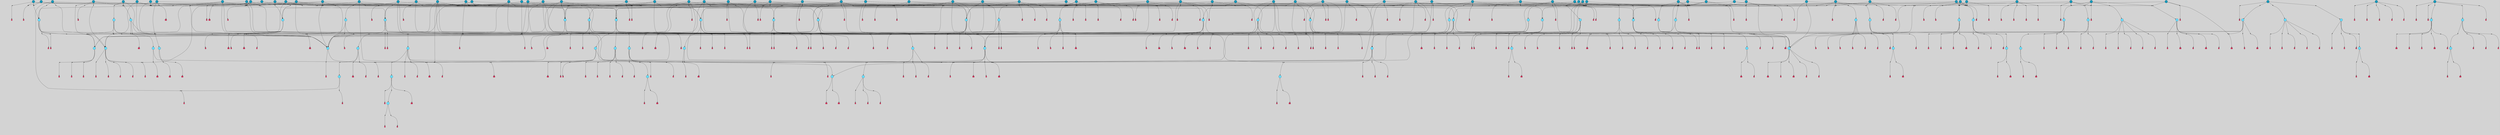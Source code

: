// File exported with GEGELATI v1.3.1
// On the 2024-04-08 17:24:50
// With the File::TPGGraphDotExporter
digraph{
	graph[pad = "0.212, 0.055" bgcolor = lightgray]
	node[shape=circle style = filled label = ""]
		T7 [fillcolor="#66ddff"]
		T11 [fillcolor="#66ddff"]
		T27 [fillcolor="#1199bb"]
		T54 [fillcolor="#66ddff"]
		T95 [fillcolor="#66ddff"]
		T129 [fillcolor="#66ddff"]
		T212 [fillcolor="#1199bb"]
		T214 [fillcolor="#66ddff"]
		T242 [fillcolor="#66ddff"]
		T277 [fillcolor="#66ddff"]
		T280 [fillcolor="#66ddff"]
		T282 [fillcolor="#66ddff"]
		T305 [fillcolor="#66ddff"]
		T327 [fillcolor="#66ddff"]
		T328 [fillcolor="#66ddff"]
		T329 [fillcolor="#66ddff"]
		T330 [fillcolor="#66ddff"]
		T331 [fillcolor="#66ddff"]
		T332 [fillcolor="#66ddff"]
		T333 [fillcolor="#1199bb"]
		T334 [fillcolor="#66ddff"]
		T335 [fillcolor="#66ddff"]
		T336 [fillcolor="#66ddff"]
		T337 [fillcolor="#66ddff"]
		T338 [fillcolor="#66ddff"]
		T448 [fillcolor="#1199bb"]
		T482 [fillcolor="#66ddff"]
		T541 [fillcolor="#66ddff"]
		T580 [fillcolor="#66ddff"]
		T581 [fillcolor="#66ddff"]
		T582 [fillcolor="#66ddff"]
		T48 [fillcolor="#66ddff"]
		T583 [fillcolor="#1199bb"]
		T584 [fillcolor="#66ddff"]
		T585 [fillcolor="#66ddff"]
		T586 [fillcolor="#66ddff"]
		T587 [fillcolor="#66ddff"]
		T588 [fillcolor="#66ddff"]
		T640 [fillcolor="#66ddff"]
		T641 [fillcolor="#66ddff"]
		T642 [fillcolor="#66ddff"]
		T643 [fillcolor="#66ddff"]
		T644 [fillcolor="#1199bb"]
		T645 [fillcolor="#66ddff"]
		T646 [fillcolor="#66ddff"]
		T609 [fillcolor="#66ddff"]
		T647 [fillcolor="#66ddff"]
		T648 [fillcolor="#1199bb"]
		T651 [fillcolor="#66ddff"]
		T684 [fillcolor="#66ddff"]
		T693 [fillcolor="#1199bb"]
		T707 [fillcolor="#1199bb"]
		T711 [fillcolor="#66ddff"]
		T712 [fillcolor="#66ddff"]
		T713 [fillcolor="#66ddff"]
		T527 [fillcolor="#1199bb"]
		T714 [fillcolor="#66ddff"]
		T715 [fillcolor="#66ddff"]
		T716 [fillcolor="#66ddff"]
		T717 [fillcolor="#1199bb"]
		T718 [fillcolor="#1199bb"]
		T720 [fillcolor="#1199bb"]
		T723 [fillcolor="#1199bb"]
		T731 [fillcolor="#1199bb"]
		T736 [fillcolor="#1199bb"]
		T744 [fillcolor="#1199bb"]
		T745 [fillcolor="#1199bb"]
		T756 [fillcolor="#1199bb"]
		T757 [fillcolor="#1199bb"]
		T758 [fillcolor="#1199bb"]
		T759 [fillcolor="#1199bb"]
		T762 [fillcolor="#1199bb"]
		T763 [fillcolor="#1199bb"]
		T764 [fillcolor="#66ddff"]
		T765 [fillcolor="#66ddff"]
		T766 [fillcolor="#66ddff"]
		T767 [fillcolor="#66ddff"]
		T768 [fillcolor="#66ddff"]
		T769 [fillcolor="#1199bb"]
		T770 [fillcolor="#66ddff"]
		T771 [fillcolor="#66ddff"]
		T772 [fillcolor="#66ddff"]
		T773 [fillcolor="#66ddff"]
		T774 [fillcolor="#66ddff"]
		T776 [fillcolor="#1199bb"]
		T777 [fillcolor="#1199bb"]
		T778 [fillcolor="#1199bb"]
		T780 [fillcolor="#1199bb"]
		T782 [fillcolor="#1199bb"]
		T789 [fillcolor="#1199bb"]
		T792 [fillcolor="#1199bb"]
		T795 [fillcolor="#1199bb"]
		T801 [fillcolor="#1199bb"]
		T803 [fillcolor="#1199bb"]
		T805 [fillcolor="#1199bb"]
		T806 [fillcolor="#1199bb"]
		T807 [fillcolor="#1199bb"]
		T811 [fillcolor="#1199bb"]
		T813 [fillcolor="#1199bb"]
		T814 [fillcolor="#66ddff"]
		T815 [fillcolor="#66ddff"]
		T816 [fillcolor="#66ddff"]
		T817 [fillcolor="#66ddff"]
		T818 [fillcolor="#66ddff"]
		T819 [fillcolor="#1199bb"]
		T820 [fillcolor="#66ddff"]
		T821 [fillcolor="#66ddff"]
		T822 [fillcolor="#66ddff"]
		T823 [fillcolor="#66ddff"]
		T824 [fillcolor="#66ddff"]
		T829 [fillcolor="#1199bb"]
		T831 [fillcolor="#1199bb"]
		T834 [fillcolor="#1199bb"]
		T835 [fillcolor="#1199bb"]
		T837 [fillcolor="#1199bb"]
		T840 [fillcolor="#1199bb"]
		T842 [fillcolor="#1199bb"]
		T843 [fillcolor="#1199bb"]
		T844 [fillcolor="#1199bb"]
		T848 [fillcolor="#1199bb"]
		T851 [fillcolor="#1199bb"]
		T852 [fillcolor="#1199bb"]
		T826 [fillcolor="#1199bb"]
		T853 [fillcolor="#1199bb"]
		T858 [fillcolor="#1199bb"]
		T859 [fillcolor="#1199bb"]
		T863 [fillcolor="#1199bb"]
		T864 [fillcolor="#1199bb"]
		T865 [fillcolor="#1199bb"]
		T866 [fillcolor="#1199bb"]
		T867 [fillcolor="#1199bb"]
		T868 [fillcolor="#1199bb"]
		T870 [fillcolor="#1199bb"]
		T873 [fillcolor="#1199bb"]
		T874 [fillcolor="#1199bb"]
		T875 [fillcolor="#1199bb"]
		T876 [fillcolor="#1199bb"]
		T877 [fillcolor="#1199bb"]
		T878 [fillcolor="#1199bb"]
		T879 [fillcolor="#1199bb"]
		T880 [fillcolor="#1199bb"]
		T881 [fillcolor="#1199bb"]
		T882 [fillcolor="#1199bb"]
		T883 [fillcolor="#1199bb"]
		T884 [fillcolor="#1199bb"]
		T885 [fillcolor="#1199bb"]
		T886 [fillcolor="#1199bb"]
		T887 [fillcolor="#1199bb"]
		T888 [fillcolor="#1199bb"]
		P14770 [fillcolor="#cccccc" shape=point] //-3|
		I14770 [shape=box style=invis label="1|6&2|7#0|7&#92;n10|2&0|7#1|3&#92;n9|6&2|7#2|2&#92;n5|3&0|7#0|7&#92;n1|6&2|3#0|0&#92;n2|3&2|3#2|2&#92;n5|1&2|6#0|6&#92;n"]
		P14770 -> I14770[style=invis]
		A10285 [fillcolor="#ff3366" shape=box margin=0.03 width=0 height=0 label="7"]
		T7 -> P14770 -> A10285
		P14771 [fillcolor="#cccccc" shape=point] //5|
		I14771 [shape=box style=invis label="0|5&2|3#0|1&#92;n0|6&2|1#2|4&#92;n6|2&2|6#0|7&#92;n7|4&0|3#0|1&#92;n5|4&0|7#1|6&#92;n9|1&0|5#2|2&#92;n6|3&2|3#1|7&#92;n11|7&2|4#1|6&#92;n2|5&0|1#0|0&#92;n4|7&0|0#0|2&#92;n6|2&0|6#0|0&#92;n2|1&2|6#2|4&#92;n10|0&2|0#1|0&#92;n6|6&2|4#0|6&#92;n"]
		P14771 -> I14771[style=invis]
		A10286 [fillcolor="#ff3366" shape=box margin=0.03 width=0 height=0 label="8"]
		T7 -> P14771 -> A10286
		P14772 [fillcolor="#cccccc" shape=point] //6|
		I14772 [shape=box style=invis label="3|0&2|7#2|2&#92;n3|2&0|4#2|5&#92;n5|1&0|2#1|0&#92;n8|7&0|1#2|0&#92;n8|5&0|3#0|6&#92;n0|2&0|2#2|3&#92;n1|5&2|5#0|5&#92;n5|6&0|6#0|7&#92;n6|7&0|0#2|6&#92;n1|2&2|3#0|0&#92;n7|7&2|3#0|4&#92;n0|7&2|7#0|6&#92;n1|0&2|2#2|7&#92;n4|4&0|1#0|0&#92;n"]
		P14772 -> I14772[style=invis]
		A10287 [fillcolor="#ff3366" shape=box margin=0.03 width=0 height=0 label="11"]
		T11 -> P14772 -> A10287
		P14773 [fillcolor="#cccccc" shape=point] //-4|
		I14773 [shape=box style=invis label="4|1&0|4#2|6&#92;n1|2&2|2#2|0&#92;n1|2&2|0#0|6&#92;n8|4&2|3#2|5&#92;n5|5&2|1#1|0&#92;n"]
		P14773 -> I14773[style=invis]
		A10288 [fillcolor="#ff3366" shape=box margin=0.03 width=0 height=0 label="12"]
		T11 -> P14773 -> A10288
		P14774 [fillcolor="#cccccc" shape=point] //2|
		I14774 [shape=box style=invis label="9|1&2|3#0|1&#92;n5|2&2|0#2|4&#92;n3|6&2|5#2|7&#92;n7|0&2|5#0|4&#92;n1|2&0|3#0|5&#92;n7|3&2|7#0|0&#92;n"]
		P14774 -> I14774[style=invis]
		A10289 [fillcolor="#ff3366" shape=box margin=0.03 width=0 height=0 label="2"]
		T27 -> P14774 -> A10289
		P14775 [fillcolor="#cccccc" shape=point] //-6|
		I14775 [shape=box style=invis label="7|5&0|4#0|4&#92;n11|0&2|5#2|1&#92;n"]
		P14775 -> I14775[style=invis]
		A10290 [fillcolor="#ff3366" shape=box margin=0.03 width=0 height=0 label="3"]
		T27 -> P14775 -> A10290
		P14776 [fillcolor="#cccccc" shape=point] //3|
		I14776 [shape=box style=invis label="7|6&2|4#0|2&#92;n10|3&2|7#1|4&#92;n11|6&0|4#0|1&#92;n7|1&0|0#2|6&#92;n7|6&0|3#2|6&#92;n4|0&2|6#0|1&#92;n4|4&2|5#0|2&#92;n4|6&0|4#2|7&#92;n10|0&2|3#1|5&#92;n2|6&0|5#0|2&#92;n1|0&2|3#0|7&#92;n1|6&2|0#0|5&#92;n6|2&0|1#0|7&#92;n9|2&0|3#2|7&#92;n5|3&0|6#0|6&#92;n1|7&2|5#2|3&#92;n8|1&2|7#0|6&#92;n1|0&2|5#2|1&#92;n7|1&2|2#2|5&#92;n7|4&2|6#0|3&#92;n"]
		P14776 -> I14776[style=invis]
		A10291 [fillcolor="#ff3366" shape=box margin=0.03 width=0 height=0 label="4"]
		T27 -> P14776 -> A10291
		P14777 [fillcolor="#cccccc" shape=point] //0|
		I14777 [shape=box style=invis label="2|5&0|1#0|6&#92;n6|1&2|2#2|7&#92;n8|0&0|3#1|4&#92;n4|3&2|5#2|4&#92;n8|1&2|4#0|0&#92;n6|6&0|1#2|6&#92;n11|7&2|4#2|5&#92;n6|2&2|4#0|2&#92;n8|5&2|4#2|4&#92;n2|1&2|1#2|2&#92;n2|7&2|5#2|6&#92;n9|7&0|5#0|4&#92;n1|2&0|5#2|6&#92;n4|2&2|3#2|7&#92;n3|3&2|1#0|2&#92;n"]
		P14777 -> I14777[style=invis]
		A10292 [fillcolor="#ff3366" shape=box margin=0.03 width=0 height=0 label="5"]
		T27 -> P14777 -> A10292
		P14778 [fillcolor="#cccccc" shape=point] //0|
		I14778 [shape=box style=invis label="4|0&0|3#2|7&#92;n10|2&0|3#1|7&#92;n3|5&0|2#0|3&#92;n4|5&0|0#2|1&#92;n10|7&2|0#1|2&#92;n5|3&2|3#1|6&#92;n9|5&2|0#0|4&#92;n5|4&2|7#0|2&#92;n10|3&2|7#1|4&#92;n7|2&0|1#2|6&#92;n8|6&0|5#0|5&#92;n8|7&2|3#0|5&#92;n2|6&2|4#0|0&#92;n"]
		P14778 -> I14778[style=invis]
		A10293 [fillcolor="#ff3366" shape=box margin=0.03 width=0 height=0 label="5"]
		T27 -> P14778 -> A10293
		P14779 [fillcolor="#cccccc" shape=point] //8|
		I14779 [shape=box style=invis label="9|0&0|1#2|0&#92;n10|1&2|5#1|4&#92;n8|2&2|6#0|4&#92;n2|4&2|5#2|3&#92;n4|2&2|2#0|2&#92;n7|5&0|2#0|0&#92;n8|2&2|1#1|3&#92;n8|7&0|7#2|1&#92;n1|1&0|0#0|7&#92;n5|6&2|5#1|0&#92;n6|6&2|5#0|0&#92;n11|4&0|3#2|6&#92;n4|2&2|4#0|7&#92;n5|6&0|1#2|0&#92;n11|3&0|2#0|7&#92;n"]
		P14779 -> I14779[style=invis]
		A10294 [fillcolor="#ff3366" shape=box margin=0.03 width=0 height=0 label="6"]
		T54 -> P14779 -> A10294
		P14780 [fillcolor="#cccccc" shape=point] //5|
		I14780 [shape=box style=invis label="3|0&2|0#0|1&#92;n3|0&0|7#0|1&#92;n5|3&0|2#2|6&#92;n4|4&2|4#2|6&#92;n11|2&0|7#1|6&#92;n2|7&2|2#2|5&#92;n9|3&2|6#2|7&#92;n7|7&0|0#0|4&#92;n6|1&2|4#2|3&#92;n5|4&2|0#1|6&#92;n1|3&0|7#0|4&#92;n"]
		P14780 -> I14780[style=invis]
		A10295 [fillcolor="#ff3366" shape=box margin=0.03 width=0 height=0 label="7"]
		T54 -> P14780 -> A10295
		P14781 [fillcolor="#cccccc" shape=point] //-10|
		I14781 [shape=box style=invis label="3|6&0|0#0|4&#92;n4|1&2|4#0|1&#92;n5|1&0|1#0|4&#92;n5|5&2|6#0|5&#92;n6|5&0|6#0|3&#92;n11|1&2|0#0|1&#92;n0|7&2|0#0|3&#92;n1|2&0|6#0|1&#92;n8|0&0|4#2|0&#92;n0|4&0|7#2|7&#92;n7|0&2|7#1|3&#92;n3|1&0|5#2|5&#92;n5|1&0|4#0|3&#92;n2|2&0|2#0|0&#92;n8|3&0|1#0|7&#92;n3|0&0|3#0|5&#92;n7|2&0|5#2|0&#92;n6|3&2|7#1|5&#92;n4|7&2|7#2|1&#92;n"]
		P14781 -> I14781[style=invis]
		A10296 [fillcolor="#ff3366" shape=box margin=0.03 width=0 height=0 label="14"]
		T54 -> P14781 -> A10296
		T54 -> P14771
		P14782 [fillcolor="#cccccc" shape=point] //4|
		I14782 [shape=box style=invis label="4|3&0|6#0|3&#92;n5|7&2|3#2|2&#92;n5|6&0|7#1|2&#92;n1|4&2|6#0|3&#92;n8|4&2|1#2|5&#92;n9|5&2|4#1|4&#92;n2|4&0|5#0|7&#92;n10|0&0|6#1|3&#92;n3|0&0|6#0|2&#92;n2|7&2|7#2|6&#92;n5|2&0|5#1|5&#92;n10|4&2|5#1|7&#92;n4|0&0|4#2|4&#92;n11|1&0|4#2|6&#92;n10|6&2|0#1|4&#92;n9|7&0|3#1|4&#92;n4|5&2|7#0|6&#92;n11|5&2|6#2|3&#92;n0|3&0|5#0|1&#92;n"]
		P14782 -> I14782[style=invis]
		A10297 [fillcolor="#ff3366" shape=box margin=0.03 width=0 height=0 label="13"]
		T95 -> P14782 -> A10297
		P14783 [fillcolor="#cccccc" shape=point] //8|
		I14783 [shape=box style=invis label="9|7&0|5#2|5&#92;n3|3&2|3#0|2&#92;n9|5&2|2#1|0&#92;n2|3&0|6#0|3&#92;n4|4&2|5#2|7&#92;n11|3&2|0#1|5&#92;n6|6&2|1#2|2&#92;n4|6&0|1#2|2&#92;n2|5&2|7#2|2&#92;n7|7&2|2#2|3&#92;n6|5&0|3#2|6&#92;n6|7&0|6#0|2&#92;n"]
		P14783 -> I14783[style=invis]
		A10298 [fillcolor="#ff3366" shape=box margin=0.03 width=0 height=0 label="14"]
		T95 -> P14783 -> A10298
		P14784 [fillcolor="#cccccc" shape=point] //2|
		I14784 [shape=box style=invis label="4|1&0|4#2|6&#92;n5|5&2|1#1|0&#92;n1|0&2|0#0|6&#92;n8|4&2|3#2|5&#92;n"]
		P14784 -> I14784[style=invis]
		T95 -> P14784 -> T11
		P14785 [fillcolor="#cccccc" shape=point] //-9|
		I14785 [shape=box style=invis label="2|0&2|0#2|1&#92;n4|4&2|4#2|6&#92;n9|1&0|3#1|7&#92;n5|3&0|2#2|6&#92;n2|7&2|2#2|5&#92;n5|4&2|0#1|6&#92;n3|0&0|7#0|1&#92;n1|3&0|7#0|4&#92;n11|6&2|2#0|7&#92;n7|7&0|0#0|4&#92;n11|0&0|7#1|6&#92;n9|3&2|6#2|7&#92;n"]
		P14785 -> I14785[style=invis]
		A10299 [fillcolor="#ff3366" shape=box margin=0.03 width=0 height=0 label="7"]
		T95 -> P14785 -> A10299
		P14786 [fillcolor="#cccccc" shape=point] //-8|
		I14786 [shape=box style=invis label="7|5&0|4#2|4&#92;n"]
		P14786 -> I14786[style=invis]
		A10300 [fillcolor="#ff3366" shape=box margin=0.03 width=0 height=0 label="3"]
		T95 -> P14786 -> A10300
		T129 -> P14779
		T129 -> P14780
		P14787 [fillcolor="#cccccc" shape=point] //10|
		I14787 [shape=box style=invis label="4|5&2|7#2|1&#92;n1|7&2|3#0|6&#92;n3|5&2|2#0|3&#92;n10|3&0|7#1|4&#92;n7|1&0|4#2|6&#92;n10|2&0|3#1|7&#92;n9|5&2|0#0|4&#92;n4|0&0|3#2|7&#92;n11|4&2|6#1|2&#92;n5|4&2|7#0|2&#92;n2|6&2|4#0|0&#92;n6|5&0|7#2|1&#92;n5|3&2|3#1|6&#92;n10|7&2|0#1|2&#92;n"]
		P14787 -> I14787[style=invis]
		A10301 [fillcolor="#ff3366" shape=box margin=0.03 width=0 height=0 label="5"]
		T129 -> P14787 -> A10301
		P14788 [fillcolor="#cccccc" shape=point] //5|
		I14788 [shape=box style=invis label="9|4&2|3#1|3&#92;n0|4&2|4#0|5&#92;n6|1&2|6#2|5&#92;n4|0&0|5#2|0&#92;n"]
		P14788 -> I14788[style=invis]
		A10302 [fillcolor="#ff3366" shape=box margin=0.03 width=0 height=0 label="7"]
		T129 -> P14788 -> A10302
		P14789 [fillcolor="#cccccc" shape=point] //6|
		I14789 [shape=box style=invis label="9|4&2|7#0|6&#92;n8|4&0|1#1|0&#92;n1|3&0|0#2|1&#92;n2|4&0|6#2|2&#92;n5|1&2|5#0|7&#92;n3|0&0|3#2|6&#92;n2|2&2|6#0|2&#92;n8|4&0|4#2|2&#92;n5|1&2|4#0|3&#92;n9|4&0|6#0|6&#92;n5|0&2|2#1|5&#92;n11|7&0|0#1|1&#92;n0|4&0|3#0|3&#92;n7|7&2|4#2|5&#92;n1|5&0|1#2|1&#92;n"]
		P14789 -> I14789[style=invis]
		A10303 [fillcolor="#ff3366" shape=box margin=0.03 width=0 height=0 label="1"]
		T129 -> P14789 -> A10303
		P14790 [fillcolor="#cccccc" shape=point] //6|
		I14790 [shape=box style=invis label="9|4&2|7#0|6&#92;n8|4&0|1#1|0&#92;n1|3&0|0#2|1&#92;n2|4&0|6#2|2&#92;n5|1&2|5#0|7&#92;n3|0&0|3#2|6&#92;n2|2&2|6#0|2&#92;n8|4&0|4#2|2&#92;n5|1&2|4#0|3&#92;n9|4&0|6#0|6&#92;n5|0&2|2#1|5&#92;n11|7&0|0#1|1&#92;n0|4&0|3#0|3&#92;n7|7&2|4#2|5&#92;n1|5&0|1#2|1&#92;n"]
		P14790 -> I14790[style=invis]
		A10304 [fillcolor="#ff3366" shape=box margin=0.03 width=0 height=0 label="1"]
		T212 -> P14790 -> A10304
		P14791 [fillcolor="#cccccc" shape=point] //10|
		I14791 [shape=box style=invis label="4|5&2|7#2|1&#92;n1|7&2|3#0|6&#92;n3|5&2|2#0|3&#92;n10|3&0|7#1|4&#92;n7|1&0|4#2|6&#92;n10|2&0|3#1|7&#92;n9|5&2|0#0|4&#92;n4|0&0|3#2|7&#92;n11|4&2|6#1|2&#92;n5|4&2|7#0|2&#92;n2|6&2|4#0|0&#92;n6|5&0|7#2|1&#92;n5|3&2|3#1|6&#92;n10|7&2|0#1|2&#92;n"]
		P14791 -> I14791[style=invis]
		A10305 [fillcolor="#ff3366" shape=box margin=0.03 width=0 height=0 label="5"]
		T212 -> P14791 -> A10305
		P14792 [fillcolor="#cccccc" shape=point] //8|
		I14792 [shape=box style=invis label="9|0&0|1#2|0&#92;n10|1&2|5#1|4&#92;n8|2&2|6#0|4&#92;n2|4&2|5#2|3&#92;n4|2&2|2#0|2&#92;n7|5&0|2#0|0&#92;n8|2&2|1#1|3&#92;n8|7&0|7#2|1&#92;n1|1&0|0#0|7&#92;n5|6&2|5#1|0&#92;n6|6&2|5#0|0&#92;n11|4&0|3#2|6&#92;n4|2&2|4#0|7&#92;n5|6&0|1#2|0&#92;n11|3&0|2#0|7&#92;n"]
		P14792 -> I14792[style=invis]
		A10306 [fillcolor="#ff3366" shape=box margin=0.03 width=0 height=0 label="6"]
		T212 -> P14792 -> A10306
		P14793 [fillcolor="#cccccc" shape=point] //5|
		I14793 [shape=box style=invis label="3|0&2|0#0|1&#92;n3|0&0|7#0|1&#92;n5|3&0|2#2|6&#92;n4|4&2|4#2|6&#92;n11|2&0|7#1|6&#92;n2|7&2|2#2|5&#92;n9|3&2|6#2|7&#92;n7|7&0|0#0|4&#92;n6|1&2|4#2|3&#92;n5|4&2|0#1|6&#92;n1|3&0|7#0|4&#92;n"]
		P14793 -> I14793[style=invis]
		A10307 [fillcolor="#ff3366" shape=box margin=0.03 width=0 height=0 label="7"]
		T212 -> P14793 -> A10307
		P14794 [fillcolor="#cccccc" shape=point] //5|
		I14794 [shape=box style=invis label="9|4&2|3#1|3&#92;n0|4&2|4#0|5&#92;n6|1&2|6#2|5&#92;n4|0&0|5#2|0&#92;n"]
		P14794 -> I14794[style=invis]
		A10308 [fillcolor="#ff3366" shape=box margin=0.03 width=0 height=0 label="7"]
		T212 -> P14794 -> A10308
		P14795 [fillcolor="#cccccc" shape=point] //6|
		I14795 [shape=box style=invis label="9|4&2|7#0|6&#92;n8|4&0|1#1|0&#92;n1|3&0|0#2|1&#92;n2|4&0|6#2|2&#92;n5|1&2|5#0|7&#92;n3|0&0|3#2|6&#92;n2|2&2|6#0|2&#92;n8|4&0|4#2|2&#92;n5|1&2|4#0|3&#92;n9|4&0|6#0|6&#92;n5|0&2|2#1|5&#92;n11|7&0|0#1|1&#92;n0|4&0|3#0|3&#92;n7|7&2|4#2|5&#92;n1|5&0|1#2|1&#92;n"]
		P14795 -> I14795[style=invis]
		A10309 [fillcolor="#ff3366" shape=box margin=0.03 width=0 height=0 label="1"]
		T214 -> P14795 -> A10309
		P14796 [fillcolor="#cccccc" shape=point] //10|
		I14796 [shape=box style=invis label="4|5&2|7#2|1&#92;n1|7&2|3#0|6&#92;n3|5&2|2#0|3&#92;n10|3&0|7#1|4&#92;n7|1&0|4#2|6&#92;n10|2&0|3#1|7&#92;n9|5&2|0#0|4&#92;n4|0&0|3#2|7&#92;n11|4&2|6#1|2&#92;n5|4&2|7#0|2&#92;n2|6&2|4#0|0&#92;n6|5&0|7#2|1&#92;n5|3&2|3#1|6&#92;n10|7&2|0#1|2&#92;n"]
		P14796 -> I14796[style=invis]
		A10310 [fillcolor="#ff3366" shape=box margin=0.03 width=0 height=0 label="5"]
		T214 -> P14796 -> A10310
		P14797 [fillcolor="#cccccc" shape=point] //5|
		I14797 [shape=box style=invis label="3|0&2|0#0|1&#92;n3|0&0|7#0|1&#92;n5|3&0|2#2|6&#92;n4|4&2|4#2|6&#92;n11|2&0|7#1|6&#92;n2|7&2|2#2|5&#92;n9|3&2|6#2|7&#92;n7|7&0|0#0|4&#92;n6|1&2|4#2|3&#92;n5|4&2|0#1|6&#92;n1|3&0|7#0|4&#92;n"]
		P14797 -> I14797[style=invis]
		A10311 [fillcolor="#ff3366" shape=box margin=0.03 width=0 height=0 label="7"]
		T214 -> P14797 -> A10311
		P14798 [fillcolor="#cccccc" shape=point] //8|
		I14798 [shape=box style=invis label="9|0&0|1#2|0&#92;n10|1&2|5#1|4&#92;n8|2&2|6#0|4&#92;n2|4&2|5#2|3&#92;n4|2&2|2#0|2&#92;n7|5&0|2#0|0&#92;n8|2&2|1#1|3&#92;n8|7&0|7#2|1&#92;n1|1&0|0#0|7&#92;n5|6&2|5#1|0&#92;n6|6&2|5#0|0&#92;n11|4&0|3#2|6&#92;n4|2&2|4#0|7&#92;n5|6&0|1#2|0&#92;n11|3&0|2#0|7&#92;n"]
		P14798 -> I14798[style=invis]
		A10312 [fillcolor="#ff3366" shape=box margin=0.03 width=0 height=0 label="6"]
		T214 -> P14798 -> A10312
		P14799 [fillcolor="#cccccc" shape=point] //5|
		I14799 [shape=box style=invis label="9|4&2|3#1|3&#92;n0|4&2|4#0|5&#92;n6|1&2|6#2|5&#92;n4|0&0|5#2|0&#92;n"]
		P14799 -> I14799[style=invis]
		A10313 [fillcolor="#ff3366" shape=box margin=0.03 width=0 height=0 label="7"]
		T214 -> P14799 -> A10313
		P14800 [fillcolor="#cccccc" shape=point] //5|
		I14800 [shape=box style=invis label="1|6&2|7#0|7&#92;n9|2&2|7#2|2&#92;n10|2&0|7#1|3&#92;n5|3&0|7#0|7&#92;n7|0&2|7#2|2&#92;n1|6&2|3#0|0&#92;n2|3&2|3#2|2&#92;n"]
		P14800 -> I14800[style=invis]
		A10314 [fillcolor="#ff3366" shape=box margin=0.03 width=0 height=0 label="7"]
		T242 -> P14800 -> A10314
		P14801 [fillcolor="#cccccc" shape=point] //-8|
		I14801 [shape=box style=invis label="7|5&0|2#2|1&#92;n1|0&2|6#0|0&#92;n7|1&2|6#1|1&#92;n8|7&0|3#1|6&#92;n3|7&2|3#2|4&#92;n"]
		P14801 -> I14801[style=invis]
		A10315 [fillcolor="#ff3366" shape=box margin=0.03 width=0 height=0 label="2"]
		T242 -> P14801 -> A10315
		P14802 [fillcolor="#cccccc" shape=point] //-3|
		I14802 [shape=box style=invis label="1|1&2|1#0|1&#92;n1|4&0|0#2|4&#92;n11|0&2|3#0|2&#92;n11|6&0|4#0|1&#92;n5|2&0|6#1|5&#92;n3|7&2|6#2|7&#92;n7|7&0|1#2|1&#92;n9|5&2|2#2|0&#92;n6|5&2|6#1|4&#92;n0|7&0|5#2|4&#92;n8|1&0|0#2|3&#92;n0|5&0|3#0|5&#92;n2|0&2|4#0|5&#92;n7|5&2|7#1|3&#92;n8|3&0|0#1|2&#92;n"]
		P14802 -> I14802[style=invis]
		A10316 [fillcolor="#ff3366" shape=box margin=0.03 width=0 height=0 label="1"]
		T242 -> P14802 -> A10316
		P14803 [fillcolor="#cccccc" shape=point] //-9|
		I14803 [shape=box style=invis label="4|7&0|0#0|2&#92;n6|2&0|1#0|0&#92;n6|2&2|6#0|7&#92;n9|0&2|7#1|1&#92;n7|4&0|3#0|1&#92;n10|6&2|1#1|1&#92;n9|1&0|5#2|2&#92;n5|4&0|7#2|6&#92;n2|5&0|1#0|0&#92;n0|5&2|5#0|1&#92;n11|7&2|4#1|6&#92;n2|1&2|6#2|4&#92;n10|0&0|0#1|0&#92;n6|6&2|4#0|6&#92;n"]
		P14803 -> I14803[style=invis]
		T277 -> P14803 -> T214
		P14804 [fillcolor="#cccccc" shape=point] //7|
		I14804 [shape=box style=invis label="7|4&2|7#0|4&#92;n4|6&0|1#2|5&#92;n2|1&2|3#0|0&#92;n4|3&2|0#0|1&#92;n0|0&2|7#2|7&#92;n7|7&0|5#2|3&#92;n5|0&2|1#2|2&#92;n10|0&0|4#1|2&#92;n4|4&0|7#0|0&#92;n6|7&0|2#0|1&#92;n1|4&2|5#0|4&#92;n"]
		P14804 -> I14804[style=invis]
		A10317 [fillcolor="#ff3366" shape=box margin=0.03 width=0 height=0 label="0"]
		T277 -> P14804 -> A10317
		P14805 [fillcolor="#cccccc" shape=point] //1|
		I14805 [shape=box style=invis label="5|1&0|6#2|7&#92;n2|4&0|4#2|2&#92;n0|6&0|5#0|4&#92;n10|6&2|5#1|6&#92;n9|3&0|1#1|7&#92;n10|3&2|2#1|0&#92;n5|0&0|0#2|1&#92;n11|3&2|3#1|5&#92;n10|3&0|1#1|0&#92;n2|4&0|1#0|1&#92;n0|2&0|3#2|4&#92;n9|2&2|1#2|5&#92;n11|7&2|6#2|6&#92;n"]
		P14805 -> I14805[style=invis]
		T277 -> P14805 -> T7
		P14806 [fillcolor="#cccccc" shape=point] //6|
		I14806 [shape=box style=invis label="7|0&2|5#1|2&#92;n10|6&2|1#1|3&#92;n7|5&0|2#0|7&#92;n10|7&0|1#1|5&#92;n4|6&2|5#0|5&#92;n4|4&0|7#2|7&#92;n"]
		P14806 -> I14806[style=invis]
		A10318 [fillcolor="#ff3366" shape=box margin=0.03 width=0 height=0 label="7"]
		T277 -> P14806 -> A10318
		P14807 [fillcolor="#cccccc" shape=point] //-2|
		I14807 [shape=box style=invis label="3|0&2|0#0|1&#92;n4|1&0|3#2|2&#92;n11|2&0|7#1|6&#92;n8|7&2|4#0|5&#92;n6|1&2|4#1|3&#92;n4|4&2|4#2|6&#92;n3|0&0|7#0|1&#92;n9|3&2|6#2|7&#92;n7|7&0|0#0|4&#92;n5|3&0|2#2|6&#92;n5|4&2|0#1|6&#92;n1|3&0|7#0|4&#92;n"]
		P14807 -> I14807[style=invis]
		A10319 [fillcolor="#ff3366" shape=box margin=0.03 width=0 height=0 label="7"]
		T277 -> P14807 -> A10319
		T280 -> P14782
		P14808 [fillcolor="#cccccc" shape=point] //1|
		I14808 [shape=box style=invis label="0|4&0|1#0|1&#92;n10|5&2|5#1|6&#92;n7|7&2|5#2|2&#92;n9|5&0|7#2|7&#92;n8|4&0|3#2|7&#92;n11|0&2|3#0|5&#92;n7|0&0|0#0|1&#92;n4|2&0|4#0|5&#92;n5|1&0|6#2|7&#92;n11|3&0|7#1|3&#92;n"]
		P14808 -> I14808[style=invis]
		T280 -> P14808 -> T7
		P14809 [fillcolor="#cccccc" shape=point] //-3|
		I14809 [shape=box style=invis label="4|5&0|0#0|0&#92;n4|7&0|0#0|2&#92;n0|6&2|1#2|4&#92;n9|1&0|5#2|2&#92;n10|0&2|0#1|0&#92;n6|6&2|4#0|6&#92;n2|5&0|1#0|0&#92;n6|3&2|3#1|7&#92;n11|7&2|4#1|6&#92;n6|2&2|6#0|1&#92;n6|2&0|0#0|0&#92;n9|1&2|6#2|4&#92;n10|4&0|3#1|1&#92;n5|4&2|7#1|6&#92;n"]
		P14809 -> I14809[style=invis]
		T280 -> P14809 -> T95
		P14810 [fillcolor="#cccccc" shape=point] //-4|
		I14810 [shape=box style=invis label="5|5&2|1#1|0&#92;n4|1&0|4#2|6&#92;n2|4&2|3#2|5&#92;n1|0&2|0#2|6&#92;n1|4&2|5#0|7&#92;n"]
		P14810 -> I14810[style=invis]
		T282 -> P14810 -> T11
		P14811 [fillcolor="#cccccc" shape=point] //5|
		I14811 [shape=box style=invis label="3|0&2|0#2|1&#92;n3|0&0|7#0|1&#92;n5|3&0|2#2|6&#92;n4|4&2|4#2|6&#92;n5|4&2|0#1|6&#92;n2|7&2|2#2|5&#92;n1|3&0|7#0|4&#92;n11|6&2|2#0|7&#92;n7|7&0|0#0|4&#92;n6|1&2|4#2|3&#92;n11|0&0|7#1|6&#92;n9|3&2|6#2|7&#92;n"]
		P14811 -> I14811[style=invis]
		A10320 [fillcolor="#ff3366" shape=box margin=0.03 width=0 height=0 label="7"]
		T282 -> P14811 -> A10320
		P14812 [fillcolor="#cccccc" shape=point] //10|
		I14812 [shape=box style=invis label="6|6&2|5#0|4&#92;n1|0&0|5#2|3&#92;n10|5&2|5#1|5&#92;n10|6&2|1#1|0&#92;n9|6&2|3#0|3&#92;n9|6&2|2#2|1&#92;n7|5&2|2#0|7&#92;n"]
		P14812 -> I14812[style=invis]
		A10321 [fillcolor="#ff3366" shape=box margin=0.03 width=0 height=0 label="7"]
		T282 -> P14812 -> A10321
		T282 -> P14786
		P14813 [fillcolor="#cccccc" shape=point] //2|
		I14813 [shape=box style=invis label="0|3&0|0#2|7&#92;n3|6&2|5#2|5&#92;n7|4&0|0#1|1&#92;n4|1&0|0#0|6&#92;n1|6&0|2#0|1&#92;n8|6&0|2#2|4&#92;n4|4&2|4#0|3&#92;n1|0&2|4#0|1&#92;n9|2&2|3#0|7&#92;n10|5&2|2#1|1&#92;n10|6&0|1#1|2&#92;n3|3&2|2#0|5&#92;n11|3&0|2#1|0&#92;n4|5&0|6#0|4&#92;n0|7&0|6#2|2&#92;n3|2&0|5#0|1&#92;n"]
		P14813 -> I14813[style=invis]
		A10322 [fillcolor="#ff3366" shape=box margin=0.03 width=0 height=0 label="1"]
		T282 -> P14813 -> A10322
		P14814 [fillcolor="#cccccc" shape=point] //7|
		I14814 [shape=box style=invis label="7|0&2|1#2|0&#92;n9|7&2|1#1|7&#92;n8|2&0|1#1|0&#92;n6|6&0|2#1|1&#92;n2|2&0|5#0|0&#92;n5|7&0|0#2|1&#92;n5|1&2|5#1|5&#92;n4|7&2|4#2|3&#92;n10|5&2|2#1|5&#92;n1|3&2|2#2|0&#92;n10|2&2|6#1|5&#92;n"]
		P14814 -> I14814[style=invis]
		A10323 [fillcolor="#ff3366" shape=box margin=0.03 width=0 height=0 label="1"]
		T305 -> P14814 -> A10323
		P14815 [fillcolor="#cccccc" shape=point] //4|
		I14815 [shape=box style=invis label="7|1&2|6#1|3&#92;n10|1&0|3#1|6&#92;n8|5&2|3#2|1&#92;n11|5&0|0#2|6&#92;n4|1&0|6#0|0&#92;n11|1&0|2#0|3&#92;n2|0&2|1#0|7&#92;n"]
		P14815 -> I14815[style=invis]
		A10324 [fillcolor="#ff3366" shape=box margin=0.03 width=0 height=0 label="2"]
		T305 -> P14815 -> A10324
		P14816 [fillcolor="#cccccc" shape=point] //2|
		I14816 [shape=box style=invis label="10|4&0|5#1|0&#92;n8|1&0|7#1|4&#92;n3|0&2|3#0|1&#92;n0|3&0|3#0|2&#92;n"]
		P14816 -> I14816[style=invis]
		T305 -> P14816 -> T242
		P14817 [fillcolor="#cccccc" shape=point] //6|
		I14817 [shape=box style=invis label="10|4&2|6#1|2&#92;n8|4&0|1#1|0&#92;n0|4&2|6#0|0&#92;n8|4&2|5#2|1&#92;n7|5&2|5#1|0&#92;n3|6&0|6#2|2&#92;n1|7&0|7#0|5&#92;n2|0&0|7#2|4&#92;n2|6&2|2#0|0&#92;n0|7&2|7#0|7&#92;n11|6&0|4#2|2&#92;n5|5&0|0#0|1&#92;n10|1&0|0#1|0&#92;n7|3&0|1#2|5&#92;n9|2&2|7#1|5&#92;n9|4&2|6#2|7&#92;n1|6&2|4#2|2&#92;n3|3&2|2#0|7&#92;n1|6&2|0#0|0&#92;n6|4&2|6#1|0&#92;n"]
		P14817 -> I14817[style=invis]
		A10325 [fillcolor="#ff3366" shape=box margin=0.03 width=0 height=0 label="1"]
		T305 -> P14817 -> A10325
		P14818 [fillcolor="#cccccc" shape=point] //9|
		I14818 [shape=box style=invis label="0|6&2|1#2|3&#92;n7|4&0|3#0|1&#92;n0|5&2|3#0|1&#92;n9|1&0|5#2|2&#92;n6|6&2|3#1|7&#92;n11|7&2|4#1|6&#92;n2|5&0|1#0|0&#92;n7|5&2|3#1|1&#92;n5|4&0|7#1|6&#92;n4|7&0|0#0|2&#92;n2|1&2|6#2|4&#92;n10|0&2|7#1|0&#92;n6|6&2|4#0|6&#92;n"]
		P14818 -> I14818[style=invis]
		A10326 [fillcolor="#ff3366" shape=box margin=0.03 width=0 height=0 label="8"]
		T305 -> P14818 -> A10326
		P14819 [fillcolor="#cccccc" shape=point] //-4|
		I14819 [shape=box style=invis label="4|1&0|4#2|6&#92;n1|2&2|2#2|0&#92;n1|2&2|0#0|6&#92;n8|4&2|3#2|5&#92;n5|5&2|1#1|0&#92;n"]
		P14819 -> I14819[style=invis]
		A10327 [fillcolor="#ff3366" shape=box margin=0.03 width=0 height=0 label="12"]
		T330 -> P14819 -> A10327
		P14820 [fillcolor="#cccccc" shape=point] //6|
		I14820 [shape=box style=invis label="3|0&2|7#2|2&#92;n3|2&0|4#2|5&#92;n5|1&0|2#1|0&#92;n8|7&0|1#2|0&#92;n8|5&0|3#0|6&#92;n0|2&0|2#2|3&#92;n1|5&2|5#0|5&#92;n5|6&0|6#0|7&#92;n6|7&0|0#2|6&#92;n1|2&2|3#0|0&#92;n7|7&2|3#0|4&#92;n0|7&2|7#0|6&#92;n1|0&2|2#2|7&#92;n4|4&0|1#0|0&#92;n"]
		P14820 -> I14820[style=invis]
		A10328 [fillcolor="#ff3366" shape=box margin=0.03 width=0 height=0 label="11"]
		T330 -> P14820 -> A10328
		P14821 [fillcolor="#cccccc" shape=point] //-3|
		I14821 [shape=box style=invis label="8|1&2|3#0|5&#92;n0|6&0|5#0|5&#92;n3|7&2|1#0|6&#92;n3|5&0|1#0|0&#92;n9|5&2|0#0|4&#92;n3|5&0|2#0|3&#92;n10|6&2|4#1|0&#92;n9|4&2|7#2|6&#92;n1|7&2|5#2|2&#92;n"]
		P14821 -> I14821[style=invis]
		A10329 [fillcolor="#ff3366" shape=box margin=0.03 width=0 height=0 label="5"]
		T332 -> P14821 -> A10329
		P14822 [fillcolor="#cccccc" shape=point] //-2|
		I14822 [shape=box style=invis label="11|7&2|0#1|7&#92;n4|3&0|1#2|5&#92;n0|4&2|4#2|7&#92;n1|6&0|0#0|4&#92;n4|0&0|0#0|5&#92;n0|6&2|3#2|0&#92;n9|6&2|5#1|3&#92;n0|7&2|1#2|5&#92;n4|4&0|5#0|1&#92;n10|4&0|0#1|0&#92;n"]
		P14822 -> I14822[style=invis]
		A10330 [fillcolor="#ff3366" shape=box margin=0.03 width=0 height=0 label="12"]
		T328 -> P14822 -> A10330
		P14823 [fillcolor="#cccccc" shape=point] //-3|
		I14823 [shape=box style=invis label="1|6&2|7#0|7&#92;n10|2&0|7#1|3&#92;n9|6&2|7#2|2&#92;n5|3&0|7#0|7&#92;n1|6&2|3#0|0&#92;n2|3&2|3#2|2&#92;n5|1&2|6#0|6&#92;n"]
		P14823 -> I14823[style=invis]
		A10331 [fillcolor="#ff3366" shape=box margin=0.03 width=0 height=0 label="7"]
		T331 -> P14823 -> A10331
		P14824 [fillcolor="#cccccc" shape=point] //-3|
		I14824 [shape=box style=invis label="7|2&2|4#0|2&#92;n4|1&2|6#0|1&#92;n11|6&0|4#0|1&#92;n7|1&0|0#2|6&#92;n6|2&0|1#0|7&#92;n10|3&2|7#1|4&#92;n3|5&2|3#0|1&#92;n4|4&2|5#0|2&#92;n4|6&0|4#2|7&#92;n2|5&0|5#0|2&#92;n10|0&2|3#1|4&#92;n0|1&2|7#0|6&#92;n7|6&0|3#2|6&#92;n1|3&0|6#2|0&#92;n5|3&0|6#0|6&#92;n1|4&2|5#2|3&#92;n1|6&2|0#0|5&#92;n9|2&0|3#2|7&#92;n7|1&2|2#2|5&#92;n"]
		P14824 -> I14824[style=invis]
		T328 -> P14824 -> T329
		P14825 [fillcolor="#cccccc" shape=point] //-3|
		I14825 [shape=box style=invis label="3|7&0|0#0|2&#92;n11|5&0|1#1|1&#92;n4|1&0|6#2|6&#92;n4|0&0|1#0|5&#92;n"]
		P14825 -> I14825[style=invis]
		T329 -> P14825 -> T327
		P14826 [fillcolor="#cccccc" shape=point] //1|
		I14826 [shape=box style=invis label="5|1&0|6#2|7&#92;n2|4&0|4#2|2&#92;n0|6&0|5#0|4&#92;n10|6&2|5#1|6&#92;n9|3&0|1#1|7&#92;n10|3&2|2#1|0&#92;n5|0&0|0#2|1&#92;n11|3&2|3#1|5&#92;n10|3&0|1#1|0&#92;n2|4&0|1#0|1&#92;n0|2&0|3#2|4&#92;n9|2&2|1#2|5&#92;n11|7&2|6#2|6&#92;n"]
		P14826 -> I14826[style=invis]
		T327 -> P14826 -> T331
		P14827 [fillcolor="#cccccc" shape=point] //5|
		I14827 [shape=box style=invis label="10|4&2|6#1|2&#92;n8|4&0|1#1|0&#92;n0|4&2|6#0|0&#92;n8|4&2|5#2|1&#92;n7|5&2|5#1|0&#92;n3|6&0|6#2|2&#92;n1|7&0|7#0|5&#92;n2|0&0|7#2|4&#92;n9|4&2|6#2|7&#92;n2|6&2|2#0|0&#92;n11|7&2|7#0|7&#92;n5|5&0|0#0|1&#92;n10|1&0|0#1|0&#92;n7|3&0|1#2|5&#92;n9|2&2|7#1|5&#92;n9|0&2|5#1|2&#92;n1|6&2|4#2|2&#92;n3|3&2|2#0|7&#92;n1|6&2|0#0|0&#92;n6|4&2|6#1|0&#92;n"]
		P14827 -> I14827[style=invis]
		A10332 [fillcolor="#ff3366" shape=box margin=0.03 width=0 height=0 label="1"]
		T329 -> P14827 -> A10332
		P14828 [fillcolor="#cccccc" shape=point] //5|
		I14828 [shape=box style=invis label="0|5&2|3#0|1&#92;n0|6&2|1#2|4&#92;n6|2&2|6#0|7&#92;n7|4&0|3#0|1&#92;n5|4&0|7#1|6&#92;n9|1&0|5#2|2&#92;n6|3&2|3#1|7&#92;n11|7&2|4#1|6&#92;n2|5&0|1#0|0&#92;n4|7&0|0#0|2&#92;n6|2&0|6#0|0&#92;n2|1&2|6#2|4&#92;n10|0&2|0#1|0&#92;n6|6&2|4#0|6&#92;n"]
		P14828 -> I14828[style=invis]
		A10333 [fillcolor="#ff3366" shape=box margin=0.03 width=0 height=0 label="8"]
		T331 -> P14828 -> A10333
		P14829 [fillcolor="#cccccc" shape=point] //-2|
		I14829 [shape=box style=invis label="4|1&0|4#0|3&#92;n4|2&0|5#2|0&#92;n5|5&2|6#0|5&#92;n1|4&0|1#0|2&#92;n6|3&2|7#1|5&#92;n0|4&2|0#0|3&#92;n8|5&2|5#1|2&#92;n10|7&2|7#1|1&#92;n3|4&0|0#2|1&#92;n3|6&2|5#2|5&#92;n8|3&0|1#0|7&#92;n10|0&2|7#1|3&#92;n4|1&2|4#0|1&#92;n9|3&2|0#0|4&#92;n3|6&2|0#0|4&#92;n1|2&0|6#2|1&#92;n4|0&2|1#2|2&#92;n"]
		P14829 -> I14829[style=invis]
		A10334 [fillcolor="#ff3366" shape=box margin=0.03 width=0 height=0 label="14"]
		T327 -> P14829 -> A10334
		P14830 [fillcolor="#cccccc" shape=point] //5|
		I14830 [shape=box style=invis label="8|1&2|6#0|6&#92;n3|0&0|7#0|1&#92;n11|3&0|2#2|6&#92;n4|4&2|4#2|6&#92;n11|2&0|7#1|6&#92;n2|7&2|2#2|5&#92;n7|7&0|0#0|4&#92;n6|1&2|4#2|3&#92;n5|4&2|0#1|6&#92;n3|0&2|0#0|1&#92;n1|3&0|7#0|4&#92;n"]
		P14830 -> I14830[style=invis]
		A10335 [fillcolor="#ff3366" shape=box margin=0.03 width=0 height=0 label="7"]
		T329 -> P14830 -> A10335
		P14831 [fillcolor="#cccccc" shape=point] //5|
		I14831 [shape=box style=invis label="3|0&2|0#0|1&#92;n3|0&0|7#0|1&#92;n5|3&0|2#2|6&#92;n4|4&2|4#2|6&#92;n11|2&0|7#1|6&#92;n2|7&2|2#2|5&#92;n9|3&2|6#2|7&#92;n7|7&0|0#0|4&#92;n6|1&2|4#2|3&#92;n5|4&2|0#1|6&#92;n1|3&0|7#0|4&#92;n"]
		P14831 -> I14831[style=invis]
		A10336 [fillcolor="#ff3366" shape=box margin=0.03 width=0 height=0 label="7"]
		T327 -> P14831 -> A10336
		P14832 [fillcolor="#cccccc" shape=point] //2|
		I14832 [shape=box style=invis label="4|1&0|4#2|6&#92;n5|5&2|1#1|0&#92;n1|0&2|0#0|6&#92;n8|4&2|3#2|5&#92;n"]
		P14832 -> I14832[style=invis]
		T328 -> P14832 -> T330
		P14833 [fillcolor="#cccccc" shape=point] //0|
		I14833 [shape=box style=invis label="2|5&0|1#0|6&#92;n6|1&2|2#2|7&#92;n8|0&0|3#1|4&#92;n4|3&2|5#2|4&#92;n8|1&2|4#0|0&#92;n6|6&0|1#2|6&#92;n11|7&2|4#2|5&#92;n6|2&2|4#0|2&#92;n8|5&2|4#2|4&#92;n2|1&2|1#2|2&#92;n2|7&2|5#2|6&#92;n9|7&0|5#0|4&#92;n1|2&0|5#2|6&#92;n4|2&2|3#2|7&#92;n3|3&2|1#0|2&#92;n"]
		P14833 -> I14833[style=invis]
		A10337 [fillcolor="#ff3366" shape=box margin=0.03 width=0 height=0 label="5"]
		T332 -> P14833 -> A10337
		P14834 [fillcolor="#cccccc" shape=point] //7|
		I14834 [shape=box style=invis label="7|0&2|1#2|0&#92;n9|7&2|1#1|7&#92;n8|2&0|1#1|0&#92;n6|6&0|2#1|1&#92;n2|2&0|5#0|0&#92;n5|7&0|0#2|1&#92;n5|1&2|5#1|5&#92;n4|7&2|4#2|3&#92;n10|5&2|2#1|5&#92;n1|3&2|2#2|0&#92;n10|2&2|6#1|5&#92;n"]
		P14834 -> I14834[style=invis]
		A10338 [fillcolor="#ff3366" shape=box margin=0.03 width=0 height=0 label="1"]
		T329 -> P14834 -> A10338
		P14835 [fillcolor="#cccccc" shape=point] //7|
		I14835 [shape=box style=invis label="6|1&2|6#2|7&#92;n7|0&2|4#2|3&#92;n3|3&0|7#0|6&#92;n5|4&0|2#2|4&#92;n8|5&2|6#2|7&#92;n0|0&2|3#0|3&#92;n5|4&2|4#2|6&#92;n"]
		P14835 -> I14835[style=invis]
		T329 -> P14835 -> T332
		P14836 [fillcolor="#cccccc" shape=point] //7|
		I14836 [shape=box style=invis label="0|2&2|4#2|6&#92;n5|3&0|6#0|1&#92;n4|7&2|6#0|5&#92;n7|6&0|7#0|5&#92;n10|7&2|2#1|1&#92;n"]
		P14836 -> I14836[style=invis]
		A10339 [fillcolor="#ff3366" shape=box margin=0.03 width=0 height=0 label="4"]
		T332 -> P14836 -> A10339
		P14837 [fillcolor="#cccccc" shape=point] //-4|
		I14837 [shape=box style=invis label="4|1&0|4#2|6&#92;n1|2&2|2#2|0&#92;n1|2&2|0#0|6&#92;n8|4&2|3#2|5&#92;n5|5&2|1#1|0&#92;n"]
		P14837 -> I14837[style=invis]
		A10340 [fillcolor="#ff3366" shape=box margin=0.03 width=0 height=0 label="12"]
		T338 -> P14837 -> A10340
		P14838 [fillcolor="#cccccc" shape=point] //6|
		I14838 [shape=box style=invis label="3|0&2|7#2|2&#92;n3|2&0|4#2|5&#92;n5|1&0|2#1|0&#92;n8|7&0|1#2|0&#92;n8|5&0|3#0|6&#92;n0|2&0|2#2|3&#92;n1|5&2|5#0|5&#92;n5|6&0|6#0|7&#92;n6|7&0|0#2|6&#92;n1|2&2|3#0|0&#92;n7|7&2|3#0|4&#92;n0|7&2|7#0|6&#92;n1|0&2|2#2|7&#92;n4|4&0|1#0|0&#92;n"]
		P14838 -> I14838[style=invis]
		A10341 [fillcolor="#ff3366" shape=box margin=0.03 width=0 height=0 label="11"]
		T338 -> P14838 -> A10341
		P14839 [fillcolor="#cccccc" shape=point] //2|
		I14839 [shape=box style=invis label="4|1&0|4#2|6&#92;n5|5&2|1#1|0&#92;n1|0&2|0#0|6&#92;n8|4&2|3#2|5&#92;n"]
		P14839 -> I14839[style=invis]
		T333 -> P14839 -> T338
		P14840 [fillcolor="#cccccc" shape=point] //-3|
		I14840 [shape=box style=invis label="8|1&2|3#0|5&#92;n0|6&0|5#0|5&#92;n3|7&2|1#0|6&#92;n3|5&0|1#0|0&#92;n9|5&2|0#0|4&#92;n3|5&0|2#0|3&#92;n10|6&2|4#1|0&#92;n9|4&2|7#2|6&#92;n1|7&2|5#2|2&#92;n"]
		P14840 -> I14840[style=invis]
		A10342 [fillcolor="#ff3366" shape=box margin=0.03 width=0 height=0 label="5"]
		T337 -> P14840 -> A10342
		P14841 [fillcolor="#cccccc" shape=point] //-2|
		I14841 [shape=box style=invis label="11|7&2|0#1|7&#92;n4|3&0|1#2|5&#92;n0|4&2|4#2|7&#92;n1|6&0|0#0|4&#92;n4|0&0|0#0|5&#92;n0|6&2|3#2|0&#92;n9|6&2|5#1|3&#92;n0|7&2|1#2|5&#92;n4|4&0|5#0|1&#92;n10|4&0|0#1|0&#92;n"]
		P14841 -> I14841[style=invis]
		A10343 [fillcolor="#ff3366" shape=box margin=0.03 width=0 height=0 label="12"]
		T333 -> P14841 -> A10343
		P14842 [fillcolor="#cccccc" shape=point] //7|
		I14842 [shape=box style=invis label="7|0&2|1#2|0&#92;n9|7&2|1#1|7&#92;n8|2&0|1#1|0&#92;n6|6&0|2#1|1&#92;n2|2&0|5#0|0&#92;n5|7&0|0#2|1&#92;n5|1&2|5#1|5&#92;n4|7&2|4#2|3&#92;n10|5&2|2#1|5&#92;n1|3&2|2#2|0&#92;n10|2&2|6#1|5&#92;n"]
		P14842 -> I14842[style=invis]
		A10344 [fillcolor="#ff3366" shape=box margin=0.03 width=0 height=0 label="1"]
		T335 -> P14842 -> A10344
		P14843 [fillcolor="#cccccc" shape=point] //-3|
		I14843 [shape=box style=invis label="7|2&2|4#0|2&#92;n4|1&2|6#0|1&#92;n11|6&0|4#0|1&#92;n7|1&0|0#2|6&#92;n6|2&0|1#0|7&#92;n10|3&2|7#1|4&#92;n3|5&2|3#0|1&#92;n4|4&2|5#0|2&#92;n4|6&0|4#2|7&#92;n2|5&0|5#0|2&#92;n10|0&2|3#1|4&#92;n0|1&2|7#0|6&#92;n7|6&0|3#2|6&#92;n1|3&0|6#2|0&#92;n5|3&0|6#0|6&#92;n1|4&2|5#2|3&#92;n1|6&2|0#0|5&#92;n9|2&0|3#2|7&#92;n7|1&2|2#2|5&#92;n"]
		P14843 -> I14843[style=invis]
		T333 -> P14843 -> T335
		P14844 [fillcolor="#cccccc" shape=point] //7|
		I14844 [shape=box style=invis label="6|1&2|6#2|7&#92;n7|0&2|4#2|3&#92;n3|3&0|7#0|6&#92;n5|4&0|2#2|4&#92;n8|5&2|6#2|7&#92;n0|0&2|3#0|3&#92;n5|4&2|4#2|6&#92;n"]
		P14844 -> I14844[style=invis]
		T335 -> P14844 -> T337
		P14845 [fillcolor="#cccccc" shape=point] //0|
		I14845 [shape=box style=invis label="2|5&0|1#0|6&#92;n6|1&2|2#2|7&#92;n8|0&0|3#1|4&#92;n4|3&2|5#2|4&#92;n8|1&2|4#0|0&#92;n6|6&0|1#2|6&#92;n11|7&2|4#2|5&#92;n6|2&2|4#0|2&#92;n8|5&2|4#2|4&#92;n2|1&2|1#2|2&#92;n2|7&2|5#2|6&#92;n9|7&0|5#0|4&#92;n1|2&0|5#2|6&#92;n4|2&2|3#2|7&#92;n3|3&2|1#0|2&#92;n"]
		P14845 -> I14845[style=invis]
		A10345 [fillcolor="#ff3366" shape=box margin=0.03 width=0 height=0 label="5"]
		T337 -> P14845 -> A10345
		P14846 [fillcolor="#cccccc" shape=point] //-3|
		I14846 [shape=box style=invis label="3|7&0|0#0|2&#92;n11|5&0|1#1|1&#92;n4|1&0|6#2|6&#92;n4|0&0|1#0|5&#92;n"]
		P14846 -> I14846[style=invis]
		T335 -> P14846 -> T334
		P14847 [fillcolor="#cccccc" shape=point] //-3|
		I14847 [shape=box style=invis label="1|6&2|7#0|7&#92;n10|2&0|7#1|3&#92;n9|6&2|7#2|2&#92;n5|3&0|7#0|7&#92;n1|6&2|3#0|0&#92;n2|3&2|3#2|2&#92;n5|1&2|6#0|6&#92;n"]
		P14847 -> I14847[style=invis]
		A10346 [fillcolor="#ff3366" shape=box margin=0.03 width=0 height=0 label="7"]
		T336 -> P14847 -> A10346
		P14848 [fillcolor="#cccccc" shape=point] //1|
		I14848 [shape=box style=invis label="5|1&0|6#2|7&#92;n2|4&0|4#2|2&#92;n0|6&0|5#0|4&#92;n10|6&2|5#1|6&#92;n9|3&0|1#1|7&#92;n10|3&2|2#1|0&#92;n5|0&0|0#2|1&#92;n11|3&2|3#1|5&#92;n10|3&0|1#1|0&#92;n2|4&0|1#0|1&#92;n0|2&0|3#2|4&#92;n9|2&2|1#2|5&#92;n11|7&2|6#2|6&#92;n"]
		P14848 -> I14848[style=invis]
		T334 -> P14848 -> T336
		P14849 [fillcolor="#cccccc" shape=point] //5|
		I14849 [shape=box style=invis label="8|1&2|6#0|6&#92;n3|0&0|7#0|1&#92;n11|3&0|2#2|6&#92;n4|4&2|4#2|6&#92;n11|2&0|7#1|6&#92;n2|7&2|2#2|5&#92;n7|7&0|0#0|4&#92;n6|1&2|4#2|3&#92;n5|4&2|0#1|6&#92;n3|0&2|0#0|1&#92;n1|3&0|7#0|4&#92;n"]
		P14849 -> I14849[style=invis]
		A10347 [fillcolor="#ff3366" shape=box margin=0.03 width=0 height=0 label="7"]
		T335 -> P14849 -> A10347
		P14850 [fillcolor="#cccccc" shape=point] //5|
		I14850 [shape=box style=invis label="0|5&2|3#0|1&#92;n0|6&2|1#2|4&#92;n6|2&2|6#0|7&#92;n7|4&0|3#0|1&#92;n5|4&0|7#1|6&#92;n9|1&0|5#2|2&#92;n6|3&2|3#1|7&#92;n11|7&2|4#1|6&#92;n2|5&0|1#0|0&#92;n4|7&0|0#0|2&#92;n6|2&0|6#0|0&#92;n2|1&2|6#2|4&#92;n10|0&2|0#1|0&#92;n6|6&2|4#0|6&#92;n"]
		P14850 -> I14850[style=invis]
		A10348 [fillcolor="#ff3366" shape=box margin=0.03 width=0 height=0 label="8"]
		T336 -> P14850 -> A10348
		P14851 [fillcolor="#cccccc" shape=point] //5|
		I14851 [shape=box style=invis label="3|0&2|0#0|1&#92;n3|0&0|7#0|1&#92;n5|3&0|2#2|6&#92;n4|4&2|4#2|6&#92;n11|2&0|7#1|6&#92;n2|7&2|2#2|5&#92;n9|3&2|6#2|7&#92;n7|7&0|0#0|4&#92;n6|1&2|4#2|3&#92;n5|4&2|0#1|6&#92;n1|3&0|7#0|4&#92;n"]
		P14851 -> I14851[style=invis]
		A10349 [fillcolor="#ff3366" shape=box margin=0.03 width=0 height=0 label="7"]
		T334 -> P14851 -> A10349
		P14852 [fillcolor="#cccccc" shape=point] //-2|
		I14852 [shape=box style=invis label="4|1&0|4#0|3&#92;n4|2&0|5#2|0&#92;n5|5&2|6#0|5&#92;n1|4&0|1#0|2&#92;n6|3&2|7#1|5&#92;n0|4&2|0#0|3&#92;n8|5&2|5#1|2&#92;n10|7&2|7#1|1&#92;n3|4&0|0#2|1&#92;n3|6&2|5#2|5&#92;n8|3&0|1#0|7&#92;n10|0&2|7#1|3&#92;n4|1&2|4#0|1&#92;n9|3&2|0#0|4&#92;n3|6&2|0#0|4&#92;n1|2&0|6#2|1&#92;n4|0&2|1#2|2&#92;n"]
		P14852 -> I14852[style=invis]
		A10350 [fillcolor="#ff3366" shape=box margin=0.03 width=0 height=0 label="14"]
		T334 -> P14852 -> A10350
		P14853 [fillcolor="#cccccc" shape=point] //5|
		I14853 [shape=box style=invis label="10|4&2|6#1|2&#92;n8|4&0|1#1|0&#92;n0|4&2|6#0|0&#92;n8|4&2|5#2|1&#92;n7|5&2|5#1|0&#92;n3|6&0|6#2|2&#92;n1|7&0|7#0|5&#92;n2|0&0|7#2|4&#92;n9|4&2|6#2|7&#92;n2|6&2|2#0|0&#92;n11|7&2|7#0|7&#92;n5|5&0|0#0|1&#92;n10|1&0|0#1|0&#92;n7|3&0|1#2|5&#92;n9|2&2|7#1|5&#92;n9|0&2|5#1|2&#92;n1|6&2|4#2|2&#92;n3|3&2|2#0|7&#92;n1|6&2|0#0|0&#92;n6|4&2|6#1|0&#92;n"]
		P14853 -> I14853[style=invis]
		A10351 [fillcolor="#ff3366" shape=box margin=0.03 width=0 height=0 label="1"]
		T335 -> P14853 -> A10351
		P14854 [fillcolor="#cccccc" shape=point] //7|
		I14854 [shape=box style=invis label="0|2&2|4#2|6&#92;n5|3&0|6#0|1&#92;n4|7&2|6#0|5&#92;n7|6&0|7#0|5&#92;n10|7&2|2#1|1&#92;n"]
		P14854 -> I14854[style=invis]
		A10352 [fillcolor="#ff3366" shape=box margin=0.03 width=0 height=0 label="4"]
		T337 -> P14854 -> A10352
		T448 -> P14839
		T448 -> P14843
		P14855 [fillcolor="#cccccc" shape=point] //8|
		I14855 [shape=box style=invis label="4|7&0|0#0|2&#92;n0|6&0|1#2|6&#92;n5|4&2|5#0|4&#92;n5|3&0|7#0|3&#92;n6|2&2|7#0|7&#92;n2|1&0|6#2|4&#92;n1|5&0|7#0|7&#92;n7|4&0|3#2|1&#92;n6|6&2|4#0|6&#92;n9|0&2|7#1|1&#92;n0|5&2|3#0|1&#92;n4|0&0|0#0|2&#92;n7|3&2|6#1|0&#92;n2|0&0|0#2|0&#92;n"]
		P14855 -> I14855[style=invis]
		T448 -> P14855 -> T214
		P14856 [fillcolor="#cccccc" shape=point] //-5|
		I14856 [shape=box style=invis label="9|4&2|1#2|5&#92;n8|4&0|1#1|0&#92;n7|7&0|4#2|5&#92;n11|6&2|7#1|4&#92;n11|0&2|4#1|6&#92;n0|3&0|5#2|0&#92;n5|0&2|2#2|5&#92;n10|2&2|6#1|2&#92;n4|2&2|5#2|3&#92;n0|1&0|7#0|3&#92;n10|2&0|4#1|1&#92;n7|1&2|2#2|6&#92;n11|6&2|0#2|3&#92;n2|2&2|5#0|6&#92;n8|7&0|6#1|7&#92;n9|2&0|0#2|6&#92;n1|4&2|3#0|3&#92;n"]
		P14856 -> I14856[style=invis]
		A10353 [fillcolor="#ff3366" shape=box margin=0.03 width=0 height=0 label="1"]
		T482 -> P14856 -> A10353
		P14857 [fillcolor="#cccccc" shape=point] //-2|
		I14857 [shape=box style=invis label="11|1&0|6#0|5&#92;n8|0&2|1#2|0&#92;n11|2&0|1#0|5&#92;n6|6&2|3#1|6&#92;n0|1&2|0#2|2&#92;n3|3&0|5#2|7&#92;n7|2&2|6#0|4&#92;n1|2&2|4#0|6&#92;n11|2&2|4#0|3&#92;n11|7&2|2#2|0&#92;n"]
		P14857 -> I14857[style=invis]
		A10354 [fillcolor="#ff3366" shape=box margin=0.03 width=0 height=0 label="9"]
		T482 -> P14857 -> A10354
		P14858 [fillcolor="#cccccc" shape=point] //-1|
		I14858 [shape=box style=invis label="3|0&0|4#2|5&#92;n6|0&0|7#0|4&#92;n8|7&2|4#1|4&#92;n10|2&0|4#1|0&#92;n5|1&2|7#2|4&#92;n"]
		P14858 -> I14858[style=invis]
		A10355 [fillcolor="#ff3366" shape=box margin=0.03 width=0 height=0 label="3"]
		T482 -> P14858 -> A10355
		T482 -> P14812
		P14859 [fillcolor="#cccccc" shape=point] //2|
		I14859 [shape=box style=invis label="10|4&0|5#1|0&#92;n0|3&2|3#0|2&#92;n3|0&2|3#0|1&#92;n8|1&0|7#1|4&#92;n"]
		P14859 -> I14859[style=invis]
		T541 -> P14859 -> T242
		P14860 [fillcolor="#cccccc" shape=point] //-8|
		I14860 [shape=box style=invis label="5|3&0|1#1|7&#92;n2|1&0|2#2|3&#92;n6|6&0|6#0|4&#92;n11|0&2|0#2|5&#92;n0|0&2|2#2|3&#92;n0|3&0|4#2|0&#92;n5|7&2|2#0|4&#92;n9|7&2|5#0|3&#92;n8|6&0|2#2|5&#92;n2|1&2|0#0|1&#92;n6|1&0|7#2|6&#92;n5|4&2|7#0|4&#92;n"]
		P14860 -> I14860[style=invis]
		A10356 [fillcolor="#ff3366" shape=box margin=0.03 width=0 height=0 label="10"]
		T541 -> P14860 -> A10356
		P14861 [fillcolor="#cccccc" shape=point] //4|
		I14861 [shape=box style=invis label="7|5&2|5#1|5&#92;n9|5&2|3#0|3&#92;n10|2&2|1#1|0&#92;n7|0&0|5#1|3&#92;n2|5&2|2#2|3&#92;n7|5&2|2#0|7&#92;n"]
		P14861 -> I14861[style=invis]
		A10357 [fillcolor="#ff3366" shape=box margin=0.03 width=0 height=0 label="7"]
		T541 -> P14861 -> A10357
		P14862 [fillcolor="#cccccc" shape=point] //5|
		I14862 [shape=box style=invis label="9|4&2|3#1|3&#92;n0|4&2|4#0|5&#92;n6|1&2|6#2|5&#92;n4|0&0|5#2|0&#92;n"]
		P14862 -> I14862[style=invis]
		A10358 [fillcolor="#ff3366" shape=box margin=0.03 width=0 height=0 label="7"]
		T580 -> P14862 -> A10358
		P14863 [fillcolor="#cccccc" shape=point] //10|
		I14863 [shape=box style=invis label="4|5&2|7#2|1&#92;n1|7&2|3#0|6&#92;n3|5&2|2#0|3&#92;n10|3&0|7#1|4&#92;n7|1&0|4#2|6&#92;n10|2&0|3#1|7&#92;n9|5&2|0#0|4&#92;n4|0&0|3#2|7&#92;n11|4&2|6#1|2&#92;n5|4&2|7#0|2&#92;n2|6&2|4#0|0&#92;n6|5&0|7#2|1&#92;n5|3&2|3#1|6&#92;n10|7&2|0#1|2&#92;n"]
		P14863 -> I14863[style=invis]
		A10359 [fillcolor="#ff3366" shape=box margin=0.03 width=0 height=0 label="5"]
		T580 -> P14863 -> A10359
		P14864 [fillcolor="#cccccc" shape=point] //5|
		I14864 [shape=box style=invis label="3|0&2|0#0|1&#92;n3|0&0|7#0|1&#92;n5|3&0|2#2|6&#92;n4|4&2|4#2|6&#92;n11|2&0|7#1|6&#92;n2|7&2|2#2|5&#92;n9|3&2|6#2|7&#92;n7|7&0|0#0|4&#92;n6|1&2|4#2|3&#92;n5|4&2|0#1|6&#92;n1|3&0|7#0|4&#92;n"]
		P14864 -> I14864[style=invis]
		A10360 [fillcolor="#ff3366" shape=box margin=0.03 width=0 height=0 label="7"]
		T580 -> P14864 -> A10360
		P14865 [fillcolor="#cccccc" shape=point] //-6|
		I14865 [shape=box style=invis label="0|5&2|3#0|1&#92;n0|6&2|1#2|4&#92;n5|4&0|7#1|6&#92;n9|0&2|7#1|1&#92;n7|4&0|3#0|1&#92;n11|7&2|4#1|6&#92;n9|1&0|5#2|2&#92;n6|2&2|6#0|7&#92;n2|7&0|1#0|0&#92;n4|7&0|0#0|2&#92;n6|2&0|6#0|0&#92;n2|1&2|6#2|4&#92;n10|0&0|0#1|0&#92;n6|6&2|4#0|6&#92;n"]
		P14865 -> I14865[style=invis]
		T583 -> P14865 -> T580
		P14866 [fillcolor="#cccccc" shape=point] //0|
		I14866 [shape=box style=invis label="2|5&0|1#0|6&#92;n6|1&2|2#2|7&#92;n8|0&0|3#1|4&#92;n4|3&2|5#2|4&#92;n8|1&2|4#0|0&#92;n6|6&0|1#2|6&#92;n11|7&2|4#2|5&#92;n6|2&2|4#0|2&#92;n8|5&2|4#2|4&#92;n2|1&2|1#2|2&#92;n2|7&2|5#2|6&#92;n9|7&0|5#0|4&#92;n1|2&0|5#2|6&#92;n4|2&2|3#2|7&#92;n3|3&2|1#0|2&#92;n"]
		P14866 -> I14866[style=invis]
		A10361 [fillcolor="#ff3366" shape=box margin=0.03 width=0 height=0 label="5"]
		T48 -> P14866 -> A10361
		P14867 [fillcolor="#cccccc" shape=point] //-1|
		I14867 [shape=box style=invis label="6|4&0|4#2|4&#92;n4|5&2|5#2|4&#92;n9|7&2|5#0|3&#92;n3|7&2|6#0|6&#92;n8|7&0|6#0|4&#92;n2|1&2|0#0|1&#92;n8|6&0|0#2|5&#92;n2|1&0|2#0|3&#92;n6|1&0|7#2|6&#92;n6|3&0|1#1|6&#92;n5|4&2|7#0|4&#92;n0|7&0|4#2|0&#92;n11|0&2|0#2|5&#92;n3|7&2|0#2|7&#92;n8|3&2|7#1|4&#92;n5|7&0|6#0|4&#92;n0|0&2|3#2|3&#92;n5|4&2|1#0|3&#92;n0|4&0|3#2|5&#92;n"]
		P14867 -> I14867[style=invis]
		A10362 [fillcolor="#ff3366" shape=box margin=0.03 width=0 height=0 label="10"]
		T48 -> P14867 -> A10362
		P14868 [fillcolor="#cccccc" shape=point] //-6|
		I14868 [shape=box style=invis label="11|1&0|7#2|0&#92;n10|4&0|1#1|0&#92;n4|3&2|4#2|1&#92;n0|5&2|0#0|0&#92;n6|1&0|0#0|3&#92;n8|2&2|0#0|4&#92;n11|4&2|0#1|6&#92;n7|0&2|6#2|3&#92;n5|3&2|6#2|0&#92;n2|0&2|0#0|4&#92;n"]
		P14868 -> I14868[style=invis]
		A10363 [fillcolor="#ff3366" shape=box margin=0.03 width=0 height=0 label="9"]
		T581 -> P14868 -> A10363
		P14869 [fillcolor="#cccccc" shape=point] //6|
		I14869 [shape=box style=invis label="9|4&2|7#0|6&#92;n8|4&0|1#1|0&#92;n1|3&0|0#2|1&#92;n2|4&0|6#2|2&#92;n5|1&2|5#0|7&#92;n3|0&0|3#2|6&#92;n2|2&2|6#0|2&#92;n8|4&0|4#2|2&#92;n5|1&2|4#0|3&#92;n9|4&0|6#0|6&#92;n5|0&2|2#1|5&#92;n11|7&0|0#1|1&#92;n0|4&0|3#0|3&#92;n7|7&2|4#2|5&#92;n1|5&0|1#2|1&#92;n"]
		P14869 -> I14869[style=invis]
		A10364 [fillcolor="#ff3366" shape=box margin=0.03 width=0 height=0 label="1"]
		T580 -> P14869 -> A10364
		P14870 [fillcolor="#cccccc" shape=point] //-7|
		I14870 [shape=box style=invis label="6|1&0|2#0|3&#92;n1|2&0|1#2|0&#92;n10|3&2|2#1|1&#92;n0|1&0|2#0|7&#92;n4|6&2|7#2|4&#92;n6|0&2|7#0|6&#92;n"]
		P14870 -> I14870[style=invis]
		A10365 [fillcolor="#ff3366" shape=box margin=0.03 width=0 height=0 label="7"]
		T48 -> P14870 -> A10365
		P14871 [fillcolor="#cccccc" shape=point] //-6|
		I14871 [shape=box style=invis label="11|7&0|1#0|6&#92;n3|5&0|1#0|3&#92;n1|5&0|5#0|6&#92;n1|7&2|5#2|2&#92;n0|0&0|2#2|2&#92;n4|4&0|1#0|5&#92;n6|4&2|2#0|2&#92;n0|6&2|5#0|5&#92;n0|3&2|2#2|6&#92;n"]
		P14871 -> I14871[style=invis]
		A10366 [fillcolor="#ff3366" shape=box margin=0.03 width=0 height=0 label="5"]
		T48 -> P14871 -> A10366
		P14872 [fillcolor="#cccccc" shape=point] //-6|
		I14872 [shape=box style=invis label="6|1&2|7#0|1&#92;n10|4&0|0#1|1&#92;n11|0&2|4#0|6&#92;n7|7&2|2#2|2&#92;n2|0&2|5#0|0&#92;n9|2&2|1#2|7&#92;n7|2&2|0#1|5&#92;n0|2&2|7#2|5&#92;n7|2&2|4#2|5&#92;n1|1&2|7#0|6&#92;n3|4&2|2#0|3&#92;n7|4&2|0#2|1&#92;n"]
		P14872 -> I14872[style=invis]
		T583 -> P14872 -> T582
		P14873 [fillcolor="#cccccc" shape=point] //2|
		I14873 [shape=box style=invis label="3|0&2|0#0|1&#92;n11|2&0|7#1|6&#92;n8|7&2|4#0|5&#92;n5|3&0|2#2|6&#92;n4|4&2|4#2|6&#92;n3|0&0|7#0|1&#92;n2|7&2|2#2|5&#92;n9|3&2|6#2|7&#92;n7|7&0|0#0|4&#92;n6|1&2|4#1|3&#92;n5|4&2|0#1|6&#92;n1|3&0|7#0|4&#92;n"]
		P14873 -> I14873[style=invis]
		A10367 [fillcolor="#ff3366" shape=box margin=0.03 width=0 height=0 label="7"]
		T582 -> P14873 -> A10367
		P14874 [fillcolor="#cccccc" shape=point] //4|
		I14874 [shape=box style=invis label="4|3&0|6#0|3&#92;n5|7&2|3#2|2&#92;n5|6&0|7#1|2&#92;n1|4&2|6#0|3&#92;n8|4&2|1#2|5&#92;n9|5&2|4#1|4&#92;n2|4&0|5#0|7&#92;n10|0&0|6#1|3&#92;n3|0&0|6#0|2&#92;n2|7&2|7#2|6&#92;n5|2&0|5#1|5&#92;n10|4&2|5#1|7&#92;n4|0&0|4#2|4&#92;n11|1&0|4#2|6&#92;n10|6&2|0#1|4&#92;n9|7&0|3#1|4&#92;n4|5&2|7#0|6&#92;n11|5&2|6#2|3&#92;n0|3&0|5#0|1&#92;n"]
		P14874 -> I14874[style=invis]
		A10368 [fillcolor="#ff3366" shape=box margin=0.03 width=0 height=0 label="13"]
		T48 -> P14874 -> A10368
		P14875 [fillcolor="#cccccc" shape=point] //-5|
		I14875 [shape=box style=invis label="0|0&2|3#0|2&#92;n10|5&0|6#1|3&#92;n7|3&0|6#2|3&#92;n3|4&0|6#0|6&#92;n10|5&0|2#1|1&#92;n5|0&0|1#0|3&#92;n6|6&2|5#1|5&#92;n7|4&0|2#1|7&#92;n5|7&0|1#2|5&#92;n1|5&0|0#0|3&#92;n7|5&2|1#2|6&#92;n9|0&0|2#0|0&#92;n4|0&2|4#0|0&#92;n4|6&0|0#2|3&#92;n3|1&0|6#2|5&#92;n7|7&2|1#2|3&#92;n9|4&2|2#0|6&#92;n"]
		P14875 -> I14875[style=invis]
		T582 -> P14875 -> T581
		P14876 [fillcolor="#cccccc" shape=point] //4|
		I14876 [shape=box style=invis label="6|2&0|6#2|7&#92;n11|5&2|2#1|2&#92;n4|0&2|5#0|2&#92;n1|6&2|4#0|3&#92;n10|2&2|4#1|4&#92;n6|3&2|3#1|7&#92;n7|4&0|3#0|1&#92;n5|7&0|6#1|0&#92;n7|1&2|2#0|1&#92;n9|2&2|6#1|2&#92;n2|1&2|6#0|4&#92;n"]
		P14876 -> I14876[style=invis]
		A10369 [fillcolor="#ff3366" shape=box margin=0.03 width=0 height=0 label="8"]
		T583 -> P14876 -> A10369
		P14877 [fillcolor="#cccccc" shape=point] //8|
		I14877 [shape=box style=invis label="9|0&0|1#2|0&#92;n10|1&2|5#1|4&#92;n8|2&2|6#0|4&#92;n2|4&2|5#2|3&#92;n4|2&2|2#0|2&#92;n7|5&0|2#0|0&#92;n8|2&2|1#1|3&#92;n8|7&0|7#2|1&#92;n1|1&0|0#0|7&#92;n5|6&2|5#1|0&#92;n6|6&2|5#0|0&#92;n11|4&0|3#2|6&#92;n4|2&2|4#0|7&#92;n5|6&0|1#2|0&#92;n11|3&0|2#0|7&#92;n"]
		P14877 -> I14877[style=invis]
		A10370 [fillcolor="#ff3366" shape=box margin=0.03 width=0 height=0 label="6"]
		T580 -> P14877 -> A10370
		P14878 [fillcolor="#cccccc" shape=point] //2|
		I14878 [shape=box style=invis label="6|3&2|7#1|4&#92;n8|6&0|0#2|5&#92;n2|1&0|2#0|3&#92;n8|7&0|6#0|4&#92;n2|1&2|0#0|1&#92;n0|0&2|2#2|3&#92;n6|6&0|7#2|1&#92;n6|1&0|7#2|6&#92;n5|4&2|7#0|4&#92;n0|3&0|4#2|0&#92;n11|0&2|0#2|5&#92;n4|5&2|5#2|4&#92;n5|7&0|6#0|4&#92;n9|7&2|5#0|3&#92;n5|4&2|1#0|3&#92;n5|3&0|1#1|7&#92;n0|4&0|3#2|5&#92;n"]
		P14878 -> I14878[style=invis]
		A10371 [fillcolor="#ff3366" shape=box margin=0.03 width=0 height=0 label="10"]
		T581 -> P14878 -> A10371
		P14879 [fillcolor="#cccccc" shape=point] //10|
		I14879 [shape=box style=invis label="9|3&0|1#1|7&#92;n9|0&2|7#2|2&#92;n0|5&0|2#0|3&#92;n10|1&2|2#1|6&#92;n2|5&0|0#0|4&#92;n5|3&0|7#2|0&#92;n5|2&0|0#1|2&#92;n1|0&0|2#2|5&#92;n"]
		P14879 -> I14879[style=invis]
		T583 -> P14879 -> T48
		P14880 [fillcolor="#cccccc" shape=point] //7|
		I14880 [shape=box style=invis label="7|4&2|1#2|0&#92;n4|1&2|4#2|3&#92;n5|0&2|0#2|2&#92;n6|1&2|4#2|6&#92;n"]
		P14880 -> I14880[style=invis]
		A10372 [fillcolor="#ff3366" shape=box margin=0.03 width=0 height=0 label="9"]
		T582 -> P14880 -> A10372
		P14881 [fillcolor="#cccccc" shape=point] //-6|
		I14881 [shape=box style=invis label="11|1&0|7#2|0&#92;n10|4&0|1#1|0&#92;n4|3&2|4#2|1&#92;n0|5&2|0#0|0&#92;n6|1&0|0#0|3&#92;n8|2&2|0#0|4&#92;n11|4&2|0#1|6&#92;n7|0&2|6#2|3&#92;n5|3&2|6#2|0&#92;n2|0&2|0#0|4&#92;n"]
		P14881 -> I14881[style=invis]
		A10373 [fillcolor="#ff3366" shape=box margin=0.03 width=0 height=0 label="9"]
		T582 -> P14881 -> A10373
		P14882 [fillcolor="#cccccc" shape=point] //6|
		I14882 [shape=box style=invis label="9|4&2|7#0|6&#92;n8|4&0|1#1|0&#92;n1|3&0|0#2|1&#92;n2|4&0|6#2|2&#92;n5|1&2|5#0|7&#92;n3|0&0|3#2|6&#92;n2|2&2|6#0|2&#92;n8|4&0|4#2|2&#92;n5|1&2|4#0|3&#92;n9|4&0|6#0|6&#92;n5|0&2|2#1|5&#92;n11|7&0|0#1|1&#92;n0|4&0|3#0|3&#92;n7|7&2|4#2|5&#92;n1|5&0|1#2|1&#92;n"]
		P14882 -> I14882[style=invis]
		A10374 [fillcolor="#ff3366" shape=box margin=0.03 width=0 height=0 label="1"]
		T586 -> P14882 -> A10374
		P14883 [fillcolor="#cccccc" shape=point] //5|
		I14883 [shape=box style=invis label="9|4&2|3#1|3&#92;n0|4&2|4#0|5&#92;n6|1&2|6#2|5&#92;n4|0&0|5#2|0&#92;n"]
		P14883 -> I14883[style=invis]
		A10375 [fillcolor="#ff3366" shape=box margin=0.03 width=0 height=0 label="7"]
		T586 -> P14883 -> A10375
		P14884 [fillcolor="#cccccc" shape=point] //10|
		I14884 [shape=box style=invis label="4|5&2|7#2|1&#92;n1|7&2|3#0|6&#92;n3|5&2|2#0|3&#92;n10|3&0|7#1|4&#92;n7|1&0|4#2|6&#92;n10|2&0|3#1|7&#92;n9|5&2|0#0|4&#92;n4|0&0|3#2|7&#92;n11|4&2|6#1|2&#92;n5|4&2|7#0|2&#92;n2|6&2|4#0|0&#92;n6|5&0|7#2|1&#92;n5|3&2|3#1|6&#92;n10|7&2|0#1|2&#92;n"]
		P14884 -> I14884[style=invis]
		A10376 [fillcolor="#ff3366" shape=box margin=0.03 width=0 height=0 label="5"]
		T586 -> P14884 -> A10376
		P14885 [fillcolor="#cccccc" shape=point] //5|
		I14885 [shape=box style=invis label="3|0&2|0#0|1&#92;n3|0&0|7#0|1&#92;n5|3&0|2#2|6&#92;n4|4&2|4#2|6&#92;n11|2&0|7#1|6&#92;n2|7&2|2#2|5&#92;n9|3&2|6#2|7&#92;n7|7&0|0#0|4&#92;n6|1&2|4#2|3&#92;n5|4&2|0#1|6&#92;n1|3&0|7#0|4&#92;n"]
		P14885 -> I14885[style=invis]
		A10377 [fillcolor="#ff3366" shape=box margin=0.03 width=0 height=0 label="7"]
		T586 -> P14885 -> A10377
		P14886 [fillcolor="#cccccc" shape=point] //8|
		I14886 [shape=box style=invis label="9|0&0|1#2|0&#92;n10|1&2|5#1|4&#92;n8|2&2|6#0|4&#92;n2|4&2|5#2|3&#92;n4|2&2|2#0|2&#92;n7|5&0|2#0|0&#92;n8|2&2|1#1|3&#92;n8|7&0|7#2|1&#92;n1|1&0|0#0|7&#92;n5|6&2|5#1|0&#92;n6|6&2|5#0|0&#92;n11|4&0|3#2|6&#92;n4|2&2|4#0|7&#92;n5|6&0|1#2|0&#92;n11|3&0|2#0|7&#92;n"]
		P14886 -> I14886[style=invis]
		A10378 [fillcolor="#ff3366" shape=box margin=0.03 width=0 height=0 label="6"]
		T586 -> P14886 -> A10378
		P14887 [fillcolor="#cccccc" shape=point] //-6|
		I14887 [shape=box style=invis label="0|5&2|3#0|1&#92;n0|6&2|1#2|4&#92;n5|4&0|7#1|6&#92;n9|0&2|7#1|1&#92;n7|4&0|3#0|1&#92;n11|7&2|4#1|6&#92;n9|1&0|5#2|2&#92;n6|2&2|6#0|7&#92;n2|7&0|1#0|0&#92;n4|7&0|0#0|2&#92;n6|2&0|6#0|0&#92;n2|1&2|6#2|4&#92;n10|0&0|0#1|0&#92;n6|6&2|4#0|6&#92;n"]
		P14887 -> I14887[style=invis]
		T588 -> P14887 -> T586
		P14888 [fillcolor="#cccccc" shape=point] //0|
		I14888 [shape=box style=invis label="2|5&0|1#0|6&#92;n6|1&2|2#2|7&#92;n8|0&0|3#1|4&#92;n4|3&2|5#2|4&#92;n8|1&2|4#0|0&#92;n6|6&0|1#2|6&#92;n11|7&2|4#2|5&#92;n6|2&2|4#0|2&#92;n8|5&2|4#2|4&#92;n2|1&2|1#2|2&#92;n2|7&2|5#2|6&#92;n9|7&0|5#0|4&#92;n1|2&0|5#2|6&#92;n4|2&2|3#2|7&#92;n3|3&2|1#0|2&#92;n"]
		P14888 -> I14888[style=invis]
		A10379 [fillcolor="#ff3366" shape=box margin=0.03 width=0 height=0 label="5"]
		T587 -> P14888 -> A10379
		P14889 [fillcolor="#cccccc" shape=point] //-7|
		I14889 [shape=box style=invis label="6|1&0|2#0|3&#92;n1|2&0|1#2|0&#92;n10|3&2|2#1|1&#92;n0|1&0|2#0|7&#92;n4|6&2|7#2|4&#92;n6|0&2|7#0|6&#92;n"]
		P14889 -> I14889[style=invis]
		A10380 [fillcolor="#ff3366" shape=box margin=0.03 width=0 height=0 label="7"]
		T587 -> P14889 -> A10380
		P14890 [fillcolor="#cccccc" shape=point] //7|
		I14890 [shape=box style=invis label="7|4&2|1#2|0&#92;n4|1&2|4#2|3&#92;n5|0&2|0#2|2&#92;n6|1&2|4#2|6&#92;n"]
		P14890 -> I14890[style=invis]
		A10381 [fillcolor="#ff3366" shape=box margin=0.03 width=0 height=0 label="9"]
		T585 -> P14890 -> A10381
		P14891 [fillcolor="#cccccc" shape=point] //-1|
		I14891 [shape=box style=invis label="6|4&0|4#2|4&#92;n4|5&2|5#2|4&#92;n9|7&2|5#0|3&#92;n3|7&2|6#0|6&#92;n8|7&0|6#0|4&#92;n2|1&2|0#0|1&#92;n8|6&0|0#2|5&#92;n2|1&0|2#0|3&#92;n6|1&0|7#2|6&#92;n6|3&0|1#1|6&#92;n5|4&2|7#0|4&#92;n0|7&0|4#2|0&#92;n11|0&2|0#2|5&#92;n3|7&2|0#2|7&#92;n8|3&2|7#1|4&#92;n5|7&0|6#0|4&#92;n0|0&2|3#2|3&#92;n5|4&2|1#0|3&#92;n0|4&0|3#2|5&#92;n"]
		P14891 -> I14891[style=invis]
		A10382 [fillcolor="#ff3366" shape=box margin=0.03 width=0 height=0 label="10"]
		T587 -> P14891 -> A10382
		P14892 [fillcolor="#cccccc" shape=point] //-6|
		I14892 [shape=box style=invis label="11|7&0|1#0|6&#92;n3|5&0|1#0|3&#92;n1|5&0|5#0|6&#92;n1|7&2|5#2|2&#92;n0|0&0|2#2|2&#92;n4|4&0|1#0|5&#92;n6|4&2|2#0|2&#92;n0|6&2|5#0|5&#92;n0|3&2|2#2|6&#92;n"]
		P14892 -> I14892[style=invis]
		A10383 [fillcolor="#ff3366" shape=box margin=0.03 width=0 height=0 label="5"]
		T587 -> P14892 -> A10383
		P14893 [fillcolor="#cccccc" shape=point] //4|
		I14893 [shape=box style=invis label="6|2&0|6#2|7&#92;n11|5&2|2#1|2&#92;n4|0&2|5#0|2&#92;n1|6&2|4#0|3&#92;n10|2&2|4#1|4&#92;n6|3&2|3#1|7&#92;n7|4&0|3#0|1&#92;n5|7&0|6#1|0&#92;n7|1&2|2#0|1&#92;n9|2&2|6#1|2&#92;n2|1&2|6#0|4&#92;n"]
		P14893 -> I14893[style=invis]
		A10384 [fillcolor="#ff3366" shape=box margin=0.03 width=0 height=0 label="8"]
		T588 -> P14893 -> A10384
		P14894 [fillcolor="#cccccc" shape=point] //4|
		I14894 [shape=box style=invis label="4|3&0|6#0|3&#92;n5|7&2|3#2|2&#92;n5|6&0|7#1|2&#92;n1|4&2|6#0|3&#92;n8|4&2|1#2|5&#92;n9|5&2|4#1|4&#92;n2|4&0|5#0|7&#92;n10|0&0|6#1|3&#92;n3|0&0|6#0|2&#92;n2|7&2|7#2|6&#92;n5|2&0|5#1|5&#92;n10|4&2|5#1|7&#92;n4|0&0|4#2|4&#92;n11|1&0|4#2|6&#92;n10|6&2|0#1|4&#92;n9|7&0|3#1|4&#92;n4|5&2|7#0|6&#92;n11|5&2|6#2|3&#92;n0|3&0|5#0|1&#92;n"]
		P14894 -> I14894[style=invis]
		A10385 [fillcolor="#ff3366" shape=box margin=0.03 width=0 height=0 label="13"]
		T587 -> P14894 -> A10385
		P14895 [fillcolor="#cccccc" shape=point] //-6|
		I14895 [shape=box style=invis label="11|1&0|7#2|0&#92;n10|4&0|1#1|0&#92;n4|3&2|4#2|1&#92;n0|5&2|0#0|0&#92;n6|1&0|0#0|3&#92;n8|2&2|0#0|4&#92;n11|4&2|0#1|6&#92;n7|0&2|6#2|3&#92;n5|3&2|6#2|0&#92;n2|0&2|0#0|4&#92;n"]
		P14895 -> I14895[style=invis]
		A10386 [fillcolor="#ff3366" shape=box margin=0.03 width=0 height=0 label="9"]
		T584 -> P14895 -> A10386
		P14896 [fillcolor="#cccccc" shape=point] //-5|
		I14896 [shape=box style=invis label="0|0&2|3#0|2&#92;n10|5&0|6#1|3&#92;n7|3&0|6#2|3&#92;n3|4&0|6#0|6&#92;n10|5&0|2#1|1&#92;n5|0&0|1#0|3&#92;n6|6&2|5#1|5&#92;n7|4&0|2#1|7&#92;n5|7&0|1#2|5&#92;n1|5&0|0#0|3&#92;n7|5&2|1#2|6&#92;n9|0&0|2#0|0&#92;n4|0&2|4#0|0&#92;n4|6&0|0#2|3&#92;n3|1&0|6#2|5&#92;n7|7&2|1#2|3&#92;n9|4&2|2#0|6&#92;n"]
		P14896 -> I14896[style=invis]
		T585 -> P14896 -> T584
		P14897 [fillcolor="#cccccc" shape=point] //-6|
		I14897 [shape=box style=invis label="11|1&0|7#2|0&#92;n10|4&0|1#1|0&#92;n4|3&2|4#2|1&#92;n0|5&2|0#0|0&#92;n6|1&0|0#0|3&#92;n8|2&2|0#0|4&#92;n11|4&2|0#1|6&#92;n7|0&2|6#2|3&#92;n5|3&2|6#2|0&#92;n2|0&2|0#0|4&#92;n"]
		P14897 -> I14897[style=invis]
		A10387 [fillcolor="#ff3366" shape=box margin=0.03 width=0 height=0 label="9"]
		T585 -> P14897 -> A10387
		P14898 [fillcolor="#cccccc" shape=point] //2|
		I14898 [shape=box style=invis label="6|3&2|7#1|4&#92;n8|6&0|0#2|5&#92;n2|1&0|2#0|3&#92;n8|7&0|6#0|4&#92;n2|1&2|0#0|1&#92;n0|0&2|2#2|3&#92;n6|6&0|7#2|1&#92;n6|1&0|7#2|6&#92;n5|4&2|7#0|4&#92;n0|3&0|4#2|0&#92;n11|0&2|0#2|5&#92;n4|5&2|5#2|4&#92;n5|7&0|6#0|4&#92;n9|7&2|5#0|3&#92;n5|4&2|1#0|3&#92;n5|3&0|1#1|7&#92;n0|4&0|3#2|5&#92;n"]
		P14898 -> I14898[style=invis]
		A10388 [fillcolor="#ff3366" shape=box margin=0.03 width=0 height=0 label="10"]
		T584 -> P14898 -> A10388
		P14899 [fillcolor="#cccccc" shape=point] //10|
		I14899 [shape=box style=invis label="9|3&0|1#1|7&#92;n9|0&2|7#2|2&#92;n0|5&0|2#0|3&#92;n10|1&2|2#1|6&#92;n2|5&0|0#0|4&#92;n5|3&0|7#2|0&#92;n5|2&0|0#1|2&#92;n1|0&0|2#2|5&#92;n"]
		P14899 -> I14899[style=invis]
		T588 -> P14899 -> T587
		P14900 [fillcolor="#cccccc" shape=point] //-6|
		I14900 [shape=box style=invis label="6|1&2|7#0|1&#92;n10|4&0|0#1|1&#92;n11|0&2|4#0|6&#92;n7|7&2|2#2|2&#92;n2|0&2|5#0|0&#92;n9|2&2|1#2|7&#92;n7|2&2|0#1|5&#92;n0|2&2|7#2|5&#92;n7|2&2|4#2|5&#92;n1|1&2|7#0|6&#92;n3|4&2|2#0|3&#92;n7|4&2|0#2|1&#92;n"]
		P14900 -> I14900[style=invis]
		T588 -> P14900 -> T585
		P14901 [fillcolor="#cccccc" shape=point] //2|
		I14901 [shape=box style=invis label="3|0&2|0#0|1&#92;n11|2&0|7#1|6&#92;n8|7&2|4#0|5&#92;n5|3&0|2#2|6&#92;n4|4&2|4#2|6&#92;n3|0&0|7#0|1&#92;n2|7&2|2#2|5&#92;n9|3&2|6#2|7&#92;n7|7&0|0#0|4&#92;n6|1&2|4#1|3&#92;n5|4&2|0#1|6&#92;n1|3&0|7#0|4&#92;n"]
		P14901 -> I14901[style=invis]
		A10389 [fillcolor="#ff3366" shape=box margin=0.03 width=0 height=0 label="7"]
		T585 -> P14901 -> A10389
		P14902 [fillcolor="#cccccc" shape=point] //5|
		I14902 [shape=box style=invis label="9|4&2|3#1|3&#92;n0|4&2|4#0|5&#92;n6|1&2|6#2|5&#92;n4|0&0|5#2|0&#92;n"]
		P14902 -> I14902[style=invis]
		A10390 [fillcolor="#ff3366" shape=box margin=0.03 width=0 height=0 label="7"]
		T640 -> P14902 -> A10390
		P14903 [fillcolor="#cccccc" shape=point] //10|
		I14903 [shape=box style=invis label="4|5&2|7#2|1&#92;n1|7&2|3#0|6&#92;n3|5&2|2#0|3&#92;n10|3&0|7#1|4&#92;n7|1&0|4#2|6&#92;n10|2&0|3#1|7&#92;n9|5&2|0#0|4&#92;n4|0&0|3#2|7&#92;n11|4&2|6#1|2&#92;n5|4&2|7#0|2&#92;n2|6&2|4#0|0&#92;n6|5&0|7#2|1&#92;n5|3&2|3#1|6&#92;n10|7&2|0#1|2&#92;n"]
		P14903 -> I14903[style=invis]
		A10391 [fillcolor="#ff3366" shape=box margin=0.03 width=0 height=0 label="5"]
		T640 -> P14903 -> A10391
		P14904 [fillcolor="#cccccc" shape=point] //5|
		I14904 [shape=box style=invis label="3|0&2|0#0|1&#92;n3|0&0|7#0|1&#92;n5|3&0|2#2|6&#92;n4|4&2|4#2|6&#92;n11|2&0|7#1|6&#92;n2|7&2|2#2|5&#92;n9|3&2|6#2|7&#92;n7|7&0|0#0|4&#92;n6|1&2|4#2|3&#92;n5|4&2|0#1|6&#92;n1|3&0|7#0|4&#92;n"]
		P14904 -> I14904[style=invis]
		A10392 [fillcolor="#ff3366" shape=box margin=0.03 width=0 height=0 label="7"]
		T640 -> P14904 -> A10392
		P14905 [fillcolor="#cccccc" shape=point] //-6|
		I14905 [shape=box style=invis label="0|5&2|3#0|1&#92;n0|6&2|1#2|4&#92;n5|4&0|7#1|6&#92;n9|0&2|7#1|1&#92;n7|4&0|3#0|1&#92;n11|7&2|4#1|6&#92;n9|1&0|5#2|2&#92;n6|2&2|6#0|7&#92;n2|7&0|1#0|0&#92;n4|7&0|0#0|2&#92;n6|2&0|6#0|0&#92;n2|1&2|6#2|4&#92;n10|0&0|0#1|0&#92;n6|6&2|4#0|6&#92;n"]
		P14905 -> I14905[style=invis]
		T644 -> P14905 -> T640
		P14906 [fillcolor="#cccccc" shape=point] //0|
		I14906 [shape=box style=invis label="2|5&0|1#0|6&#92;n6|1&2|2#2|7&#92;n8|0&0|3#1|4&#92;n4|3&2|5#2|4&#92;n8|1&2|4#0|0&#92;n6|6&0|1#2|6&#92;n11|7&2|4#2|5&#92;n6|2&2|4#0|2&#92;n8|5&2|4#2|4&#92;n2|1&2|1#2|2&#92;n2|7&2|5#2|6&#92;n9|7&0|5#0|4&#92;n1|2&0|5#2|6&#92;n4|2&2|3#2|7&#92;n3|3&2|1#0|2&#92;n"]
		P14906 -> I14906[style=invis]
		A10393 [fillcolor="#ff3366" shape=box margin=0.03 width=0 height=0 label="5"]
		T643 -> P14906 -> A10393
		P14907 [fillcolor="#cccccc" shape=point] //-1|
		I14907 [shape=box style=invis label="6|4&0|4#2|4&#92;n4|5&2|5#2|4&#92;n9|7&2|5#0|3&#92;n3|7&2|6#0|6&#92;n8|7&0|6#0|4&#92;n2|1&2|0#0|1&#92;n8|6&0|0#2|5&#92;n2|1&0|2#0|3&#92;n6|1&0|7#2|6&#92;n6|3&0|1#1|6&#92;n5|4&2|7#0|4&#92;n0|7&0|4#2|0&#92;n11|0&2|0#2|5&#92;n3|7&2|0#2|7&#92;n8|3&2|7#1|4&#92;n5|7&0|6#0|4&#92;n0|0&2|3#2|3&#92;n5|4&2|1#0|3&#92;n0|4&0|3#2|5&#92;n"]
		P14907 -> I14907[style=invis]
		A10394 [fillcolor="#ff3366" shape=box margin=0.03 width=0 height=0 label="10"]
		T643 -> P14907 -> A10394
		P14908 [fillcolor="#cccccc" shape=point] //-6|
		I14908 [shape=box style=invis label="11|1&0|7#2|0&#92;n10|4&0|1#1|0&#92;n4|3&2|4#2|1&#92;n0|5&2|0#0|0&#92;n6|1&0|0#0|3&#92;n8|2&2|0#0|4&#92;n11|4&2|0#1|6&#92;n7|0&2|6#2|3&#92;n5|3&2|6#2|0&#92;n2|0&2|0#0|4&#92;n"]
		P14908 -> I14908[style=invis]
		A10395 [fillcolor="#ff3366" shape=box margin=0.03 width=0 height=0 label="9"]
		T641 -> P14908 -> A10395
		P14909 [fillcolor="#cccccc" shape=point] //6|
		I14909 [shape=box style=invis label="9|4&2|7#0|6&#92;n8|4&0|1#1|0&#92;n1|3&0|0#2|1&#92;n2|4&0|6#2|2&#92;n5|1&2|5#0|7&#92;n3|0&0|3#2|6&#92;n2|2&2|6#0|2&#92;n8|4&0|4#2|2&#92;n5|1&2|4#0|3&#92;n9|4&0|6#0|6&#92;n5|0&2|2#1|5&#92;n11|7&0|0#1|1&#92;n0|4&0|3#0|3&#92;n7|7&2|4#2|5&#92;n1|5&0|1#2|1&#92;n"]
		P14909 -> I14909[style=invis]
		A10396 [fillcolor="#ff3366" shape=box margin=0.03 width=0 height=0 label="1"]
		T640 -> P14909 -> A10396
		P14910 [fillcolor="#cccccc" shape=point] //-7|
		I14910 [shape=box style=invis label="6|1&0|2#0|3&#92;n1|2&0|1#2|0&#92;n10|3&2|2#1|1&#92;n0|1&0|2#0|7&#92;n4|6&2|7#2|4&#92;n6|0&2|7#0|6&#92;n"]
		P14910 -> I14910[style=invis]
		A10397 [fillcolor="#ff3366" shape=box margin=0.03 width=0 height=0 label="7"]
		T643 -> P14910 -> A10397
		P14911 [fillcolor="#cccccc" shape=point] //-6|
		I14911 [shape=box style=invis label="11|7&0|1#0|6&#92;n3|5&0|1#0|3&#92;n1|5&0|5#0|6&#92;n1|7&2|5#2|2&#92;n0|0&0|2#2|2&#92;n4|4&0|1#0|5&#92;n6|4&2|2#0|2&#92;n0|6&2|5#0|5&#92;n0|3&2|2#2|6&#92;n"]
		P14911 -> I14911[style=invis]
		A10398 [fillcolor="#ff3366" shape=box margin=0.03 width=0 height=0 label="5"]
		T643 -> P14911 -> A10398
		P14912 [fillcolor="#cccccc" shape=point] //-6|
		I14912 [shape=box style=invis label="6|1&2|7#0|1&#92;n10|4&0|0#1|1&#92;n11|0&2|4#0|6&#92;n7|7&2|2#2|2&#92;n2|0&2|5#0|0&#92;n9|2&2|1#2|7&#92;n7|2&2|0#1|5&#92;n0|2&2|7#2|5&#92;n7|2&2|4#2|5&#92;n1|1&2|7#0|6&#92;n3|4&2|2#0|3&#92;n7|4&2|0#2|1&#92;n"]
		P14912 -> I14912[style=invis]
		T644 -> P14912 -> T642
		P14913 [fillcolor="#cccccc" shape=point] //2|
		I14913 [shape=box style=invis label="3|0&2|0#0|1&#92;n11|2&0|7#1|6&#92;n8|7&2|4#0|5&#92;n5|3&0|2#2|6&#92;n4|4&2|4#2|6&#92;n3|0&0|7#0|1&#92;n2|7&2|2#2|5&#92;n9|3&2|6#2|7&#92;n7|7&0|0#0|4&#92;n6|1&2|4#1|3&#92;n5|4&2|0#1|6&#92;n1|3&0|7#0|4&#92;n"]
		P14913 -> I14913[style=invis]
		A10399 [fillcolor="#ff3366" shape=box margin=0.03 width=0 height=0 label="7"]
		T642 -> P14913 -> A10399
		P14914 [fillcolor="#cccccc" shape=point] //4|
		I14914 [shape=box style=invis label="4|3&0|6#0|3&#92;n5|7&2|3#2|2&#92;n5|6&0|7#1|2&#92;n1|4&2|6#0|3&#92;n8|4&2|1#2|5&#92;n9|5&2|4#1|4&#92;n2|4&0|5#0|7&#92;n10|0&0|6#1|3&#92;n3|0&0|6#0|2&#92;n2|7&2|7#2|6&#92;n5|2&0|5#1|5&#92;n10|4&2|5#1|7&#92;n4|0&0|4#2|4&#92;n11|1&0|4#2|6&#92;n10|6&2|0#1|4&#92;n9|7&0|3#1|4&#92;n4|5&2|7#0|6&#92;n11|5&2|6#2|3&#92;n0|3&0|5#0|1&#92;n"]
		P14914 -> I14914[style=invis]
		A10400 [fillcolor="#ff3366" shape=box margin=0.03 width=0 height=0 label="13"]
		T643 -> P14914 -> A10400
		P14915 [fillcolor="#cccccc" shape=point] //-5|
		I14915 [shape=box style=invis label="0|0&2|3#0|2&#92;n10|5&0|6#1|3&#92;n7|3&0|6#2|3&#92;n3|4&0|6#0|6&#92;n10|5&0|2#1|1&#92;n5|0&0|1#0|3&#92;n6|6&2|5#1|5&#92;n7|4&0|2#1|7&#92;n5|7&0|1#2|5&#92;n1|5&0|0#0|3&#92;n7|5&2|1#2|6&#92;n9|0&0|2#0|0&#92;n4|0&2|4#0|0&#92;n4|6&0|0#2|3&#92;n3|1&0|6#2|5&#92;n7|7&2|1#2|3&#92;n9|4&2|2#0|6&#92;n"]
		P14915 -> I14915[style=invis]
		T642 -> P14915 -> T641
		P14916 [fillcolor="#cccccc" shape=point] //4|
		I14916 [shape=box style=invis label="6|2&0|6#2|7&#92;n11|5&2|2#1|2&#92;n4|0&2|5#0|2&#92;n1|6&2|4#0|3&#92;n10|2&2|4#1|4&#92;n6|3&2|3#1|7&#92;n7|4&0|3#0|1&#92;n5|7&0|6#1|0&#92;n7|1&2|2#0|1&#92;n9|2&2|6#1|2&#92;n2|1&2|6#0|4&#92;n"]
		P14916 -> I14916[style=invis]
		A10401 [fillcolor="#ff3366" shape=box margin=0.03 width=0 height=0 label="8"]
		T644 -> P14916 -> A10401
		P14917 [fillcolor="#cccccc" shape=point] //8|
		I14917 [shape=box style=invis label="9|0&0|1#2|0&#92;n10|1&2|5#1|4&#92;n8|2&2|6#0|4&#92;n2|4&2|5#2|3&#92;n4|2&2|2#0|2&#92;n7|5&0|2#0|0&#92;n8|2&2|1#1|3&#92;n8|7&0|7#2|1&#92;n1|1&0|0#0|7&#92;n5|6&2|5#1|0&#92;n6|6&2|5#0|0&#92;n11|4&0|3#2|6&#92;n4|2&2|4#0|7&#92;n5|6&0|1#2|0&#92;n11|3&0|2#0|7&#92;n"]
		P14917 -> I14917[style=invis]
		A10402 [fillcolor="#ff3366" shape=box margin=0.03 width=0 height=0 label="6"]
		T640 -> P14917 -> A10402
		P14918 [fillcolor="#cccccc" shape=point] //2|
		I14918 [shape=box style=invis label="6|3&2|7#1|4&#92;n8|6&0|0#2|5&#92;n2|1&0|2#0|3&#92;n8|7&0|6#0|4&#92;n2|1&2|0#0|1&#92;n0|0&2|2#2|3&#92;n6|6&0|7#2|1&#92;n6|1&0|7#2|6&#92;n5|4&2|7#0|4&#92;n0|3&0|4#2|0&#92;n11|0&2|0#2|5&#92;n4|5&2|5#2|4&#92;n5|7&0|6#0|4&#92;n9|7&2|5#0|3&#92;n5|4&2|1#0|3&#92;n5|3&0|1#1|7&#92;n0|4&0|3#2|5&#92;n"]
		P14918 -> I14918[style=invis]
		A10403 [fillcolor="#ff3366" shape=box margin=0.03 width=0 height=0 label="10"]
		T641 -> P14918 -> A10403
		P14919 [fillcolor="#cccccc" shape=point] //10|
		I14919 [shape=box style=invis label="9|3&0|1#1|7&#92;n9|0&2|7#2|2&#92;n0|5&0|2#0|3&#92;n10|1&2|2#1|6&#92;n2|5&0|0#0|4&#92;n5|3&0|7#2|0&#92;n5|2&0|0#1|2&#92;n1|0&0|2#2|5&#92;n"]
		P14919 -> I14919[style=invis]
		T644 -> P14919 -> T643
		P14920 [fillcolor="#cccccc" shape=point] //7|
		I14920 [shape=box style=invis label="7|4&2|1#2|0&#92;n4|1&2|4#2|3&#92;n5|0&2|0#2|2&#92;n6|1&2|4#2|6&#92;n"]
		P14920 -> I14920[style=invis]
		A10404 [fillcolor="#ff3366" shape=box margin=0.03 width=0 height=0 label="9"]
		T642 -> P14920 -> A10404
		P14921 [fillcolor="#cccccc" shape=point] //-6|
		I14921 [shape=box style=invis label="11|1&0|7#2|0&#92;n10|4&0|1#1|0&#92;n4|3&2|4#2|1&#92;n0|5&2|0#0|0&#92;n6|1&0|0#0|3&#92;n8|2&2|0#0|4&#92;n11|4&2|0#1|6&#92;n7|0&2|6#2|3&#92;n5|3&2|6#2|0&#92;n2|0&2|0#0|4&#92;n"]
		P14921 -> I14921[style=invis]
		A10405 [fillcolor="#ff3366" shape=box margin=0.03 width=0 height=0 label="9"]
		T642 -> P14921 -> A10405
		P14922 [fillcolor="#cccccc" shape=point] //6|
		I14922 [shape=box style=invis label="9|4&2|7#0|6&#92;n8|4&0|1#1|0&#92;n1|3&0|0#2|1&#92;n2|4&0|6#2|2&#92;n5|1&2|5#0|7&#92;n3|0&0|3#2|6&#92;n2|2&2|6#0|2&#92;n8|4&0|4#2|2&#92;n5|1&2|4#0|3&#92;n9|4&0|6#0|6&#92;n5|0&2|2#1|5&#92;n11|7&0|0#1|1&#92;n0|4&0|3#0|3&#92;n7|7&2|4#2|5&#92;n1|5&0|1#2|1&#92;n"]
		P14922 -> I14922[style=invis]
		A10406 [fillcolor="#ff3366" shape=box margin=0.03 width=0 height=0 label="1"]
		T609 -> P14922 -> A10406
		P14923 [fillcolor="#cccccc" shape=point] //5|
		I14923 [shape=box style=invis label="9|4&2|3#1|3&#92;n0|4&2|4#0|5&#92;n6|1&2|6#2|5&#92;n4|0&0|5#2|0&#92;n"]
		P14923 -> I14923[style=invis]
		A10407 [fillcolor="#ff3366" shape=box margin=0.03 width=0 height=0 label="7"]
		T609 -> P14923 -> A10407
		P14924 [fillcolor="#cccccc" shape=point] //10|
		I14924 [shape=box style=invis label="4|5&2|7#2|1&#92;n1|7&2|3#0|6&#92;n3|5&2|2#0|3&#92;n10|3&0|7#1|4&#92;n7|1&0|4#2|6&#92;n10|2&0|3#1|7&#92;n9|5&2|0#0|4&#92;n4|0&0|3#2|7&#92;n11|4&2|6#1|2&#92;n5|4&2|7#0|2&#92;n2|6&2|4#0|0&#92;n6|5&0|7#2|1&#92;n5|3&2|3#1|6&#92;n10|7&2|0#1|2&#92;n"]
		P14924 -> I14924[style=invis]
		A10408 [fillcolor="#ff3366" shape=box margin=0.03 width=0 height=0 label="5"]
		T609 -> P14924 -> A10408
		P14925 [fillcolor="#cccccc" shape=point] //5|
		I14925 [shape=box style=invis label="3|0&2|0#0|1&#92;n3|0&0|7#0|1&#92;n5|3&0|2#2|6&#92;n4|4&2|4#2|6&#92;n11|2&0|7#1|6&#92;n2|7&2|2#2|5&#92;n9|3&2|6#2|7&#92;n7|7&0|0#0|4&#92;n6|1&2|4#2|3&#92;n5|4&2|0#1|6&#92;n1|3&0|7#0|4&#92;n"]
		P14925 -> I14925[style=invis]
		A10409 [fillcolor="#ff3366" shape=box margin=0.03 width=0 height=0 label="7"]
		T609 -> P14925 -> A10409
		P14926 [fillcolor="#cccccc" shape=point] //8|
		I14926 [shape=box style=invis label="9|0&0|1#2|0&#92;n10|1&2|5#1|4&#92;n8|2&2|6#0|4&#92;n2|4&2|5#2|3&#92;n4|2&2|2#0|2&#92;n7|5&0|2#0|0&#92;n8|2&2|1#1|3&#92;n8|7&0|7#2|1&#92;n1|1&0|0#0|7&#92;n5|6&2|5#1|0&#92;n6|6&2|5#0|0&#92;n11|4&0|3#2|6&#92;n4|2&2|4#0|7&#92;n5|6&0|1#2|0&#92;n11|3&0|2#0|7&#92;n"]
		P14926 -> I14926[style=invis]
		A10410 [fillcolor="#ff3366" shape=box margin=0.03 width=0 height=0 label="6"]
		T609 -> P14926 -> A10410
		P14927 [fillcolor="#cccccc" shape=point] //-6|
		I14927 [shape=box style=invis label="0|5&2|3#0|1&#92;n0|6&2|1#2|4&#92;n5|4&0|7#1|6&#92;n9|0&2|7#1|1&#92;n7|4&0|3#0|1&#92;n11|7&2|4#1|6&#92;n9|1&0|5#2|2&#92;n6|2&2|6#0|7&#92;n2|7&0|1#0|0&#92;n4|7&0|0#0|2&#92;n6|2&0|6#0|0&#92;n2|1&2|6#2|4&#92;n10|0&0|0#1|0&#92;n6|6&2|4#0|6&#92;n"]
		P14927 -> I14927[style=invis]
		T648 -> P14927 -> T609
		P14928 [fillcolor="#cccccc" shape=point] //0|
		I14928 [shape=box style=invis label="2|5&0|1#0|6&#92;n6|1&2|2#2|7&#92;n8|0&0|3#1|4&#92;n4|3&2|5#2|4&#92;n8|1&2|4#0|0&#92;n6|6&0|1#2|6&#92;n11|7&2|4#2|5&#92;n6|2&2|4#0|2&#92;n8|5&2|4#2|4&#92;n2|1&2|1#2|2&#92;n2|7&2|5#2|6&#92;n9|7&0|5#0|4&#92;n1|2&0|5#2|6&#92;n4|2&2|3#2|7&#92;n3|3&2|1#0|2&#92;n"]
		P14928 -> I14928[style=invis]
		A10411 [fillcolor="#ff3366" shape=box margin=0.03 width=0 height=0 label="5"]
		T647 -> P14928 -> A10411
		P14929 [fillcolor="#cccccc" shape=point] //-7|
		I14929 [shape=box style=invis label="6|1&0|2#0|3&#92;n1|2&0|1#2|0&#92;n10|3&2|2#1|1&#92;n0|1&0|2#0|7&#92;n4|6&2|7#2|4&#92;n6|0&2|7#0|6&#92;n"]
		P14929 -> I14929[style=invis]
		A10412 [fillcolor="#ff3366" shape=box margin=0.03 width=0 height=0 label="7"]
		T647 -> P14929 -> A10412
		P14930 [fillcolor="#cccccc" shape=point] //7|
		I14930 [shape=box style=invis label="7|4&2|1#2|0&#92;n4|1&2|4#2|3&#92;n5|0&2|0#2|2&#92;n6|1&2|4#2|6&#92;n"]
		P14930 -> I14930[style=invis]
		A10413 [fillcolor="#ff3366" shape=box margin=0.03 width=0 height=0 label="9"]
		T646 -> P14930 -> A10413
		P14931 [fillcolor="#cccccc" shape=point] //-1|
		I14931 [shape=box style=invis label="6|4&0|4#2|4&#92;n4|5&2|5#2|4&#92;n9|7&2|5#0|3&#92;n3|7&2|6#0|6&#92;n8|7&0|6#0|4&#92;n2|1&2|0#0|1&#92;n8|6&0|0#2|5&#92;n2|1&0|2#0|3&#92;n6|1&0|7#2|6&#92;n6|3&0|1#1|6&#92;n5|4&2|7#0|4&#92;n0|7&0|4#2|0&#92;n11|0&2|0#2|5&#92;n3|7&2|0#2|7&#92;n8|3&2|7#1|4&#92;n5|7&0|6#0|4&#92;n0|0&2|3#2|3&#92;n5|4&2|1#0|3&#92;n0|4&0|3#2|5&#92;n"]
		P14931 -> I14931[style=invis]
		A10414 [fillcolor="#ff3366" shape=box margin=0.03 width=0 height=0 label="10"]
		T647 -> P14931 -> A10414
		P14932 [fillcolor="#cccccc" shape=point] //-6|
		I14932 [shape=box style=invis label="11|7&0|1#0|6&#92;n3|5&0|1#0|3&#92;n1|5&0|5#0|6&#92;n1|7&2|5#2|2&#92;n0|0&0|2#2|2&#92;n4|4&0|1#0|5&#92;n6|4&2|2#0|2&#92;n0|6&2|5#0|5&#92;n0|3&2|2#2|6&#92;n"]
		P14932 -> I14932[style=invis]
		A10415 [fillcolor="#ff3366" shape=box margin=0.03 width=0 height=0 label="5"]
		T647 -> P14932 -> A10415
		P14933 [fillcolor="#cccccc" shape=point] //4|
		I14933 [shape=box style=invis label="6|2&0|6#2|7&#92;n11|5&2|2#1|2&#92;n4|0&2|5#0|2&#92;n1|6&2|4#0|3&#92;n10|2&2|4#1|4&#92;n6|3&2|3#1|7&#92;n7|4&0|3#0|1&#92;n5|7&0|6#1|0&#92;n7|1&2|2#0|1&#92;n9|2&2|6#1|2&#92;n2|1&2|6#0|4&#92;n"]
		P14933 -> I14933[style=invis]
		A10416 [fillcolor="#ff3366" shape=box margin=0.03 width=0 height=0 label="8"]
		T648 -> P14933 -> A10416
		P14934 [fillcolor="#cccccc" shape=point] //4|
		I14934 [shape=box style=invis label="4|3&0|6#0|3&#92;n5|7&2|3#2|2&#92;n5|6&0|7#1|2&#92;n1|4&2|6#0|3&#92;n8|4&2|1#2|5&#92;n9|5&2|4#1|4&#92;n2|4&0|5#0|7&#92;n10|0&0|6#1|3&#92;n3|0&0|6#0|2&#92;n2|7&2|7#2|6&#92;n5|2&0|5#1|5&#92;n10|4&2|5#1|7&#92;n4|0&0|4#2|4&#92;n11|1&0|4#2|6&#92;n10|6&2|0#1|4&#92;n9|7&0|3#1|4&#92;n4|5&2|7#0|6&#92;n11|5&2|6#2|3&#92;n0|3&0|5#0|1&#92;n"]
		P14934 -> I14934[style=invis]
		A10417 [fillcolor="#ff3366" shape=box margin=0.03 width=0 height=0 label="13"]
		T647 -> P14934 -> A10417
		P14935 [fillcolor="#cccccc" shape=point] //-6|
		I14935 [shape=box style=invis label="11|1&0|7#2|0&#92;n10|4&0|1#1|0&#92;n4|3&2|4#2|1&#92;n0|5&2|0#0|0&#92;n6|1&0|0#0|3&#92;n8|2&2|0#0|4&#92;n11|4&2|0#1|6&#92;n7|0&2|6#2|3&#92;n5|3&2|6#2|0&#92;n2|0&2|0#0|4&#92;n"]
		P14935 -> I14935[style=invis]
		A10418 [fillcolor="#ff3366" shape=box margin=0.03 width=0 height=0 label="9"]
		T645 -> P14935 -> A10418
		P14936 [fillcolor="#cccccc" shape=point] //-5|
		I14936 [shape=box style=invis label="0|0&2|3#0|2&#92;n10|5&0|6#1|3&#92;n7|3&0|6#2|3&#92;n3|4&0|6#0|6&#92;n10|5&0|2#1|1&#92;n5|0&0|1#0|3&#92;n6|6&2|5#1|5&#92;n7|4&0|2#1|7&#92;n5|7&0|1#2|5&#92;n1|5&0|0#0|3&#92;n7|5&2|1#2|6&#92;n9|0&0|2#0|0&#92;n4|0&2|4#0|0&#92;n4|6&0|0#2|3&#92;n3|1&0|6#2|5&#92;n7|7&2|1#2|3&#92;n9|4&2|2#0|6&#92;n"]
		P14936 -> I14936[style=invis]
		T646 -> P14936 -> T645
		P14937 [fillcolor="#cccccc" shape=point] //-6|
		I14937 [shape=box style=invis label="11|1&0|7#2|0&#92;n10|4&0|1#1|0&#92;n4|3&2|4#2|1&#92;n0|5&2|0#0|0&#92;n6|1&0|0#0|3&#92;n8|2&2|0#0|4&#92;n11|4&2|0#1|6&#92;n7|0&2|6#2|3&#92;n5|3&2|6#2|0&#92;n2|0&2|0#0|4&#92;n"]
		P14937 -> I14937[style=invis]
		A10419 [fillcolor="#ff3366" shape=box margin=0.03 width=0 height=0 label="9"]
		T646 -> P14937 -> A10419
		P14938 [fillcolor="#cccccc" shape=point] //2|
		I14938 [shape=box style=invis label="6|3&2|7#1|4&#92;n8|6&0|0#2|5&#92;n2|1&0|2#0|3&#92;n8|7&0|6#0|4&#92;n2|1&2|0#0|1&#92;n0|0&2|2#2|3&#92;n6|6&0|7#2|1&#92;n6|1&0|7#2|6&#92;n5|4&2|7#0|4&#92;n0|3&0|4#2|0&#92;n11|0&2|0#2|5&#92;n4|5&2|5#2|4&#92;n5|7&0|6#0|4&#92;n9|7&2|5#0|3&#92;n5|4&2|1#0|3&#92;n5|3&0|1#1|7&#92;n0|4&0|3#2|5&#92;n"]
		P14938 -> I14938[style=invis]
		A10420 [fillcolor="#ff3366" shape=box margin=0.03 width=0 height=0 label="10"]
		T645 -> P14938 -> A10420
		P14939 [fillcolor="#cccccc" shape=point] //10|
		I14939 [shape=box style=invis label="9|3&0|1#1|7&#92;n9|0&2|7#2|2&#92;n0|5&0|2#0|3&#92;n10|1&2|2#1|6&#92;n2|5&0|0#0|4&#92;n5|3&0|7#2|0&#92;n5|2&0|0#1|2&#92;n1|0&0|2#2|5&#92;n"]
		P14939 -> I14939[style=invis]
		T648 -> P14939 -> T647
		P14940 [fillcolor="#cccccc" shape=point] //-6|
		I14940 [shape=box style=invis label="6|1&2|7#0|1&#92;n10|4&0|0#1|1&#92;n11|0&2|4#0|6&#92;n7|7&2|2#2|2&#92;n2|0&2|5#0|0&#92;n9|2&2|1#2|7&#92;n7|2&2|0#1|5&#92;n0|2&2|7#2|5&#92;n7|2&2|4#2|5&#92;n1|1&2|7#0|6&#92;n3|4&2|2#0|3&#92;n7|4&2|0#2|1&#92;n"]
		P14940 -> I14940[style=invis]
		T648 -> P14940 -> T646
		P14941 [fillcolor="#cccccc" shape=point] //2|
		I14941 [shape=box style=invis label="3|0&2|0#0|1&#92;n11|2&0|7#1|6&#92;n8|7&2|4#0|5&#92;n5|3&0|2#2|6&#92;n4|4&2|4#2|6&#92;n3|0&0|7#0|1&#92;n2|7&2|2#2|5&#92;n9|3&2|6#2|7&#92;n7|7&0|0#0|4&#92;n6|1&2|4#1|3&#92;n5|4&2|0#1|6&#92;n1|3&0|7#0|4&#92;n"]
		P14941 -> I14941[style=invis]
		A10421 [fillcolor="#ff3366" shape=box margin=0.03 width=0 height=0 label="7"]
		T646 -> P14941 -> A10421
		T651 -> P14839
		T651 -> P14855
		P14942 [fillcolor="#cccccc" shape=point] //-5|
		I14942 [shape=box style=invis label="0|4&0|5#2|4&#92;n3|0&2|3#0|7&#92;n8|1&0|7#1|4&#92;n10|4&0|5#1|0&#92;n0|3&0|3#0|2&#92;n"]
		P14942 -> I14942[style=invis]
		T651 -> P14942 -> T242
		P14943 [fillcolor="#cccccc" shape=point] //3|
		I14943 [shape=box style=invis label="9|3&0|1#1|7&#92;n2|4&0|1#0|0&#92;n11|0&2|3#0|5&#92;n0|6&0|7#0|4&#92;n10|0&0|0#1|1&#92;n6|7&2|6#2|6&#92;n5|1&0|6#2|7&#92;n4|4&2|0#2|0&#92;n"]
		P14943 -> I14943[style=invis]
		T651 -> P14943 -> T7
		T684 -> P14912
		P14944 [fillcolor="#cccccc" shape=point] //-2|
		I14944 [shape=box style=invis label="7|4&2|3#0|1&#92;n7|5&2|6#0|6&#92;n7|1&2|2#0|1&#92;n9|2&2|6#1|2&#92;n4|0&2|5#0|2&#92;n1|6&2|4#0|3&#92;n6|7&2|6#2|7&#92;n5|7&0|6#1|0&#92;n11|4&0|4#2|0&#92;n2|1&2|6#2|4&#92;n"]
		P14944 -> I14944[style=invis]
		A10422 [fillcolor="#ff3366" shape=box margin=0.03 width=0 height=0 label="8"]
		T684 -> P14944 -> A10422
		T684 -> P14919
		P14945 [fillcolor="#cccccc" shape=point] //6|
		I14945 [shape=box style=invis label="6|1&2|6#1|7&#92;n10|7&2|0#1|5&#92;n9|4&0|1#2|2&#92;n8|6&0|0#1|0&#92;n"]
		P14945 -> I14945[style=invis]
		A10423 [fillcolor="#ff3366" shape=box margin=0.03 width=0 height=0 label="3"]
		T684 -> P14945 -> A10423
		P14946 [fillcolor="#cccccc" shape=point] //6|
		I14946 [shape=box style=invis label="9|4&0|6#1|2&#92;n0|6&0|1#0|5&#92;n2|1&2|6#0|6&#92;n1|6&2|6#2|0&#92;n10|6&0|0#1|0&#92;n4|4&0|0#2|6&#92;n6|2&2|6#0|7&#92;n4|4&0|0#0|2&#92;n8|2&0|4#1|2&#92;n0|4&2|1#2|4&#92;n3|5&2|5#2|1&#92;n11|4&2|2#2|3&#92;n7|0&2|4#1|0&#92;n1|3&2|0#2|5&#92;n0|3&0|0#2|7&#92;n2|0&2|4#2|5&#92;n4|3&2|3#0|4&#92;n11|6&2|6#2|5&#92;n"]
		P14946 -> I14946[style=invis]
		T693 -> P14946 -> T214
		P14947 [fillcolor="#cccccc" shape=point] //-5|
		I14947 [shape=box style=invis label="11|6&0|1#0|2&#92;n2|3&2|6#2|6&#92;n11|0&0|6#0|2&#92;n6|0&0|0#2|1&#92;n11|2&0|2#2|3&#92;n3|1&0|0#2|5&#92;n7|1&0|4#0|3&#92;n7|1&2|2#0|1&#92;n"]
		P14947 -> I14947[style=invis]
		T693 -> P14947 -> T328
		P14948 [fillcolor="#cccccc" shape=point] //9|
		I14948 [shape=box style=invis label="11|4&2|4#0|7&#92;n11|1&2|4#2|5&#92;n6|0&2|7#0|4&#92;n4|7&0|2#2|6&#92;n11|3&0|0#1|5&#92;n2|4&0|6#0|1&#92;n11|3&2|0#2|3&#92;n2|7&2|1#0|1&#92;n"]
		P14948 -> I14948[style=invis]
		T693 -> P14948 -> T242
		P14949 [fillcolor="#cccccc" shape=point] //-6|
		I14949 [shape=box style=invis label="11|1&0|7#2|0&#92;n10|4&0|1#1|0&#92;n4|3&2|4#2|1&#92;n0|5&2|0#0|0&#92;n6|1&0|0#0|3&#92;n8|2&2|0#0|4&#92;n11|4&2|0#1|6&#92;n7|0&2|6#2|3&#92;n5|3&2|6#2|0&#92;n2|0&2|0#0|4&#92;n"]
		P14949 -> I14949[style=invis]
		A10424 [fillcolor="#ff3366" shape=box margin=0.03 width=0 height=0 label="9"]
		T693 -> P14949 -> A10424
		P14950 [fillcolor="#cccccc" shape=point] //2|
		I14950 [shape=box style=invis label="5|0&0|0#2|2&#92;n6|6&2|7#0|5&#92;n5|6&0|4#0|0&#92;n6|3&2|3#1|2&#92;n6|3&2|3#2|5&#92;n1|4&2|7#0|0&#92;n1|7&0|6#2|3&#92;n"]
		P14950 -> I14950[style=invis]
		A10425 [fillcolor="#ff3366" shape=box margin=0.03 width=0 height=0 label="4"]
		T693 -> P14950 -> A10425
		T707 -> P14839
		T707 -> P14843
		P14951 [fillcolor="#cccccc" shape=point] //5|
		I14951 [shape=box style=invis label="10|4&0|1#1|0&#92;n4|3&2|4#2|1&#92;n2|0&2|0#0|4&#92;n6|1&0|0#0|3&#92;n8|2&2|0#0|4&#92;n0|0&0|0#0|0&#92;n11|4&2|0#1|6&#92;n7|0&2|6#2|3&#92;n5|3&2|6#2|0&#92;n0|0&2|0#0|0&#92;n"]
		P14951 -> I14951[style=invis]
		A10426 [fillcolor="#ff3366" shape=box margin=0.03 width=0 height=0 label="9"]
		T707 -> P14951 -> A10426
		P14952 [fillcolor="#cccccc" shape=point] //2|
		I14952 [shape=box style=invis label="6|4&0|4#2|4&#92;n4|1&2|5#2|4&#92;n8|3&2|7#1|4&#92;n3|7&2|6#0|6&#92;n8|7&0|6#0|4&#92;n2|1&2|0#0|1&#92;n8|6&0|0#2|5&#92;n6|1&0|7#2|6&#92;n6|3&0|1#1|6&#92;n2|1&0|2#0|3&#92;n5|4&2|7#0|4&#92;n11|0&2|0#2|5&#92;n3|7&2|0#2|7&#92;n9|7&2|5#0|3&#92;n5|7&0|6#0|4&#92;n0|0&0|3#2|3&#92;n5|4&2|1#0|3&#92;n0|4&0|3#2|3&#92;n"]
		P14952 -> I14952[style=invis]
		A10427 [fillcolor="#ff3366" shape=box margin=0.03 width=0 height=0 label="10"]
		T707 -> P14952 -> A10427
		P14953 [fillcolor="#cccccc" shape=point] //8|
		I14953 [shape=box style=invis label="9|0&0|1#2|0&#92;n10|1&2|5#1|4&#92;n8|2&2|6#0|4&#92;n2|4&2|5#2|3&#92;n4|2&2|2#0|2&#92;n7|5&0|2#0|0&#92;n8|2&2|1#1|3&#92;n8|7&0|7#2|1&#92;n1|1&0|0#0|7&#92;n5|6&2|5#1|0&#92;n6|6&2|5#0|0&#92;n11|4&0|3#2|6&#92;n4|2&2|4#0|7&#92;n5|6&0|1#2|0&#92;n11|3&0|2#0|7&#92;n"]
		P14953 -> I14953[style=invis]
		A10428 [fillcolor="#ff3366" shape=box margin=0.03 width=0 height=0 label="6"]
		T527 -> P14953 -> A10428
		P14954 [fillcolor="#cccccc" shape=point] //-5|
		I14954 [shape=box style=invis label="11|0&2|0#1|1&#92;n11|5&2|7#2|4&#92;n1|4&0|0#2|4&#92;n9|2&0|5#1|1&#92;n5|2&0|6#1|5&#92;n11|7&2|6#1|7&#92;n4|5&2|2#2|3&#92;n9|5&0|6#0|3&#92;n2|2&2|7#0|5&#92;n3|6&0|6#0|0&#92;n8|4&2|2#0|0&#92;n1|1&2|0#0|1&#92;n2|3&2|0#2|7&#92;n6|6&0|6#1|2&#92;n9|7&0|1#0|3&#92;n2|0&2|4#2|5&#92;n11|0&2|7#0|1&#92;n6|1&2|1#1|7&#92;n10|2&2|5#1|6&#92;n9|0&2|2#2|0&#92;n"]
		P14954 -> I14954[style=invis]
		A10429 [fillcolor="#ff3366" shape=box margin=0.03 width=0 height=0 label="1"]
		T527 -> P14954 -> A10429
		P14955 [fillcolor="#cccccc" shape=point] //10|
		I14955 [shape=box style=invis label="9|3&0|1#1|7&#92;n9|0&2|7#2|2&#92;n0|5&0|2#0|3&#92;n2|5&0|0#0|4&#92;n10|0&2|2#1|6&#92;n5|3&0|7#2|0&#92;n5|2&0|0#1|2&#92;n4|5&2|0#2|0&#92;n1|0&0|2#2|5&#92;n"]
		P14955 -> I14955[style=invis]
		T527 -> P14955 -> T713
		P14956 [fillcolor="#cccccc" shape=point] //0|
		I14956 [shape=box style=invis label="2|5&0|1#0|6&#92;n6|1&2|2#2|7&#92;n8|0&0|3#1|4&#92;n4|3&2|5#2|4&#92;n8|1&2|4#0|0&#92;n6|6&0|1#2|6&#92;n11|7&2|4#2|5&#92;n6|2&2|4#0|2&#92;n8|5&2|4#2|4&#92;n2|1&2|1#2|2&#92;n2|7&2|5#2|6&#92;n9|7&0|5#0|4&#92;n1|2&0|5#2|6&#92;n4|2&2|3#2|7&#92;n3|3&2|1#0|2&#92;n"]
		P14956 -> I14956[style=invis]
		A10430 [fillcolor="#ff3366" shape=box margin=0.03 width=0 height=0 label="5"]
		T713 -> P14956 -> A10430
		P14957 [fillcolor="#cccccc" shape=point] //3|
		I14957 [shape=box style=invis label="9|0&0|1#2|2&#92;n8|6&0|0#1|0&#92;n8|2&0|2#2|4&#92;n3|5&0|1#0|5&#92;n0|0&0|6#2|7&#92;n"]
		P14957 -> I14957[style=invis]
		A10431 [fillcolor="#ff3366" shape=box margin=0.03 width=0 height=0 label="3"]
		T527 -> P14957 -> A10431
		P14958 [fillcolor="#cccccc" shape=point] //-1|
		I14958 [shape=box style=invis label="6|4&0|4#2|4&#92;n4|5&2|5#2|4&#92;n9|7&2|5#0|3&#92;n3|7&2|6#0|6&#92;n8|7&0|6#0|4&#92;n2|1&2|0#0|1&#92;n8|6&0|0#2|5&#92;n2|1&0|2#0|3&#92;n6|1&0|7#2|6&#92;n6|3&0|1#1|6&#92;n5|4&2|7#0|4&#92;n0|7&0|4#2|0&#92;n11|0&2|0#2|5&#92;n3|7&2|0#2|7&#92;n8|3&2|7#1|4&#92;n5|7&0|6#0|4&#92;n0|0&2|3#2|3&#92;n5|4&2|1#0|3&#92;n0|4&0|3#2|5&#92;n"]
		P14958 -> I14958[style=invis]
		A10432 [fillcolor="#ff3366" shape=box margin=0.03 width=0 height=0 label="10"]
		T713 -> P14958 -> A10432
		P14959 [fillcolor="#cccccc" shape=point] //-7|
		I14959 [shape=box style=invis label="6|1&0|2#0|3&#92;n1|2&0|1#2|0&#92;n10|3&2|2#1|1&#92;n0|1&0|2#0|7&#92;n4|6&2|7#2|4&#92;n6|0&2|7#0|6&#92;n"]
		P14959 -> I14959[style=invis]
		A10433 [fillcolor="#ff3366" shape=box margin=0.03 width=0 height=0 label="7"]
		T713 -> P14959 -> A10433
		P14960 [fillcolor="#cccccc" shape=point] //-6|
		I14960 [shape=box style=invis label="11|7&0|1#0|6&#92;n3|5&0|1#0|3&#92;n1|5&0|5#0|6&#92;n1|7&2|5#2|2&#92;n0|0&0|2#2|2&#92;n4|4&0|1#0|5&#92;n6|4&2|2#0|2&#92;n0|6&2|5#0|5&#92;n0|3&2|2#2|6&#92;n"]
		P14960 -> I14960[style=invis]
		A10434 [fillcolor="#ff3366" shape=box margin=0.03 width=0 height=0 label="5"]
		T713 -> P14960 -> A10434
		P14961 [fillcolor="#cccccc" shape=point] //-6|
		I14961 [shape=box style=invis label="11|1&0|7#2|0&#92;n10|4&0|1#1|0&#92;n4|3&2|4#2|1&#92;n0|5&2|0#0|0&#92;n6|1&0|0#0|3&#92;n8|2&2|0#0|4&#92;n11|4&2|0#1|6&#92;n7|0&2|6#2|3&#92;n5|3&2|6#2|0&#92;n2|0&2|0#0|4&#92;n"]
		P14961 -> I14961[style=invis]
		A10435 [fillcolor="#ff3366" shape=box margin=0.03 width=0 height=0 label="9"]
		T711 -> P14961 -> A10435
		P14962 [fillcolor="#cccccc" shape=point] //-6|
		I14962 [shape=box style=invis label="6|1&2|7#0|1&#92;n10|4&0|0#1|1&#92;n11|0&2|4#0|6&#92;n7|7&2|2#2|2&#92;n2|0&2|5#0|0&#92;n9|2&2|1#2|7&#92;n7|2&2|0#1|5&#92;n0|2&2|7#2|5&#92;n7|2&2|4#2|5&#92;n1|1&2|7#0|6&#92;n3|4&2|2#0|3&#92;n7|4&2|0#2|1&#92;n"]
		P14962 -> I14962[style=invis]
		T527 -> P14962 -> T712
		P14963 [fillcolor="#cccccc" shape=point] //-6|
		I14963 [shape=box style=invis label="11|1&0|7#2|0&#92;n10|4&0|1#1|0&#92;n4|3&2|4#2|1&#92;n0|5&2|0#0|0&#92;n6|1&0|0#0|3&#92;n8|2&2|0#0|4&#92;n11|4&2|0#1|6&#92;n7|0&2|6#2|3&#92;n5|3&2|6#2|0&#92;n2|0&2|0#0|4&#92;n"]
		P14963 -> I14963[style=invis]
		A10436 [fillcolor="#ff3366" shape=box margin=0.03 width=0 height=0 label="9"]
		T712 -> P14963 -> A10436
		P14964 [fillcolor="#cccccc" shape=point] //4|
		I14964 [shape=box style=invis label="4|3&0|6#0|3&#92;n5|7&2|3#2|2&#92;n5|6&0|7#1|2&#92;n1|4&2|6#0|3&#92;n8|4&2|1#2|5&#92;n9|5&2|4#1|4&#92;n2|4&0|5#0|7&#92;n10|0&0|6#1|3&#92;n3|0&0|6#0|2&#92;n2|7&2|7#2|6&#92;n5|2&0|5#1|5&#92;n10|4&2|5#1|7&#92;n4|0&0|4#2|4&#92;n11|1&0|4#2|6&#92;n10|6&2|0#1|4&#92;n9|7&0|3#1|4&#92;n4|5&2|7#0|6&#92;n11|5&2|6#2|3&#92;n0|3&0|5#0|1&#92;n"]
		P14964 -> I14964[style=invis]
		A10437 [fillcolor="#ff3366" shape=box margin=0.03 width=0 height=0 label="13"]
		T713 -> P14964 -> A10437
		P14965 [fillcolor="#cccccc" shape=point] //-5|
		I14965 [shape=box style=invis label="0|0&2|3#0|2&#92;n10|5&0|6#1|3&#92;n7|3&0|6#2|3&#92;n3|4&0|6#0|6&#92;n10|5&0|2#1|1&#92;n5|0&0|1#0|3&#92;n6|6&2|5#1|5&#92;n7|4&0|2#1|7&#92;n5|7&0|1#2|5&#92;n1|5&0|0#0|3&#92;n7|5&2|1#2|6&#92;n9|0&0|2#0|0&#92;n4|0&2|4#0|0&#92;n4|6&0|0#2|3&#92;n3|1&0|6#2|5&#92;n7|7&2|1#2|3&#92;n9|4&2|2#0|6&#92;n"]
		P14965 -> I14965[style=invis]
		T712 -> P14965 -> T711
		P14966 [fillcolor="#cccccc" shape=point] //2|
		I14966 [shape=box style=invis label="6|3&2|7#1|4&#92;n8|6&0|0#2|5&#92;n2|1&0|2#0|3&#92;n8|7&0|6#0|4&#92;n2|1&2|0#0|1&#92;n0|0&2|2#2|3&#92;n6|6&0|7#2|1&#92;n6|1&0|7#2|6&#92;n5|4&2|7#0|4&#92;n0|3&0|4#2|0&#92;n11|0&2|0#2|5&#92;n4|5&2|5#2|4&#92;n5|7&0|6#0|4&#92;n9|7&2|5#0|3&#92;n5|4&2|1#0|3&#92;n5|3&0|1#1|7&#92;n0|4&0|3#2|5&#92;n"]
		P14966 -> I14966[style=invis]
		A10438 [fillcolor="#ff3366" shape=box margin=0.03 width=0 height=0 label="10"]
		T711 -> P14966 -> A10438
		P14967 [fillcolor="#cccccc" shape=point] //7|
		I14967 [shape=box style=invis label="7|4&2|1#2|0&#92;n4|1&2|4#2|3&#92;n5|0&2|0#2|2&#92;n6|1&2|4#2|6&#92;n"]
		P14967 -> I14967[style=invis]
		A10439 [fillcolor="#ff3366" shape=box margin=0.03 width=0 height=0 label="9"]
		T712 -> P14967 -> A10439
		P14968 [fillcolor="#cccccc" shape=point] //2|
		I14968 [shape=box style=invis label="3|0&2|0#0|1&#92;n11|2&0|7#1|6&#92;n8|7&2|4#0|5&#92;n5|3&0|2#2|6&#92;n4|4&2|4#2|6&#92;n3|0&0|7#0|1&#92;n2|7&2|2#2|5&#92;n9|3&2|6#2|7&#92;n7|7&0|0#0|4&#92;n6|1&2|4#1|3&#92;n5|4&2|0#1|6&#92;n1|3&0|7#0|4&#92;n"]
		P14968 -> I14968[style=invis]
		A10440 [fillcolor="#ff3366" shape=box margin=0.03 width=0 height=0 label="7"]
		T712 -> P14968 -> A10440
		P14969 [fillcolor="#cccccc" shape=point] //8|
		I14969 [shape=box style=invis label="9|0&0|1#2|0&#92;n10|1&2|5#1|4&#92;n8|2&2|6#0|4&#92;n2|4&2|5#2|3&#92;n4|2&2|2#0|2&#92;n7|5&0|2#0|0&#92;n8|2&2|1#1|3&#92;n8|7&0|7#2|1&#92;n1|1&0|0#0|7&#92;n5|6&2|5#1|0&#92;n6|6&2|5#0|0&#92;n11|4&0|3#2|6&#92;n4|2&2|4#0|7&#92;n5|6&0|1#2|0&#92;n11|3&0|2#0|7&#92;n"]
		P14969 -> I14969[style=invis]
		A10441 [fillcolor="#ff3366" shape=box margin=0.03 width=0 height=0 label="6"]
		T717 -> P14969 -> A10441
		P14970 [fillcolor="#cccccc" shape=point] //3|
		I14970 [shape=box style=invis label="9|0&0|1#2|2&#92;n8|6&0|0#1|0&#92;n8|2&0|2#2|4&#92;n3|5&0|1#0|5&#92;n0|0&0|6#2|7&#92;n"]
		P14970 -> I14970[style=invis]
		A10442 [fillcolor="#ff3366" shape=box margin=0.03 width=0 height=0 label="3"]
		T717 -> P14970 -> A10442
		P14971 [fillcolor="#cccccc" shape=point] //10|
		I14971 [shape=box style=invis label="9|3&0|1#1|7&#92;n9|0&2|7#2|2&#92;n0|5&0|2#0|3&#92;n2|5&0|0#0|4&#92;n10|0&2|2#1|6&#92;n5|3&0|7#2|0&#92;n5|2&0|0#1|2&#92;n4|5&2|0#2|0&#92;n1|0&0|2#2|5&#92;n"]
		P14971 -> I14971[style=invis]
		T717 -> P14971 -> T716
		P14972 [fillcolor="#cccccc" shape=point] //4|
		I14972 [shape=box style=invis label="4|3&0|6#0|3&#92;n5|7&2|3#2|2&#92;n5|6&0|7#1|2&#92;n1|4&2|6#0|3&#92;n8|4&2|1#2|5&#92;n9|5&2|4#1|4&#92;n2|4&0|5#0|7&#92;n10|0&0|6#1|3&#92;n3|0&0|6#0|2&#92;n2|7&2|7#2|6&#92;n5|2&0|5#1|5&#92;n10|4&2|5#1|7&#92;n4|0&0|4#2|4&#92;n11|1&0|4#2|6&#92;n10|6&2|0#1|4&#92;n9|7&0|3#1|4&#92;n4|5&2|7#0|6&#92;n11|5&2|6#2|3&#92;n0|3&0|5#0|1&#92;n"]
		P14972 -> I14972[style=invis]
		A10443 [fillcolor="#ff3366" shape=box margin=0.03 width=0 height=0 label="13"]
		T716 -> P14972 -> A10443
		P14973 [fillcolor="#cccccc" shape=point] //-6|
		I14973 [shape=box style=invis label="6|1&2|7#0|1&#92;n10|4&0|0#1|1&#92;n11|0&2|4#0|6&#92;n7|7&2|2#2|2&#92;n2|0&2|5#0|0&#92;n9|2&2|1#2|7&#92;n7|2&2|0#1|5&#92;n0|2&2|7#2|5&#92;n7|2&2|4#2|5&#92;n1|1&2|7#0|6&#92;n3|4&2|2#0|3&#92;n7|4&2|0#2|1&#92;n"]
		P14973 -> I14973[style=invis]
		T717 -> P14973 -> T715
		P14974 [fillcolor="#cccccc" shape=point] //0|
		I14974 [shape=box style=invis label="2|5&0|1#0|6&#92;n6|1&2|2#2|7&#92;n8|0&0|3#1|4&#92;n4|3&2|5#2|4&#92;n8|1&2|4#0|0&#92;n6|6&0|1#2|6&#92;n11|7&2|4#2|5&#92;n6|2&2|4#0|2&#92;n8|5&2|4#2|4&#92;n2|1&2|1#2|2&#92;n2|7&2|5#2|6&#92;n9|7&0|5#0|4&#92;n1|2&0|5#2|6&#92;n4|2&2|3#2|7&#92;n3|3&2|1#0|2&#92;n"]
		P14974 -> I14974[style=invis]
		A10444 [fillcolor="#ff3366" shape=box margin=0.03 width=0 height=0 label="5"]
		T716 -> P14974 -> A10444
		P14975 [fillcolor="#cccccc" shape=point] //-5|
		I14975 [shape=box style=invis label="0|0&2|3#0|2&#92;n10|5&0|6#1|3&#92;n7|3&0|6#2|3&#92;n3|4&0|6#0|6&#92;n10|5&0|2#1|1&#92;n5|0&0|1#0|3&#92;n6|6&2|5#1|5&#92;n7|4&0|2#1|7&#92;n5|7&0|1#2|5&#92;n1|5&0|0#0|3&#92;n7|5&2|1#2|6&#92;n9|0&0|2#0|0&#92;n4|0&2|4#0|0&#92;n4|6&0|0#2|3&#92;n3|1&0|6#2|5&#92;n7|7&2|1#2|3&#92;n9|4&2|2#0|6&#92;n"]
		P14975 -> I14975[style=invis]
		T715 -> P14975 -> T714
		P14976 [fillcolor="#cccccc" shape=point] //-6|
		I14976 [shape=box style=invis label="11|1&0|7#2|0&#92;n10|4&0|1#1|0&#92;n4|3&2|4#2|1&#92;n0|5&2|0#0|0&#92;n6|1&0|0#0|3&#92;n8|2&2|0#0|4&#92;n11|4&2|0#1|6&#92;n7|0&2|6#2|3&#92;n5|3&2|6#2|0&#92;n2|0&2|0#0|4&#92;n"]
		P14976 -> I14976[style=invis]
		A10445 [fillcolor="#ff3366" shape=box margin=0.03 width=0 height=0 label="9"]
		T714 -> P14976 -> A10445
		P14977 [fillcolor="#cccccc" shape=point] //-5|
		I14977 [shape=box style=invis label="11|0&2|0#1|1&#92;n11|5&2|7#2|4&#92;n1|4&0|0#2|4&#92;n9|2&0|5#1|1&#92;n5|2&0|6#1|5&#92;n11|7&2|6#1|7&#92;n4|5&2|2#2|3&#92;n9|5&0|6#0|3&#92;n2|2&2|7#0|5&#92;n3|6&0|6#0|0&#92;n8|4&2|2#0|0&#92;n1|1&2|0#0|1&#92;n2|3&2|0#2|7&#92;n6|6&0|6#1|2&#92;n9|7&0|1#0|3&#92;n2|0&2|4#2|5&#92;n11|0&2|7#0|1&#92;n6|1&2|1#1|7&#92;n10|2&2|5#1|6&#92;n9|0&2|2#2|0&#92;n"]
		P14977 -> I14977[style=invis]
		A10446 [fillcolor="#ff3366" shape=box margin=0.03 width=0 height=0 label="1"]
		T717 -> P14977 -> A10446
		P14978 [fillcolor="#cccccc" shape=point] //-7|
		I14978 [shape=box style=invis label="6|1&0|2#0|3&#92;n1|2&0|1#2|0&#92;n10|3&2|2#1|1&#92;n0|1&0|2#0|7&#92;n4|6&2|7#2|4&#92;n6|0&2|7#0|6&#92;n"]
		P14978 -> I14978[style=invis]
		A10447 [fillcolor="#ff3366" shape=box margin=0.03 width=0 height=0 label="7"]
		T716 -> P14978 -> A10447
		P14979 [fillcolor="#cccccc" shape=point] //7|
		I14979 [shape=box style=invis label="7|4&2|1#2|0&#92;n4|1&2|4#2|3&#92;n5|0&2|0#2|2&#92;n6|1&2|4#2|6&#92;n"]
		P14979 -> I14979[style=invis]
		A10448 [fillcolor="#ff3366" shape=box margin=0.03 width=0 height=0 label="9"]
		T715 -> P14979 -> A10448
		P14980 [fillcolor="#cccccc" shape=point] //-1|
		I14980 [shape=box style=invis label="6|4&0|4#2|4&#92;n4|5&2|5#2|4&#92;n9|7&2|5#0|3&#92;n3|7&2|6#0|6&#92;n8|7&0|6#0|4&#92;n2|1&2|0#0|1&#92;n8|6&0|0#2|5&#92;n2|1&0|2#0|3&#92;n6|1&0|7#2|6&#92;n6|3&0|1#1|6&#92;n5|4&2|7#0|4&#92;n0|7&0|4#2|0&#92;n11|0&2|0#2|5&#92;n3|7&2|0#2|7&#92;n8|3&2|7#1|4&#92;n5|7&0|6#0|4&#92;n0|0&2|3#2|3&#92;n5|4&2|1#0|3&#92;n0|4&0|3#2|5&#92;n"]
		P14980 -> I14980[style=invis]
		A10449 [fillcolor="#ff3366" shape=box margin=0.03 width=0 height=0 label="10"]
		T716 -> P14980 -> A10449
		P14981 [fillcolor="#cccccc" shape=point] //-6|
		I14981 [shape=box style=invis label="11|7&0|1#0|6&#92;n3|5&0|1#0|3&#92;n1|5&0|5#0|6&#92;n1|7&2|5#2|2&#92;n0|0&0|2#2|2&#92;n4|4&0|1#0|5&#92;n6|4&2|2#0|2&#92;n0|6&2|5#0|5&#92;n0|3&2|2#2|6&#92;n"]
		P14981 -> I14981[style=invis]
		A10450 [fillcolor="#ff3366" shape=box margin=0.03 width=0 height=0 label="5"]
		T716 -> P14981 -> A10450
		P14982 [fillcolor="#cccccc" shape=point] //-6|
		I14982 [shape=box style=invis label="11|1&0|7#2|0&#92;n10|4&0|1#1|0&#92;n4|3&2|4#2|1&#92;n0|5&2|0#0|0&#92;n6|1&0|0#0|3&#92;n8|2&2|0#0|4&#92;n11|4&2|0#1|6&#92;n7|0&2|6#2|3&#92;n5|3&2|6#2|0&#92;n2|0&2|0#0|4&#92;n"]
		P14982 -> I14982[style=invis]
		A10451 [fillcolor="#ff3366" shape=box margin=0.03 width=0 height=0 label="9"]
		T715 -> P14982 -> A10451
		P14983 [fillcolor="#cccccc" shape=point] //2|
		I14983 [shape=box style=invis label="6|3&2|7#1|4&#92;n8|6&0|0#2|5&#92;n2|1&0|2#0|3&#92;n8|7&0|6#0|4&#92;n2|1&2|0#0|1&#92;n0|0&2|2#2|3&#92;n6|6&0|7#2|1&#92;n6|1&0|7#2|6&#92;n5|4&2|7#0|4&#92;n0|3&0|4#2|0&#92;n11|0&2|0#2|5&#92;n4|5&2|5#2|4&#92;n5|7&0|6#0|4&#92;n9|7&2|5#0|3&#92;n5|4&2|1#0|3&#92;n5|3&0|1#1|7&#92;n0|4&0|3#2|5&#92;n"]
		P14983 -> I14983[style=invis]
		A10452 [fillcolor="#ff3366" shape=box margin=0.03 width=0 height=0 label="10"]
		T714 -> P14983 -> A10452
		P14984 [fillcolor="#cccccc" shape=point] //2|
		I14984 [shape=box style=invis label="3|0&2|0#0|1&#92;n11|2&0|7#1|6&#92;n8|7&2|4#0|5&#92;n5|3&0|2#2|6&#92;n4|4&2|4#2|6&#92;n3|0&0|7#0|1&#92;n2|7&2|2#2|5&#92;n9|3&2|6#2|7&#92;n7|7&0|0#0|4&#92;n6|1&2|4#1|3&#92;n5|4&2|0#1|6&#92;n1|3&0|7#0|4&#92;n"]
		P14984 -> I14984[style=invis]
		A10453 [fillcolor="#ff3366" shape=box margin=0.03 width=0 height=0 label="7"]
		T715 -> P14984 -> A10453
		T718 -> P14872
		T718 -> P14876
		T718 -> P14879
		P14985 [fillcolor="#cccccc" shape=point] //-6|
		I14985 [shape=box style=invis label="10|4&2|4#1|2&#92;n1|4&0|5#2|1&#92;n0|4&2|6#0|0&#92;n8|4&0|1#1|0&#92;n7|5&2|5#1|0&#92;n7|2&0|4#0|2&#92;n1|7&2|7#0|7&#92;n1|7&0|7#0|5&#92;n2|0&0|7#2|4&#92;n9|2&2|7#1|5&#92;n10|3&0|0#1|0&#92;n11|6&0|4#2|2&#92;n3|6&0|6#2|2&#92;n5|5&0|0#0|1&#92;n7|3&0|5#2|5&#92;n2|6&2|2#0|0&#92;n1|6&2|4#2|2&#92;n3|3&2|7#0|7&#92;n1|6&2|0#0|0&#92;n9|4&2|2#2|7&#92;n"]
		P14985 -> I14985[style=invis]
		A10454 [fillcolor="#ff3366" shape=box margin=0.03 width=0 height=0 label="1"]
		T718 -> P14985 -> A10454
		P14986 [fillcolor="#cccccc" shape=point] //3|
		I14986 [shape=box style=invis label="0|6&0|0#0|0&#92;n8|4&2|0#1|6&#92;n10|4&0|1#1|0&#92;n7|0&2|6#2|2&#92;n8|3&0|7#2|3&#92;n5|3&2|6#2|0&#92;n6|2&0|4#2|3&#92;n11|1&0|7#2|0&#92;n4|3&2|4#2|1&#92;n8|4&2|6#0|6&#92;n8|2&2|0#0|4&#92;n7|5&0|2#2|7&#92;n2|0&0|2#0|4&#92;n"]
		P14986 -> I14986[style=invis]
		A10455 [fillcolor="#ff3366" shape=box margin=0.03 width=0 height=0 label="9"]
		T718 -> P14986 -> A10455
		T720 -> P14912
		P14987 [fillcolor="#cccccc" shape=point] //10|
		I14987 [shape=box style=invis label="9|3&0|1#1|7&#92;n0|5&0|2#0|2&#92;n10|1&2|2#1|6&#92;n5|2&0|0#1|2&#92;n5|3&0|7#2|0&#92;n2|5&0|0#0|4&#92;n1|0&0|2#2|5&#92;n"]
		P14987 -> I14987[style=invis]
		T720 -> P14987 -> T643
		T720 -> P14945
		T720 -> P14867
		P14988 [fillcolor="#cccccc" shape=point] //9|
		I14988 [shape=box style=invis label="11|0&2|0#1|1&#92;n3|6&0|6#0|0&#92;n1|4&0|0#2|4&#92;n7|5&2|2#1|3&#92;n11|7&2|6#1|7&#92;n5|2&0|6#1|5&#92;n9|5&0|6#0|3&#92;n2|2&2|7#0|5&#92;n9|3&2|2#2|0&#92;n11|0&2|7#0|1&#92;n1|1&2|0#0|1&#92;n6|6&0|6#1|2&#92;n9|7&0|1#0|3&#92;n2|0&2|4#2|5&#92;n2|4&2|2#0|0&#92;n6|1&2|1#1|7&#92;n10|7&2|5#1|6&#92;n11|5&2|7#2|4&#92;n"]
		P14988 -> I14988[style=invis]
		A10456 [fillcolor="#ff3366" shape=box margin=0.03 width=0 height=0 label="1"]
		T720 -> P14988 -> A10456
		P14989 [fillcolor="#cccccc" shape=point] //-6|
		I14989 [shape=box style=invis label="8|1&0|7#1|7&#92;n2|6&0|1#2|3&#92;n3|0&2|3#0|1&#92;n10|4&0|5#1|0&#92;n10|1&0|1#1|2&#92;n0|3&0|3#0|2&#92;n"]
		P14989 -> I14989[style=invis]
		T723 -> P14989 -> T95
		T723 -> P14864
		P14990 [fillcolor="#cccccc" shape=point] //-1|
		I14990 [shape=box style=invis label="0|5&2|0#0|0&#92;n2|0&2|0#0|4&#92;n4|3&2|5#2|1&#92;n11|4&0|7#2|0&#92;n6|1&0|0#0|3&#92;n8|2&2|0#0|4&#92;n7|0&2|6#2|3&#92;n5|3&2|6#2|0&#92;n10|4&0|1#1|0&#92;n"]
		P14990 -> I14990[style=invis]
		A10457 [fillcolor="#ff3366" shape=box margin=0.03 width=0 height=0 label="9"]
		T723 -> P14990 -> A10457
		P14991 [fillcolor="#cccccc" shape=point] //9|
		I14991 [shape=box style=invis label="0|5&2|3#0|1&#92;n2|1&0|6#2|4&#92;n6|2&2|7#0|7&#92;n9|0&2|7#1|1&#92;n10|0&0|5#1|3&#92;n7|4&0|3#0|1&#92;n5|3&0|1#1|5&#92;n11|7&2|4#1|6&#92;n2|0&0|0#2|0&#92;n4|7&0|0#0|2&#92;n4|0&0|0#0|2&#92;n6|6&2|6#0|6&#92;n"]
		P14991 -> I14991[style=invis]
		T723 -> P14991 -> T588
		T731 -> P14912
		T731 -> P14944
		P14992 [fillcolor="#cccccc" shape=point] //-9|
		I14992 [shape=box style=invis label="6|7&0|0#1|0&#92;n4|5&2|5#0|7&#92;n5|6&0|1#0|5&#92;n2|6&0|7#0|0&#92;n5|5&2|3#0|4&#92;n10|1&2|1#1|5&#92;n1|0&0|1#0|2&#92;n4|7&2|0#2|3&#92;n"]
		P14992 -> I14992[style=invis]
		T731 -> P14992 -> T482
		P14993 [fillcolor="#cccccc" shape=point] //10|
		I14993 [shape=box style=invis label="4|5&0|0#2|4&#92;n7|0&2|2#1|1&#92;n"]
		P14993 -> I14993[style=invis]
		A10458 [fillcolor="#ff3366" shape=box margin=0.03 width=0 height=0 label="3"]
		T731 -> P14993 -> A10458
		T736 -> P14991
		T736 -> P14951
		T736 -> P14929
		P14994 [fillcolor="#cccccc" shape=point] //-6|
		I14994 [shape=box style=invis label="10|1&2|1#1|5&#92;n1|0&0|1#0|2&#92;n5|6&0|1#1|5&#92;n3|2&0|1#2|1&#92;n2|6&0|7#0|5&#92;n6|7&0|0#0|0&#92;n4|7&2|0#2|5&#92;n"]
		P14994 -> I14994[style=invis]
		T736 -> P14994 -> T482
		T744 -> P14991
		P14995 [fillcolor="#cccccc" shape=point] //8|
		I14995 [shape=box style=invis label="2|6&0|1#0|2&#92;n9|5&2|3#1|1&#92;n8|4&2|5#1|0&#92;n6|2&2|7#0|3&#92;n10|0&0|5#1|2&#92;n"]
		P14995 -> I14995[style=invis]
		T744 -> P14995 -> T54
		T744 -> P14951
		P14996 [fillcolor="#cccccc" shape=point] //-2|
		I14996 [shape=box style=invis label="0|6&0|5#0|5&#92;n7|5&0|0#0|2&#92;n8|5&2|0#0|3&#92;n4|0&0|5#2|1&#92;n9|4&2|2#1|6&#92;n1|7&2|2#2|2&#92;n4|2&2|2#2|3&#92;n3|7&2|1#0|6&#92;n0|2&0|3#0|0&#92;n"]
		P14996 -> I14996[style=invis]
		A10459 [fillcolor="#ff3366" shape=box margin=0.03 width=0 height=0 label="5"]
		T744 -> P14996 -> A10459
		T744 -> P14807
		T745 -> P14872
		P14997 [fillcolor="#cccccc" shape=point] //4|
		I14997 [shape=box style=invis label="6|2&0|6#2|7&#92;n11|5&2|2#1|2&#92;n4|0&2|5#0|2&#92;n1|6&2|4#0|3&#92;n10|2&2|4#1|4&#92;n6|0&2|3#1|7&#92;n7|4&0|3#0|1&#92;n9|2&2|6#1|2&#92;n7|1&2|2#0|1&#92;n5|7&0|6#1|0&#92;n2|1&2|6#0|4&#92;n"]
		P14997 -> I14997[style=invis]
		A10460 [fillcolor="#ff3366" shape=box margin=0.03 width=0 height=0 label="8"]
		T745 -> P14997 -> A10460
		T745 -> P14879
		P14998 [fillcolor="#cccccc" shape=point] //7|
		I14998 [shape=box style=invis label="6|2&2|6#0|7&#92;n0|6&2|1#2|4&#92;n0|5&2|3#0|1&#92;n7|4&0|3#0|1&#92;n5|4&0|7#1|6&#92;n9|1&0|5#1|2&#92;n6|3&2|3#1|7&#92;n11|7&2|4#1|6&#92;n2|5&0|1#0|0&#92;n4|7&0|0#0|2&#92;n6|2&0|6#0|0&#92;n2|1&2|6#2|4&#92;n10|0&2|0#1|0&#92;n"]
		P14998 -> I14998[style=invis]
		A10461 [fillcolor="#ff3366" shape=box margin=0.03 width=0 height=0 label="8"]
		T745 -> P14998 -> A10461
		T756 -> P14905
		T756 -> P14919
		P14999 [fillcolor="#cccccc" shape=point] //7|
		I14999 [shape=box style=invis label="2|5&0|1#0|6&#92;n6|1&2|2#2|7&#92;n9|3&2|6#2|0&#92;n2|4&2|7#2|0&#92;n8|5&2|4#2|4&#92;n4|3&2|5#2|4&#92;n8|1&2|4#0|0&#92;n4|2&2|3#2|7&#92;n11|7&2|4#2|5&#92;n6|2&2|5#0|2&#92;n8|0&0|3#1|4&#92;n2|1&2|1#2|2&#92;n2|7&2|5#2|6&#92;n9|7&0|5#0|4&#92;n1|2&0|5#2|6&#92;n9|6&0|1#2|6&#92;n"]
		P14999 -> I14999[style=invis]
		A10462 [fillcolor="#ff3366" shape=box margin=0.03 width=0 height=0 label="5"]
		T756 -> P14999 -> A10462
		T756 -> P14964
		T757 -> P14839
		P15000 [fillcolor="#cccccc" shape=point] //-6|
		I15000 [shape=box style=invis label="7|2&2|4#0|2&#92;n7|1&0|0#2|6&#92;n11|6&0|4#0|1&#92;n2|5&0|5#0|2&#92;n6|2&0|1#0|7&#92;n10|3&0|7#1|4&#92;n3|5&2|3#0|1&#92;n4|4&2|5#0|2&#92;n4|6&0|4#2|7&#92;n4|1&2|6#0|1&#92;n10|0&2|3#1|4&#92;n0|1&2|7#0|6&#92;n7|6&0|3#2|6&#92;n1|3&0|6#2|0&#92;n1|4&2|5#2|3&#92;n1|6&2|0#0|5&#92;n9|2&0|3#2|7&#92;n11|1&2|2#2|5&#92;n"]
		P15000 -> I15000[style=invis]
		T757 -> P15000 -> T335
		P15001 [fillcolor="#cccccc" shape=point] //-7|
		I15001 [shape=box style=invis label="5|4&0|5#1|7&#92;n7|6&0|4#0|2&#92;n6|0&2|4#1|7&#92;n2|1&0|4#0|3&#92;n3|2&2|0#2|4&#92;n2|3&0|6#0|6&#92;n1|2&0|3#2|0&#92;n"]
		P15001 -> I15001[style=invis]
		T757 -> P15001 -> T54
		P15002 [fillcolor="#cccccc" shape=point] //-2|
		I15002 [shape=box style=invis label="11|0&2|0#2|0&#92;n1|6&0|0#2|4&#92;n11|5&2|3#0|6&#92;n10|7&2|2#1|7&#92;n7|7&0|0#0|0&#92;n2|1&0|4#2|6&#92;n6|3&2|1#1|6&#92;n6|6&2|6#1|1&#92;n6|1&2|5#1|7&#92;n10|3&2|5#1|3&#92;n7|0&2|6#0|6&#92;n9|0&2|2#2|0&#92;n9|3&2|3#0|7&#92;n7|2&2|2#0|0&#92;n1|3&0|6#0|3&#92;n4|5&2|5#0|2&#92;n11|7&2|7#2|4&#92;n2|0&2|2#0|5&#92;n"]
		P15002 -> I15002[style=invis]
		A10463 [fillcolor="#ff3366" shape=box margin=0.03 width=0 height=0 label="1"]
		T757 -> P15002 -> A10463
		T758 -> P14864
		T758 -> P14991
		P15003 [fillcolor="#cccccc" shape=point] //5|
		I15003 [shape=box style=invis label="0|6&0|5#0|5&#92;n7|5&0|0#0|2&#92;n3|7&2|1#0|6&#92;n8|5&2|0#0|3&#92;n2|6&0|7#2|0&#92;n9|4&2|2#1|6&#92;n1|7&2|2#2|2&#92;n4|0&0|5#2|1&#92;n0|0&0|2#0|0&#92;n3|5&0|2#0|3&#92;n"]
		P15003 -> I15003[style=invis]
		T758 -> P15003 -> T335
		P15004 [fillcolor="#cccccc" shape=point] //-3|
		I15004 [shape=box style=invis label="8|1&2|3#0|5&#92;n0|6&0|5#0|5&#92;n3|7&2|1#0|6&#92;n3|5&0|1#0|0&#92;n9|5&2|0#0|4&#92;n3|5&0|2#0|3&#92;n10|6&2|4#1|0&#92;n9|4&2|7#2|6&#92;n1|7&2|5#2|2&#92;n"]
		P15004 -> I15004[style=invis]
		A10464 [fillcolor="#ff3366" shape=box margin=0.03 width=0 height=0 label="5"]
		T758 -> P15004 -> A10464
		T758 -> P14824
		T759 -> P14905
		T759 -> P14919
		P15005 [fillcolor="#cccccc" shape=point] //-9|
		I15005 [shape=box style=invis label="0|5&2|3#0|1&#92;n2|1&0|6#2|4&#92;n2|7&2|4#2|6&#92;n9|0&2|7#1|1&#92;n10|0&0|5#1|3&#92;n3|5&2|0#0|7&#92;n7|4&0|3#0|1&#92;n5|3&0|1#1|5&#92;n6|2&2|7#0|7&#92;n2|0&0|0#2|0&#92;n4|7&0|0#0|2&#92;n6|6&2|6#0|6&#92;n"]
		P15005 -> I15005[style=invis]
		T759 -> P15005 -> T588
		P15006 [fillcolor="#cccccc" shape=point] //7|
		I15006 [shape=box style=invis label="7|7&0|0#0|4&#92;n11|2&0|7#1|6&#92;n3|2&2|6#2|2&#92;n9|0&0|7#0|3&#92;n5|4&0|5#1|6&#92;n10|0&2|7#1|7&#92;n9|3&2|6#2|7&#92;n4|4&2|4#2|6&#92;n6|1&2|4#2|3&#92;n6|3&0|2#2|6&#92;n1|3&0|7#0|7&#92;n"]
		P15006 -> I15006[style=invis]
		A10465 [fillcolor="#ff3366" shape=box margin=0.03 width=0 height=0 label="7"]
		T759 -> P15006 -> A10465
		P15007 [fillcolor="#cccccc" shape=point] //-10|
		I15007 [shape=box style=invis label="6|6&2|6#0|6&#92;n6|2&2|7#0|7&#92;n2|1&0|6#2|4&#92;n9|0&2|7#1|1&#92;n10|0&0|5#1|3&#92;n7|4&0|3#0|1&#92;n5|3&0|1#1|5&#92;n11|7&2|4#1|6&#92;n10|2&2|7#1|2&#92;n2|0&2|0#2|0&#92;n4|7&0|0#0|2&#92;n4|0&0|0#0|2&#92;n2|7&2|5#2|0&#92;n0|5&0|3#0|1&#92;n"]
		P15007 -> I15007[style=invis]
		T759 -> P15007 -> T588
		P15008 [fillcolor="#cccccc" shape=point] //8|
		I15008 [shape=box style=invis label="5|2&0|5#1|5&#92;n0|6&0|4#2|5&#92;n8|4&2|1#2|5&#92;n4|5&0|1#2|5&#92;n1|4&2|4#2|0&#92;n2|0&2|3#2|4&#92;n11|6&0|0#2|2&#92;n7|6&0|6#0|7&#92;n8|3&0|5#1|3&#92;n10|3&0|6#1|5&#92;n0|5&0|0#2|6&#92;n"]
		P15008 -> I15008[style=invis]
		A10466 [fillcolor="#ff3366" shape=box margin=0.03 width=0 height=0 label="1"]
		T762 -> P15008 -> A10466
		P15009 [fillcolor="#cccccc" shape=point] //-10|
		I15009 [shape=box style=invis label="1|1&0|2#0|5&#92;n8|4&0|3#0|2&#92;n0|6&2|5#0|3&#92;n0|6&0|1#0|4&#92;n5|1&0|6#2|7&#92;n10|0&2|5#1|3&#92;n"]
		P15009 -> I15009[style=invis]
		T762 -> P15009 -> T7
		T762 -> P14867
		T762 -> P14919
		P15010 [fillcolor="#cccccc" shape=point] //1|
		I15010 [shape=box style=invis label="0|3&2|4#2|1&#92;n8|5&2|1#0|0&#92;n10|0&2|2#1|5&#92;n9|7&2|6#0|0&#92;n5|5&2|5#2|5&#92;n0|1&0|4#0|4&#92;n7|1&0|3#0|4&#92;n3|0&2|4#2|5&#92;n6|7&2|7#2|0&#92;n7|7&0|1#0|2&#92;n5|4&2|0#1|2&#92;n0|4&0|4#0|2&#92;n8|3&2|6#2|0&#92;n6|6&2|2#1|4&#92;n5|7&2|3#2|3&#92;n"]
		P15010 -> I15010[style=invis]
		T762 -> P15010 -> T277
		P15011 [fillcolor="#cccccc" shape=point] //-6|
		I15011 [shape=box style=invis label="11|1&0|7#2|0&#92;n10|4&0|1#1|0&#92;n4|3&2|4#2|1&#92;n0|5&2|0#0|0&#92;n6|1&0|0#0|3&#92;n8|2&2|0#0|4&#92;n11|4&2|0#1|6&#92;n7|0&2|6#2|3&#92;n5|3&2|6#2|0&#92;n2|0&2|0#0|4&#92;n"]
		P15011 -> I15011[style=invis]
		A10467 [fillcolor="#ff3366" shape=box margin=0.03 width=0 height=0 label="9"]
		T768 -> P15011 -> A10467
		P15012 [fillcolor="#cccccc" shape=point] //7|
		I15012 [shape=box style=invis label="9|2&2|5#2|5&#92;n8|0&0|2#1|6&#92;n11|6&2|2#1|0&#92;n3|3&0|7#0|1&#92;n6|0&2|4#2|3&#92;n3|0&0|0#2|2&#92;n1|4&0|5#0|6&#92;n5|5&0|2#2|6&#92;n2|1&0|0#2|6&#92;n4|4&2|4#2|6&#92;n"]
		P15012 -> I15012[style=invis]
		T763 -> P15012 -> T768
		P15013 [fillcolor="#cccccc" shape=point] //-4|
		I15013 [shape=box style=invis label="0|7&2|5#0|4&#92;n8|5&0|5#2|7&#92;n5|6&0|7#0|4&#92;n7|0&0|5#2|1&#92;n10|6&2|1#1|2&#92;n0|0&2|1#0|6&#92;n8|4&0|5#0|6&#92;n4|2&0|5#2|4&#92;n"]
		P15013 -> I15013[style=invis]
		A10468 [fillcolor="#ff3366" shape=box margin=0.03 width=0 height=0 label="5"]
		T763 -> P15013 -> A10468
		P15014 [fillcolor="#cccccc" shape=point] //10|
		I15014 [shape=box style=invis label="4|5&2|7#2|1&#92;n1|7&2|3#0|6&#92;n3|5&2|2#0|3&#92;n10|3&0|7#1|4&#92;n7|1&0|4#2|6&#92;n10|2&0|3#1|7&#92;n9|5&2|0#0|4&#92;n4|0&0|3#2|7&#92;n11|4&2|6#1|2&#92;n5|4&2|7#0|2&#92;n2|6&2|4#0|0&#92;n6|5&0|7#2|1&#92;n5|3&2|3#1|6&#92;n10|7&2|0#1|2&#92;n"]
		P15014 -> I15014[style=invis]
		A10469 [fillcolor="#ff3366" shape=box margin=0.03 width=0 height=0 label="5"]
		T767 -> P15014 -> A10469
		P15015 [fillcolor="#cccccc" shape=point] //5|
		I15015 [shape=box style=invis label="3|0&2|0#0|1&#92;n3|0&0|7#0|1&#92;n5|3&0|2#2|6&#92;n4|4&2|4#2|6&#92;n11|2&0|7#1|6&#92;n2|7&2|2#2|5&#92;n9|3&2|6#2|7&#92;n7|7&0|0#0|4&#92;n6|1&2|4#2|3&#92;n5|4&2|0#1|6&#92;n1|3&0|7#0|4&#92;n"]
		P15015 -> I15015[style=invis]
		A10470 [fillcolor="#ff3366" shape=box margin=0.03 width=0 height=0 label="7"]
		T767 -> P15015 -> A10470
		P15016 [fillcolor="#cccccc" shape=point] //5|
		I15016 [shape=box style=invis label="9|4&2|3#1|3&#92;n0|4&2|4#0|5&#92;n6|1&2|6#2|5&#92;n4|0&0|5#2|0&#92;n"]
		P15016 -> I15016[style=invis]
		A10471 [fillcolor="#ff3366" shape=box margin=0.03 width=0 height=0 label="7"]
		T767 -> P15016 -> A10471
		P15017 [fillcolor="#cccccc" shape=point] //7|
		I15017 [shape=box style=invis label="0|5&2|3#0|0&#92;n0|6&2|1#2|4&#92;n5|4&0|7#1|6&#92;n9|0&2|7#1|1&#92;n7|4&0|3#0|1&#92;n11|7&2|4#1|6&#92;n8|7&0|4#2|1&#92;n9|1&0|5#2|2&#92;n6|2&2|6#0|7&#92;n8|6&0|2#0|0&#92;n4|7&0|0#0|2&#92;n6|2&0|6#0|0&#92;n10|0&0|0#1|0&#92;n6|6&2|4#0|6&#92;n"]
		P15017 -> I15017[style=invis]
		T763 -> P15017 -> T767
		P15018 [fillcolor="#cccccc" shape=point] //0|
		I15018 [shape=box style=invis label="2|5&0|1#0|6&#92;n6|1&2|2#2|7&#92;n8|0&0|3#1|4&#92;n4|3&2|5#2|4&#92;n8|1&2|4#0|0&#92;n6|6&0|1#2|6&#92;n11|7&2|4#2|5&#92;n6|2&2|4#0|2&#92;n8|5&2|4#2|4&#92;n2|1&2|1#2|2&#92;n2|7&2|5#2|6&#92;n9|7&0|5#0|4&#92;n1|2&0|5#2|6&#92;n4|2&2|3#2|7&#92;n3|3&2|1#0|2&#92;n"]
		P15018 -> I15018[style=invis]
		A10472 [fillcolor="#ff3366" shape=box margin=0.03 width=0 height=0 label="5"]
		T764 -> P15018 -> A10472
		P15019 [fillcolor="#cccccc" shape=point] //-1|
		I15019 [shape=box style=invis label="6|4&0|4#2|4&#92;n4|5&2|5#2|4&#92;n9|7&2|5#0|3&#92;n3|7&2|6#0|6&#92;n8|7&0|6#0|4&#92;n2|1&2|0#0|1&#92;n8|6&0|0#2|5&#92;n2|1&0|2#0|3&#92;n6|1&0|7#2|6&#92;n6|3&0|1#1|6&#92;n5|4&2|7#0|4&#92;n0|7&0|4#2|0&#92;n11|0&2|0#2|5&#92;n3|7&2|0#2|7&#92;n8|3&2|7#1|4&#92;n5|7&0|6#0|4&#92;n0|0&2|3#2|3&#92;n5|4&2|1#0|3&#92;n0|4&0|3#2|5&#92;n"]
		P15019 -> I15019[style=invis]
		A10473 [fillcolor="#ff3366" shape=box margin=0.03 width=0 height=0 label="10"]
		T764 -> P15019 -> A10473
		P15020 [fillcolor="#cccccc" shape=point] //-6|
		I15020 [shape=box style=invis label="11|1&0|7#2|0&#92;n10|4&0|1#1|0&#92;n4|3&2|4#2|1&#92;n0|5&2|0#0|0&#92;n6|1&0|0#0|3&#92;n8|2&2|0#0|4&#92;n11|4&2|0#1|6&#92;n7|0&2|6#2|3&#92;n5|3&2|6#2|0&#92;n2|0&2|0#0|4&#92;n"]
		P15020 -> I15020[style=invis]
		A10474 [fillcolor="#ff3366" shape=box margin=0.03 width=0 height=0 label="9"]
		T766 -> P15020 -> A10474
		P15021 [fillcolor="#cccccc" shape=point] //6|
		I15021 [shape=box style=invis label="9|4&2|7#0|6&#92;n8|4&0|1#1|0&#92;n1|3&0|0#2|1&#92;n2|4&0|6#2|2&#92;n5|1&2|5#0|7&#92;n3|0&0|3#2|6&#92;n2|2&2|6#0|2&#92;n8|4&0|4#2|2&#92;n5|1&2|4#0|3&#92;n9|4&0|6#0|6&#92;n5|0&2|2#1|5&#92;n11|7&0|0#1|1&#92;n0|4&0|3#0|3&#92;n7|7&2|4#2|5&#92;n1|5&0|1#2|1&#92;n"]
		P15021 -> I15021[style=invis]
		A10475 [fillcolor="#ff3366" shape=box margin=0.03 width=0 height=0 label="1"]
		T767 -> P15021 -> A10475
		P15022 [fillcolor="#cccccc" shape=point] //-7|
		I15022 [shape=box style=invis label="6|1&0|2#0|3&#92;n1|2&0|1#2|0&#92;n10|3&2|2#1|1&#92;n0|1&0|2#0|7&#92;n4|6&2|7#2|4&#92;n6|0&2|7#0|6&#92;n"]
		P15022 -> I15022[style=invis]
		A10476 [fillcolor="#ff3366" shape=box margin=0.03 width=0 height=0 label="7"]
		T764 -> P15022 -> A10476
		P15023 [fillcolor="#cccccc" shape=point] //-6|
		I15023 [shape=box style=invis label="11|7&0|1#0|6&#92;n3|5&0|1#0|3&#92;n1|5&0|5#0|6&#92;n1|7&2|5#2|2&#92;n0|0&0|2#2|2&#92;n4|4&0|1#0|5&#92;n6|4&2|2#0|2&#92;n0|6&2|5#0|5&#92;n0|3&2|2#2|6&#92;n"]
		P15023 -> I15023[style=invis]
		A10477 [fillcolor="#ff3366" shape=box margin=0.03 width=0 height=0 label="5"]
		T764 -> P15023 -> A10477
		P15024 [fillcolor="#cccccc" shape=point] //4|
		I15024 [shape=box style=invis label="4|3&0|6#0|3&#92;n5|7&2|3#2|2&#92;n5|6&0|7#1|2&#92;n1|4&2|6#0|3&#92;n8|4&2|1#2|5&#92;n9|5&2|4#1|4&#92;n2|4&0|5#0|7&#92;n10|0&0|6#1|3&#92;n3|0&0|6#0|2&#92;n2|7&2|7#2|6&#92;n5|2&0|5#1|5&#92;n10|4&2|5#1|7&#92;n4|0&0|4#2|4&#92;n11|1&0|4#2|6&#92;n10|6&2|0#1|4&#92;n9|7&0|3#1|4&#92;n4|5&2|7#0|6&#92;n11|5&2|6#2|3&#92;n0|3&0|5#0|1&#92;n"]
		P15024 -> I15024[style=invis]
		A10478 [fillcolor="#ff3366" shape=box margin=0.03 width=0 height=0 label="13"]
		T764 -> P15024 -> A10478
		P15025 [fillcolor="#cccccc" shape=point] //-5|
		I15025 [shape=box style=invis label="0|0&2|3#0|2&#92;n10|5&0|6#1|3&#92;n7|3&0|6#2|3&#92;n3|4&0|6#0|6&#92;n10|5&0|2#1|1&#92;n5|0&0|1#0|3&#92;n6|6&2|5#1|5&#92;n7|4&0|2#1|7&#92;n5|7&0|1#2|5&#92;n1|5&0|0#0|3&#92;n7|5&2|1#2|6&#92;n9|0&0|2#0|0&#92;n4|0&2|4#0|0&#92;n4|6&0|0#2|3&#92;n3|1&0|6#2|5&#92;n7|7&2|1#2|3&#92;n9|4&2|2#0|6&#92;n"]
		P15025 -> I15025[style=invis]
		T765 -> P15025 -> T766
		P15026 [fillcolor="#cccccc" shape=point] //8|
		I15026 [shape=box style=invis label="9|0&0|1#2|0&#92;n10|1&2|5#1|4&#92;n8|2&2|6#0|4&#92;n2|4&2|5#2|3&#92;n4|2&2|2#0|2&#92;n7|5&0|2#0|0&#92;n8|2&2|1#1|3&#92;n8|7&0|7#2|1&#92;n1|1&0|0#0|7&#92;n5|6&2|5#1|0&#92;n6|6&2|5#0|0&#92;n11|4&0|3#2|6&#92;n4|2&2|4#0|7&#92;n5|6&0|1#2|0&#92;n11|3&0|2#0|7&#92;n"]
		P15026 -> I15026[style=invis]
		A10479 [fillcolor="#ff3366" shape=box margin=0.03 width=0 height=0 label="6"]
		T767 -> P15026 -> A10479
		P15027 [fillcolor="#cccccc" shape=point] //2|
		I15027 [shape=box style=invis label="6|3&2|7#1|4&#92;n8|6&0|0#2|5&#92;n2|1&0|2#0|3&#92;n8|7&0|6#0|4&#92;n2|1&2|0#0|1&#92;n0|0&2|2#2|3&#92;n6|6&0|7#2|1&#92;n6|1&0|7#2|6&#92;n5|4&2|7#0|4&#92;n0|3&0|4#2|0&#92;n11|0&2|0#2|5&#92;n4|5&2|5#2|4&#92;n5|7&0|6#0|4&#92;n9|7&2|5#0|3&#92;n5|4&2|1#0|3&#92;n5|3&0|1#1|7&#92;n0|4&0|3#2|5&#92;n"]
		P15027 -> I15027[style=invis]
		A10480 [fillcolor="#ff3366" shape=box margin=0.03 width=0 height=0 label="10"]
		T766 -> P15027 -> A10480
		P15028 [fillcolor="#cccccc" shape=point] //10|
		I15028 [shape=box style=invis label="9|3&0|1#1|7&#92;n9|0&2|7#2|2&#92;n0|5&0|2#0|3&#92;n10|1&2|2#1|6&#92;n2|5&0|0#0|4&#92;n5|3&0|7#2|0&#92;n5|2&0|0#1|2&#92;n1|0&0|2#2|5&#92;n"]
		P15028 -> I15028[style=invis]
		T763 -> P15028 -> T764
		P15029 [fillcolor="#cccccc" shape=point] //7|
		I15029 [shape=box style=invis label="7|4&2|1#2|0&#92;n4|1&2|4#2|3&#92;n5|0&2|0#2|2&#92;n6|1&2|4#2|6&#92;n"]
		P15029 -> I15029[style=invis]
		A10481 [fillcolor="#ff3366" shape=box margin=0.03 width=0 height=0 label="9"]
		T765 -> P15029 -> A10481
		P15030 [fillcolor="#cccccc" shape=point] //6|
		I15030 [shape=box style=invis label="0|5&2|3#0|1&#92;n0|6&2|1#2|4&#92;n9|1&0|5#2|2&#92;n7|4&0|3#0|1&#92;n5|4&0|7#1|6&#92;n2|5&0|1#0|0&#92;n6|3&2|3#1|7&#92;n11|7&2|4#1|6&#92;n6|2&2|6#0|1&#92;n4|7&0|0#0|2&#92;n6|2&0|6#0|0&#92;n9|1&2|6#2|4&#92;n10|0&2|0#1|0&#92;n6|6&2|4#0|6&#92;n"]
		P15030 -> I15030[style=invis]
		A10482 [fillcolor="#ff3366" shape=box margin=0.03 width=0 height=0 label="8"]
		T768 -> P15030 -> A10482
		P15031 [fillcolor="#cccccc" shape=point] //2|
		I15031 [shape=box style=invis label="3|0&2|0#0|1&#92;n11|2&0|7#1|6&#92;n8|7&2|4#0|5&#92;n5|3&0|2#2|6&#92;n4|4&2|4#2|6&#92;n3|0&0|7#0|1&#92;n2|7&2|2#2|5&#92;n9|3&2|6#2|7&#92;n7|7&0|0#0|4&#92;n6|1&2|4#1|3&#92;n5|4&2|0#1|6&#92;n1|3&0|7#0|4&#92;n"]
		P15031 -> I15031[style=invis]
		A10483 [fillcolor="#ff3366" shape=box margin=0.03 width=0 height=0 label="7"]
		T765 -> P15031 -> A10483
		P15032 [fillcolor="#cccccc" shape=point] //6|
		I15032 [shape=box style=invis label="7|0&2|5#1|2&#92;n10|6&2|1#1|3&#92;n7|5&0|2#0|7&#92;n10|7&0|1#1|5&#92;n4|6&2|5#0|5&#92;n4|4&0|7#2|7&#92;n"]
		P15032 -> I15032[style=invis]
		A10484 [fillcolor="#ff3366" shape=box margin=0.03 width=0 height=0 label="7"]
		T768 -> P15032 -> A10484
		P15033 [fillcolor="#cccccc" shape=point] //-1|
		I15033 [shape=box style=invis label="9|7&2|6#2|0&#92;n8|3&2|1#0|2&#92;n11|5&0|0#0|6&#92;n9|7&2|7#1|7&#92;n2|0&2|5#2|0&#92;n9|4&2|0#2|1&#92;n3|7&0|4#2|3&#92;n0|2&2|7#2|5&#92;n10|4&0|6#1|1&#92;n1|5&2|7#0|6&#92;n5|2&0|0#1|6&#92;n3|4&2|2#0|3&#92;n"]
		P15033 -> I15033[style=invis]
		T763 -> P15033 -> T765
		P15034 [fillcolor="#cccccc" shape=point] //-6|
		I15034 [shape=box style=invis label="11|1&0|7#2|0&#92;n10|4&0|1#1|0&#92;n4|3&2|4#2|1&#92;n0|5&2|0#0|0&#92;n6|1&0|0#0|3&#92;n8|2&2|0#0|4&#92;n11|4&2|0#1|6&#92;n7|0&2|6#2|3&#92;n5|3&2|6#2|0&#92;n2|0&2|0#0|4&#92;n"]
		P15034 -> I15034[style=invis]
		A10485 [fillcolor="#ff3366" shape=box margin=0.03 width=0 height=0 label="9"]
		T765 -> P15034 -> A10485
		P15035 [fillcolor="#cccccc" shape=point] //6|
		I15035 [shape=box style=invis label="0|5&2|3#0|1&#92;n0|6&2|1#2|4&#92;n9|1&0|5#2|2&#92;n7|4&0|3#0|1&#92;n5|4&0|7#1|6&#92;n2|5&0|1#0|0&#92;n6|3&2|3#1|7&#92;n11|7&2|4#1|6&#92;n6|2&2|6#0|1&#92;n4|7&0|0#0|2&#92;n6|2&0|6#0|0&#92;n9|1&2|6#2|4&#92;n10|0&2|0#1|0&#92;n6|6&2|4#0|6&#92;n"]
		P15035 -> I15035[style=invis]
		A10486 [fillcolor="#ff3366" shape=box margin=0.03 width=0 height=0 label="8"]
		T774 -> P15035 -> A10486
		P15036 [fillcolor="#cccccc" shape=point] //7|
		I15036 [shape=box style=invis label="9|2&2|5#2|5&#92;n8|0&0|2#1|6&#92;n11|6&2|2#1|0&#92;n3|3&0|7#0|1&#92;n6|0&2|4#2|3&#92;n3|0&0|0#2|2&#92;n1|4&0|5#0|6&#92;n5|5&0|2#2|6&#92;n2|1&0|0#2|6&#92;n4|4&2|4#2|6&#92;n"]
		P15036 -> I15036[style=invis]
		T769 -> P15036 -> T774
		P15037 [fillcolor="#cccccc" shape=point] //-4|
		I15037 [shape=box style=invis label="0|7&2|5#0|4&#92;n8|5&0|5#2|7&#92;n5|6&0|7#0|4&#92;n7|0&0|5#2|1&#92;n10|6&2|1#1|2&#92;n0|0&2|1#0|6&#92;n8|4&0|5#0|6&#92;n4|2&0|5#2|4&#92;n"]
		P15037 -> I15037[style=invis]
		A10487 [fillcolor="#ff3366" shape=box margin=0.03 width=0 height=0 label="5"]
		T769 -> P15037 -> A10487
		P15038 [fillcolor="#cccccc" shape=point] //10|
		I15038 [shape=box style=invis label="4|5&2|7#2|1&#92;n1|7&2|3#0|6&#92;n3|5&2|2#0|3&#92;n10|3&0|7#1|4&#92;n7|1&0|4#2|6&#92;n10|2&0|3#1|7&#92;n9|5&2|0#0|4&#92;n4|0&0|3#2|7&#92;n11|4&2|6#1|2&#92;n5|4&2|7#0|2&#92;n2|6&2|4#0|0&#92;n6|5&0|7#2|1&#92;n5|3&2|3#1|6&#92;n10|7&2|0#1|2&#92;n"]
		P15038 -> I15038[style=invis]
		A10488 [fillcolor="#ff3366" shape=box margin=0.03 width=0 height=0 label="5"]
		T771 -> P15038 -> A10488
		P15039 [fillcolor="#cccccc" shape=point] //5|
		I15039 [shape=box style=invis label="3|0&2|0#0|1&#92;n3|0&0|7#0|1&#92;n5|3&0|2#2|6&#92;n4|4&2|4#2|6&#92;n11|2&0|7#1|6&#92;n2|7&2|2#2|5&#92;n9|3&2|6#2|7&#92;n7|7&0|0#0|4&#92;n6|1&2|4#2|3&#92;n5|4&2|0#1|6&#92;n1|3&0|7#0|4&#92;n"]
		P15039 -> I15039[style=invis]
		A10489 [fillcolor="#ff3366" shape=box margin=0.03 width=0 height=0 label="7"]
		T771 -> P15039 -> A10489
		P15040 [fillcolor="#cccccc" shape=point] //8|
		I15040 [shape=box style=invis label="9|0&0|1#2|0&#92;n10|1&2|5#1|4&#92;n8|2&2|6#0|4&#92;n2|4&2|5#2|3&#92;n4|2&2|2#0|2&#92;n7|5&0|2#0|0&#92;n8|2&2|1#1|3&#92;n8|7&0|7#2|1&#92;n1|1&0|0#0|7&#92;n5|6&2|5#1|0&#92;n6|6&2|5#0|0&#92;n11|4&0|3#2|6&#92;n4|2&2|4#0|7&#92;n5|6&0|1#2|0&#92;n11|3&0|2#0|7&#92;n"]
		P15040 -> I15040[style=invis]
		A10490 [fillcolor="#ff3366" shape=box margin=0.03 width=0 height=0 label="6"]
		T771 -> P15040 -> A10490
		P15041 [fillcolor="#cccccc" shape=point] //6|
		I15041 [shape=box style=invis label="9|4&2|7#0|6&#92;n8|4&0|1#1|0&#92;n1|3&0|0#2|1&#92;n2|4&0|6#2|2&#92;n5|1&2|5#0|7&#92;n3|0&0|3#2|6&#92;n2|2&2|6#0|2&#92;n8|4&0|4#2|2&#92;n5|1&2|4#0|3&#92;n9|4&0|6#0|6&#92;n5|0&2|2#1|5&#92;n11|7&0|0#1|1&#92;n0|4&0|3#0|3&#92;n7|7&2|4#2|5&#92;n1|5&0|1#2|1&#92;n"]
		P15041 -> I15041[style=invis]
		A10491 [fillcolor="#ff3366" shape=box margin=0.03 width=0 height=0 label="1"]
		T771 -> P15041 -> A10491
		P15042 [fillcolor="#cccccc" shape=point] //5|
		I15042 [shape=box style=invis label="9|4&2|3#1|3&#92;n0|4&2|4#0|5&#92;n6|1&2|6#2|5&#92;n4|0&0|5#2|0&#92;n"]
		P15042 -> I15042[style=invis]
		A10492 [fillcolor="#ff3366" shape=box margin=0.03 width=0 height=0 label="7"]
		T771 -> P15042 -> A10492
		P15043 [fillcolor="#cccccc" shape=point] //7|
		I15043 [shape=box style=invis label="0|5&2|3#0|0&#92;n0|6&2|1#2|4&#92;n5|4&0|7#1|6&#92;n9|0&2|7#1|1&#92;n7|4&0|3#0|1&#92;n11|7&2|4#1|6&#92;n8|7&0|4#2|1&#92;n9|1&0|5#2|2&#92;n6|2&2|6#0|7&#92;n8|6&0|2#0|0&#92;n4|7&0|0#0|2&#92;n6|2&0|6#0|0&#92;n10|0&0|0#1|0&#92;n6|6&2|4#0|6&#92;n"]
		P15043 -> I15043[style=invis]
		T769 -> P15043 -> T771
		P15044 [fillcolor="#cccccc" shape=point] //-6|
		I15044 [shape=box style=invis label="11|1&0|7#2|0&#92;n10|4&0|1#1|0&#92;n4|3&2|4#2|1&#92;n0|5&2|0#0|0&#92;n6|1&0|0#0|3&#92;n8|2&2|0#0|4&#92;n11|4&2|0#1|6&#92;n7|0&2|6#2|3&#92;n5|3&2|6#2|0&#92;n2|0&2|0#0|4&#92;n"]
		P15044 -> I15044[style=invis]
		A10493 [fillcolor="#ff3366" shape=box margin=0.03 width=0 height=0 label="9"]
		T774 -> P15044 -> A10493
		P15045 [fillcolor="#cccccc" shape=point] //10|
		I15045 [shape=box style=invis label="9|3&0|1#1|7&#92;n9|0&2|7#2|2&#92;n0|5&0|2#0|3&#92;n10|1&2|2#1|6&#92;n2|5&0|0#0|4&#92;n5|3&0|7#2|0&#92;n5|2&0|0#1|2&#92;n1|0&0|2#2|5&#92;n"]
		P15045 -> I15045[style=invis]
		T769 -> P15045 -> T770
		P15046 [fillcolor="#cccccc" shape=point] //6|
		I15046 [shape=box style=invis label="7|0&2|5#1|2&#92;n10|6&2|1#1|3&#92;n7|5&0|2#0|7&#92;n10|7&0|1#1|5&#92;n4|6&2|5#0|5&#92;n4|4&0|7#2|7&#92;n"]
		P15046 -> I15046[style=invis]
		A10494 [fillcolor="#ff3366" shape=box margin=0.03 width=0 height=0 label="7"]
		T774 -> P15046 -> A10494
		P15047 [fillcolor="#cccccc" shape=point] //0|
		I15047 [shape=box style=invis label="2|5&0|1#0|6&#92;n6|1&2|2#2|7&#92;n8|0&0|3#1|4&#92;n4|3&2|5#2|4&#92;n8|1&2|4#0|0&#92;n6|6&0|1#2|6&#92;n11|7&2|4#2|5&#92;n6|2&2|4#0|2&#92;n8|5&2|4#2|4&#92;n2|1&2|1#2|2&#92;n2|7&2|5#2|6&#92;n9|7&0|5#0|4&#92;n1|2&0|5#2|6&#92;n4|2&2|3#2|7&#92;n3|3&2|1#0|2&#92;n"]
		P15047 -> I15047[style=invis]
		A10495 [fillcolor="#ff3366" shape=box margin=0.03 width=0 height=0 label="5"]
		T770 -> P15047 -> A10495
		P15048 [fillcolor="#cccccc" shape=point] //-7|
		I15048 [shape=box style=invis label="6|1&0|2#0|3&#92;n1|2&0|1#2|0&#92;n10|3&2|2#1|1&#92;n0|1&0|2#0|7&#92;n4|6&2|7#2|4&#92;n6|0&2|7#0|6&#92;n"]
		P15048 -> I15048[style=invis]
		A10496 [fillcolor="#ff3366" shape=box margin=0.03 width=0 height=0 label="7"]
		T770 -> P15048 -> A10496
		P15049 [fillcolor="#cccccc" shape=point] //7|
		I15049 [shape=box style=invis label="7|4&2|1#2|0&#92;n4|1&2|4#2|3&#92;n5|0&2|0#2|2&#92;n6|1&2|4#2|6&#92;n"]
		P15049 -> I15049[style=invis]
		A10497 [fillcolor="#ff3366" shape=box margin=0.03 width=0 height=0 label="9"]
		T772 -> P15049 -> A10497
		P15050 [fillcolor="#cccccc" shape=point] //-1|
		I15050 [shape=box style=invis label="6|4&0|4#2|4&#92;n4|5&2|5#2|4&#92;n9|7&2|5#0|3&#92;n3|7&2|6#0|6&#92;n8|7&0|6#0|4&#92;n2|1&2|0#0|1&#92;n8|6&0|0#2|5&#92;n2|1&0|2#0|3&#92;n6|1&0|7#2|6&#92;n6|3&0|1#1|6&#92;n5|4&2|7#0|4&#92;n0|7&0|4#2|0&#92;n11|0&2|0#2|5&#92;n3|7&2|0#2|7&#92;n8|3&2|7#1|4&#92;n5|7&0|6#0|4&#92;n0|0&2|3#2|3&#92;n5|4&2|1#0|3&#92;n0|4&0|3#2|5&#92;n"]
		P15050 -> I15050[style=invis]
		A10498 [fillcolor="#ff3366" shape=box margin=0.03 width=0 height=0 label="10"]
		T770 -> P15050 -> A10498
		P15051 [fillcolor="#cccccc" shape=point] //-6|
		I15051 [shape=box style=invis label="11|7&0|1#0|6&#92;n3|5&0|1#0|3&#92;n1|5&0|5#0|6&#92;n1|7&2|5#2|2&#92;n0|0&0|2#2|2&#92;n4|4&0|1#0|5&#92;n6|4&2|2#0|2&#92;n0|6&2|5#0|5&#92;n0|3&2|2#2|6&#92;n"]
		P15051 -> I15051[style=invis]
		A10499 [fillcolor="#ff3366" shape=box margin=0.03 width=0 height=0 label="5"]
		T770 -> P15051 -> A10499
		P15052 [fillcolor="#cccccc" shape=point] //4|
		I15052 [shape=box style=invis label="4|3&0|6#0|3&#92;n5|7&2|3#2|2&#92;n5|6&0|7#1|2&#92;n1|4&2|6#0|3&#92;n8|4&2|1#2|5&#92;n9|5&2|4#1|4&#92;n2|4&0|5#0|7&#92;n10|0&0|6#1|3&#92;n3|0&0|6#0|2&#92;n2|7&2|7#2|6&#92;n5|2&0|5#1|5&#92;n10|4&2|5#1|7&#92;n4|0&0|4#2|4&#92;n11|1&0|4#2|6&#92;n10|6&2|0#1|4&#92;n9|7&0|3#1|4&#92;n4|5&2|7#0|6&#92;n11|5&2|6#2|3&#92;n0|3&0|5#0|1&#92;n"]
		P15052 -> I15052[style=invis]
		A10500 [fillcolor="#ff3366" shape=box margin=0.03 width=0 height=0 label="13"]
		T770 -> P15052 -> A10500
		P15053 [fillcolor="#cccccc" shape=point] //-6|
		I15053 [shape=box style=invis label="11|1&0|7#2|0&#92;n10|4&0|1#1|0&#92;n4|3&2|4#2|1&#92;n0|5&2|0#0|0&#92;n6|1&0|0#0|3&#92;n8|2&2|0#0|4&#92;n11|4&2|0#1|6&#92;n7|0&2|6#2|3&#92;n5|3&2|6#2|0&#92;n2|0&2|0#0|4&#92;n"]
		P15053 -> I15053[style=invis]
		A10501 [fillcolor="#ff3366" shape=box margin=0.03 width=0 height=0 label="9"]
		T773 -> P15053 -> A10501
		P15054 [fillcolor="#cccccc" shape=point] //-5|
		I15054 [shape=box style=invis label="0|0&2|3#0|2&#92;n10|5&0|6#1|3&#92;n7|3&0|6#2|3&#92;n3|4&0|6#0|6&#92;n10|5&0|2#1|1&#92;n5|0&0|1#0|3&#92;n6|6&2|5#1|5&#92;n7|4&0|2#1|7&#92;n5|7&0|1#2|5&#92;n1|5&0|0#0|3&#92;n7|5&2|1#2|6&#92;n9|0&0|2#0|0&#92;n4|0&2|4#0|0&#92;n4|6&0|0#2|3&#92;n3|1&0|6#2|5&#92;n7|7&2|1#2|3&#92;n9|4&2|2#0|6&#92;n"]
		P15054 -> I15054[style=invis]
		T772 -> P15054 -> T773
		P15055 [fillcolor="#cccccc" shape=point] //-1|
		I15055 [shape=box style=invis label="9|7&2|6#2|0&#92;n8|3&2|1#0|2&#92;n11|5&0|0#0|6&#92;n9|7&2|7#1|7&#92;n2|0&2|5#2|0&#92;n9|4&2|0#2|1&#92;n3|7&0|4#2|3&#92;n0|2&2|7#2|5&#92;n10|4&0|6#1|1&#92;n1|5&2|7#0|6&#92;n5|2&0|0#1|6&#92;n3|4&2|2#0|3&#92;n"]
		P15055 -> I15055[style=invis]
		T769 -> P15055 -> T772
		P15056 [fillcolor="#cccccc" shape=point] //2|
		I15056 [shape=box style=invis label="3|0&2|0#0|1&#92;n11|2&0|7#1|6&#92;n8|7&2|4#0|5&#92;n5|3&0|2#2|6&#92;n4|4&2|4#2|6&#92;n3|0&0|7#0|1&#92;n2|7&2|2#2|5&#92;n9|3&2|6#2|7&#92;n7|7&0|0#0|4&#92;n6|1&2|4#1|3&#92;n5|4&2|0#1|6&#92;n1|3&0|7#0|4&#92;n"]
		P15056 -> I15056[style=invis]
		A10502 [fillcolor="#ff3366" shape=box margin=0.03 width=0 height=0 label="7"]
		T772 -> P15056 -> A10502
		P15057 [fillcolor="#cccccc" shape=point] //-6|
		I15057 [shape=box style=invis label="11|1&0|7#2|0&#92;n10|4&0|1#1|0&#92;n4|3&2|4#2|1&#92;n0|5&2|0#0|0&#92;n6|1&0|0#0|3&#92;n8|2&2|0#0|4&#92;n11|4&2|0#1|6&#92;n7|0&2|6#2|3&#92;n5|3&2|6#2|0&#92;n2|0&2|0#0|4&#92;n"]
		P15057 -> I15057[style=invis]
		A10503 [fillcolor="#ff3366" shape=box margin=0.03 width=0 height=0 label="9"]
		T772 -> P15057 -> A10503
		P15058 [fillcolor="#cccccc" shape=point] //2|
		I15058 [shape=box style=invis label="6|3&2|7#1|4&#92;n8|6&0|0#2|5&#92;n2|1&0|2#0|3&#92;n8|7&0|6#0|4&#92;n2|1&2|0#0|1&#92;n0|0&2|2#2|3&#92;n6|6&0|7#2|1&#92;n6|1&0|7#2|6&#92;n5|4&2|7#0|4&#92;n0|3&0|4#2|0&#92;n11|0&2|0#2|5&#92;n4|5&2|5#2|4&#92;n5|7&0|6#0|4&#92;n9|7&2|5#0|3&#92;n5|4&2|1#0|3&#92;n5|3&0|1#1|7&#92;n0|4&0|3#2|5&#92;n"]
		P15058 -> I15058[style=invis]
		A10504 [fillcolor="#ff3366" shape=box margin=0.03 width=0 height=0 label="10"]
		T773 -> P15058 -> A10504
		P15059 [fillcolor="#cccccc" shape=point] //-5|
		I15059 [shape=box style=invis label="8|3&2|6#2|0&#92;n8|5&0|1#0|1&#92;n5|4&2|0#1|2&#92;n5|5&2|5#2|5&#92;n6|3&2|2#1|4&#92;n8|0&2|4#1|5&#92;n0|1&0|4#0|4&#92;n5|7&2|4#1|1&#92;n0|4&0|4#0|2&#92;n0|3&2|4#2|1&#92;n7|1&0|3#0|4&#92;n6|1&0|1#0|3&#92;n9|7&2|3#2|0&#92;n"]
		P15059 -> I15059[style=invis]
		T776 -> P15059 -> T277
		T776 -> P15008
		P15060 [fillcolor="#cccccc" shape=point] //-3|
		I15060 [shape=box style=invis label="3|0&2|2#2|2&#92;n3|1&0|7#2|7&#92;n9|0&0|5#0|1&#92;n8|1&0|3#2|0&#92;n0|4&2|0#2|0&#92;n1|0&0|0#2|2&#92;n4|4&0|2#0|2&#92;n"]
		P15060 -> I15060[style=invis]
		A10505 [fillcolor="#ff3366" shape=box margin=0.03 width=0 height=0 label="5"]
		T776 -> P15060 -> A10505
		T776 -> P15007
		P15061 [fillcolor="#cccccc" shape=point] //2|
		I15061 [shape=box style=invis label="8|1&0|7#1|4&#92;n10|1&0|1#1|2&#92;n10|4&0|5#1|0&#92;n3|0&2|3#0|1&#92;n0|3&0|3#0|2&#92;n"]
		P15061 -> I15061[style=invis]
		T777 -> P15061 -> T95
		P15062 [fillcolor="#cccccc" shape=point] //-6|
		I15062 [shape=box style=invis label="11|1&0|7#2|0&#92;n10|4&0|1#1|0&#92;n4|3&2|4#2|1&#92;n0|5&2|0#0|0&#92;n6|1&0|0#0|3&#92;n2|0&2|0#0|4&#92;n11|4&2|0#1|6&#92;n7|0&2|6#1|3&#92;n5|3&2|6#2|0&#92;n11|2&2|6#0|3&#92;n8|2&2|0#0|4&#92;n"]
		P15062 -> I15062[style=invis]
		A10506 [fillcolor="#ff3366" shape=box margin=0.03 width=0 height=0 label="9"]
		T777 -> P15062 -> A10506
		P15063 [fillcolor="#cccccc" shape=point] //-7|
		I15063 [shape=box style=invis label="9|7&0|2#2|2&#92;n6|5&0|1#0|0&#92;n2|2&0|0#2|1&#92;n10|2&0|5#1|1&#92;n2|5&2|2#0|0&#92;n8|5&2|3#0|4&#92;n4|3&2|2#2|3&#92;n9|5&2|7#2|5&#92;n7|7&2|5#2|5&#92;n4|4&0|2#2|1&#92;n5|4&2|0#0|2&#92;n2|5&2|2#2|6&#92;n8|0&2|4#0|1&#92;n7|2&2|4#0|0&#92;n10|0&2|2#1|1&#92;n10|4&2|3#1|0&#92;n"]
		P15063 -> I15063[style=invis]
		A10507 [fillcolor="#ff3366" shape=box margin=0.03 width=0 height=0 label="1"]
		T777 -> P15063 -> A10507
		P15064 [fillcolor="#cccccc" shape=point] //-3|
		I15064 [shape=box style=invis label="2|3&2|1#2|6&#92;n9|7&2|1#1|7&#92;n9|6&2|5#0|3&#92;n5|1&2|5#1|5&#92;n0|1&0|4#0|0&#92;n0|4&2|3#2|2&#92;n2|3&2|2#0|6&#92;n8|6&2|2#2|1&#92;n3|0&0|5#0|5&#92;n"]
		P15064 -> I15064[style=invis]
		A10508 [fillcolor="#ff3366" shape=box margin=0.03 width=0 height=0 label="1"]
		T777 -> P15064 -> A10508
		T777 -> P14951
		T778 -> P14782
		P15065 [fillcolor="#cccccc" shape=point] //-4|
		I15065 [shape=box style=invis label="0|6&0|6#0|0&#92;n3|3&0|0#2|1&#92;n4|1&0|5#2|1&#92;n1|2&2|1#2|1&#92;n2|0&2|2#2|6&#92;n"]
		P15065 -> I15065[style=invis]
		T778 -> P15065 -> T7
		P15066 [fillcolor="#cccccc" shape=point] //2|
		I15066 [shape=box style=invis label="7|4&0|3#0|1&#92;n0|6&2|1#2|4&#92;n0|6&2|3#0|1&#92;n2|5&0|1#0|0&#92;n6|3&2|3#1|7&#92;n11|7&2|4#1|6&#92;n9|1&2|6#2|4&#92;n4|7&0|0#0|2&#92;n10|3&2|1#1|5&#92;n6|2&0|6#0|0&#92;n6|2&2|6#0|1&#92;n10|0&2|0#1|0&#92;n0|6&2|4#0|6&#92;n"]
		P15066 -> I15066[style=invis]
		A10509 [fillcolor="#ff3366" shape=box margin=0.03 width=0 height=0 label="8"]
		T778 -> P15066 -> A10509
		P15067 [fillcolor="#cccccc" shape=point] //3|
		I15067 [shape=box style=invis label="0|5&2|3#0|1&#92;n6|2&2|6#0|1&#92;n9|1&0|5#2|2&#92;n7|4&0|3#0|5&#92;n5|4&0|7#1|6&#92;n2|5&0|6#0|0&#92;n6|3&2|3#1|7&#92;n6|6&2|4#0|6&#92;n11|7&2|4#1|6&#92;n4|7&0|0#0|2&#92;n6|2&0|6#0|1&#92;n9|1&2|6#2|4&#92;n10|0&2|0#1|0&#92;n0|6&2|1#2|4&#92;n"]
		P15067 -> I15067[style=invis]
		A10510 [fillcolor="#ff3366" shape=box margin=0.03 width=0 height=0 label="8"]
		T778 -> P15067 -> A10510
		T778 -> P14807
		T780 -> P14912
		T780 -> P14944
		T780 -> P14919
		P15068 [fillcolor="#cccccc" shape=point] //10|
		I15068 [shape=box style=invis label="5|0&2|0#0|1&#92;n6|2&0|3#2|0&#92;n2|0&0|0#2|6&#92;n2|1&0|4#0|3&#92;n9|2&2|0#2|4&#92;n"]
		P15068 -> I15068[style=invis]
		T780 -> P15068 -> T305
		T780 -> P14885
		P15069 [fillcolor="#cccccc" shape=point] //7|
		I15069 [shape=box style=invis label="10|0&0|5#1|3&#92;n2|1&0|6#2|4&#92;n6|2&2|7#0|7&#92;n4|0&0|0#0|2&#92;n0|5&2|3#0|4&#92;n7|4&0|3#0|1&#92;n7|6&0|6#0|5&#92;n2|7&0|0#2|5&#92;n5|3&0|1#1|5&#92;n8|0&2|7#1|1&#92;n2|0&0|0#2|0&#92;n4|7&0|0#0|7&#92;n11|7&2|4#1|6&#92;n6|6&2|6#0|6&#92;n"]
		P15069 -> I15069[style=invis]
		T782 -> P15069 -> T588
		T782 -> P14951
		T782 -> P14891
		P15070 [fillcolor="#cccccc" shape=point] //9|
		I15070 [shape=box style=invis label="9|7&0|5#1|4&#92;n3|7&2|7#2|1&#92;n5|5&2|0#2|4&#92;n6|2&2|1#1|7&#92;n2|2&0|7#2|6&#92;n6|0&2|4#0|6&#92;n3|4&0|6#0|4&#92;n6|7&2|1#2|0&#92;n0|3&0|4#0|0&#92;n8|4&0|5#2|5&#92;n1|7&2|2#0|5&#92;n5|4&0|4#1|7&#92;n11|6&2|0#1|6&#92;n9|1&2|1#2|1&#92;n"]
		P15070 -> I15070[style=invis]
		T782 -> P15070 -> T54
		P15071 [fillcolor="#cccccc" shape=point] //-4|
		I15071 [shape=box style=invis label="2|7&0|4#0|2&#92;n9|3&0|1#1|7&#92;n10|0&2|4#1|4&#92;n2|6&2|7#0|2&#92;n10|3&0|1#1|4&#92;n10|3&0|4#1|0&#92;n7|3&0|2#2|5&#92;n11|3&0|1#2|7&#92;n0|7&2|1#2|7&#92;n5|1&2|6#2|7&#92;n"]
		P15071 -> I15071[style=invis]
		T782 -> P15071 -> T541
		T789 -> P14839
		T789 -> P14843
		P15072 [fillcolor="#cccccc" shape=point] //-10|
		I15072 [shape=box style=invis label="0|0&0|1#2|2&#92;n4|4&2|1#0|0&#92;n7|3&2|7#2|6&#92;n0|6&2|1#2|0&#92;n2|0&0|6#2|7&#92;n2|2&2|6#2|6&#92;n1|2&2|4#2|1&#92;n9|6&2|1#1|7&#92;n6|1&0|0#0|0&#92;n10|0&0|0#1|0&#92;n2|7&2|1#0|6&#92;n"]
		P15072 -> I15072[style=invis]
		T789 -> P15072 -> T214
		P15073 [fillcolor="#cccccc" shape=point] //-2|
		I15073 [shape=box style=invis label="8|6&2|1#2|4&#92;n9|1&0|5#2|2&#92;n6|2&0|6#0|0&#92;n5|4&0|7#1|6&#92;n2|5&0|1#0|0&#92;n6|3&2|3#1|7&#92;n11|7&2|4#1|6&#92;n10|0&2|0#1|0&#92;n5|7&0|0#0|2&#92;n7|4&0|3#0|1&#92;n9|1&2|6#2|4&#92;n1|1&0|3#2|0&#92;n6|6&2|4#0|6&#92;n8|2&2|6#0|1&#92;n"]
		P15073 -> I15073[style=invis]
		T789 -> P15073 -> T282
		P15074 [fillcolor="#cccccc" shape=point] //-6|
		I15074 [shape=box style=invis label="10|4&0|1#1|0&#92;n4|3&2|4#2|1&#92;n0|2&2|6#0|4&#92;n2|0&2|0#0|4&#92;n11|4&2|0#1|6&#92;n8|2&2|0#0|4&#92;n0|0&0|0#0|0&#92;n0|0&2|0#0|0&#92;n7|0&0|6#2|3&#92;n5|3&2|6#2|0&#92;n6|1&0|0#0|3&#92;n"]
		P15074 -> I15074[style=invis]
		T792 -> P15074 -> T651
		T792 -> P14839
		T792 -> P14947
		P15075 [fillcolor="#cccccc" shape=point] //-7|
		I15075 [shape=box style=invis label="8|4&2|3#0|0&#92;n3|6&2|4#0|7&#92;n1|5&2|7#2|5&#92;n7|6&2|5#1|1&#92;n4|1&0|1#0|4&#92;n9|0&0|4#2|5&#92;n2|4&2|2#2|3&#92;n10|7&0|1#1|5&#92;n3|3&0|2#0|1&#92;n1|5&0|5#0|0&#92;n5|6&2|4#1|1&#92;n3|4&0|4#2|2&#92;n6|7&0|0#2|6&#92;n11|1&0|0#1|3&#92;n"]
		P15075 -> I15075[style=invis]
		T795 -> P15075 -> T277
		P15076 [fillcolor="#cccccc" shape=point] //10|
		I15076 [shape=box style=invis label="8|0&2|1#2|7&#92;n10|1&2|3#1|1&#92;n1|5&2|4#2|0&#92;n1|5&2|2#2|6&#92;n7|3&0|2#2|5&#92;n0|0&0|0#2|5&#92;n9|3&0|1#1|7&#92;n5|1&0|6#2|7&#92;n11|3&0|1#2|7&#92;n2|2&0|1#0|1&#92;n2|6&0|4#0|2&#92;n"]
		P15076 -> I15076[style=invis]
		T795 -> P15076 -> T7
		T795 -> P15055
		T795 -> P14847
		P15077 [fillcolor="#cccccc" shape=point] //9|
		I15077 [shape=box style=invis label="0|5&0|4#2|7&#92;n5|3&0|1#0|6&#92;n1|0&0|4#0|5&#92;n"]
		P15077 -> I15077[style=invis]
		T801 -> P15077 -> T129
		T801 -> P15000
		T801 -> P15002
		P15078 [fillcolor="#cccccc" shape=point] //-5|
		I15078 [shape=box style=invis label="1|3&2|2#2|0&#92;n9|7&2|1#1|7&#92;n7|0&2|1#2|0&#92;n2|2&0|5#0|0&#92;n8|2&2|1#1|0&#92;n5|1&2|5#1|3&#92;n6|6&0|2#1|1&#92;n10|5&2|2#1|5&#92;n4|7&0|4#2|1&#92;n10|2&2|6#1|5&#92;n1|0&0|5#2|0&#92;n"]
		P15078 -> I15078[style=invis]
		A10511 [fillcolor="#ff3366" shape=box margin=0.03 width=0 height=0 label="1"]
		T801 -> P15078 -> A10511
		T801 -> P15007
		T803 -> P14991
		P15079 [fillcolor="#cccccc" shape=point] //-3|
		I15079 [shape=box style=invis label="2|0&0|1#0|1&#92;n9|5&2|3#1|1&#92;n8|4&2|5#1|0&#92;n6|2&2|7#0|3&#92;n10|0&0|5#1|2&#92;n"]
		P15079 -> I15079[style=invis]
		T803 -> P15079 -> T54
		T803 -> P14807
		T803 -> P14932
		T805 -> P15008
		T805 -> P15009
		P15080 [fillcolor="#cccccc" shape=point] //-10|
		I15080 [shape=box style=invis label="9|3&0|1#1|7&#92;n9|6&2|7#2|2&#92;n2|5&0|0#0|4&#92;n2|7&0|1#2|0&#92;n10|1&2|2#1|6&#92;n0|5&0|2#0|3&#92;n5|2&0|0#1|2&#92;n4|4&2|7#2|2&#92;n3|0&0|2#2|5&#92;n"]
		P15080 -> I15080[style=invis]
		T805 -> P15080 -> T643
		T805 -> P14803
		P15081 [fillcolor="#cccccc" shape=point] //0|
		I15081 [shape=box style=invis label="10|3&0|1#1|0&#92;n2|4&0|4#2|2&#92;n5|1&0|6#2|0&#92;n10|3&2|2#1|0&#92;n5|0&0|0#2|1&#92;n11|4&0|1#0|1&#92;n10|6&2|7#1|6&#92;n9|0&2|2#2|5&#92;n7|7&2|1#0|5&#92;n1|2&0|3#2|4&#92;n11|3&2|3#1|5&#92;n11|7&2|6#2|6&#92;n"]
		P15081 -> I15081[style=invis]
		T805 -> P15081 -> T7
		T806 -> P15061
		T806 -> P14864
		P15082 [fillcolor="#cccccc" shape=point] //5|
		I15082 [shape=box style=invis label="11|1&0|7#2|0&#92;n7|0&2|6#2|3&#92;n4|3&2|4#2|1&#92;n0|5&2|0#0|0&#92;n6|1&0|0#0|3&#92;n8|2&2|0#0|4&#92;n11|4&2|0#1|6&#92;n7|4&0|1#1|0&#92;n5|3&2|6#2|0&#92;n"]
		P15082 -> I15082[style=invis]
		A10512 [fillcolor="#ff3366" shape=box margin=0.03 width=0 height=0 label="9"]
		T806 -> P15082 -> A10512
		P15083 [fillcolor="#cccccc" shape=point] //7|
		I15083 [shape=box style=invis label="4|6&2|6#0|5&#92;n9|0&0|2#0|1&#92;n7|4&0|3#2|4&#92;n10|6&0|2#1|5&#92;n9|5&0|2#1|5&#92;n10|0&2|2#1|1&#92;n11|3&2|2#2|4&#92;n6|2&0|5#1|7&#92;n10|6&2|1#1|6&#92;n2|1&0|7#0|7&#92;n"]
		P15083 -> I15083[style=invis]
		A10513 [fillcolor="#ff3366" shape=box margin=0.03 width=0 height=0 label="4"]
		T806 -> P15083 -> A10513
		T806 -> P14915
		T807 -> P15013
		P15084 [fillcolor="#cccccc" shape=point] //-2|
		I15084 [shape=box style=invis label="9|3&0|1#1|7&#92;n9|0&2|4#2|2&#92;n4|1&2|1#0|1&#92;n10|1&2|2#1|6&#92;n2|5&0|0#0|4&#92;n0|5&0|2#0|3&#92;n5|3&0|7#2|0&#92;n5|2&0|0#1|2&#92;n1|0&0|2#2|5&#92;n"]
		P15084 -> I15084[style=invis]
		T807 -> P15084 -> T764
		P15085 [fillcolor="#cccccc" shape=point] //-4|
		I15085 [shape=box style=invis label="0|0&0|0#0|0&#92;n11|0&2|0#0|6&#92;n10|4&0|1#1|0&#92;n2|5&0|2#0|1&#92;n0|4&0|7#0|4&#92;n2|2&0|7#0|4&#92;n0|0&2|0#0|0&#92;n4|3&2|4#2|6&#92;n1|4&2|5#0|4&#92;n"]
		P15085 -> I15085[style=invis]
		A10514 [fillcolor="#ff3366" shape=box margin=0.03 width=0 height=0 label="9"]
		T807 -> P15085 -> A10514
		T807 -> P15077
		T807 -> P14872
		T811 -> P15069
		T811 -> P14951
		T811 -> P14797
		P15086 [fillcolor="#cccccc" shape=point] //-10|
		I15086 [shape=box style=invis label="2|6&0|6#0|6&#92;n4|2&2|6#2|7&#92;n1|2&0|5#2|6&#92;n6|2&2|4#0|2&#92;n0|5&2|7#0|1&#92;n3|3&2|1#0|3&#92;n4|2&0|5#0|6&#92;n8|0&0|3#1|5&#92;n9|7&2|5#0|4&#92;n4|3&2|5#2|1&#92;n2|4&0|0#2|0&#92;n8|1&2|4#0|0&#92;n6|6&0|1#2|6&#92;n9|4&0|5#0|7&#92;n"]
		P15086 -> I15086[style=invis]
		A10515 [fillcolor="#ff3366" shape=box margin=0.03 width=0 height=0 label="5"]
		T811 -> P15086 -> A10515
		P15087 [fillcolor="#cccccc" shape=point] //-6|
		I15087 [shape=box style=invis label="11|1&0|7#2|0&#92;n10|4&0|1#1|0&#92;n4|3&2|4#2|1&#92;n0|5&2|0#0|0&#92;n6|1&0|0#0|3&#92;n8|2&2|0#0|4&#92;n11|4&2|0#1|6&#92;n7|0&2|6#2|3&#92;n5|3&2|6#2|0&#92;n2|0&2|0#0|4&#92;n"]
		P15087 -> I15087[style=invis]
		A10516 [fillcolor="#ff3366" shape=box margin=0.03 width=0 height=0 label="9"]
		T818 -> P15087 -> A10516
		P15088 [fillcolor="#cccccc" shape=point] //7|
		I15088 [shape=box style=invis label="9|2&2|5#2|5&#92;n8|0&0|2#1|6&#92;n11|6&2|2#1|0&#92;n3|3&0|7#0|1&#92;n6|0&2|4#2|3&#92;n3|0&0|0#2|2&#92;n1|4&0|5#0|6&#92;n5|5&0|2#2|6&#92;n2|1&0|0#2|6&#92;n4|4&2|4#2|6&#92;n"]
		P15088 -> I15088[style=invis]
		T813 -> P15088 -> T818
		P15089 [fillcolor="#cccccc" shape=point] //-4|
		I15089 [shape=box style=invis label="0|7&2|5#0|4&#92;n8|5&0|5#2|7&#92;n5|6&0|7#0|4&#92;n7|0&0|5#2|1&#92;n10|6&2|1#1|2&#92;n0|0&2|1#0|6&#92;n8|4&0|5#0|6&#92;n4|2&0|5#2|4&#92;n"]
		P15089 -> I15089[style=invis]
		A10517 [fillcolor="#ff3366" shape=box margin=0.03 width=0 height=0 label="5"]
		T813 -> P15089 -> A10517
		P15090 [fillcolor="#cccccc" shape=point] //10|
		I15090 [shape=box style=invis label="4|5&2|7#2|1&#92;n1|7&2|3#0|6&#92;n3|5&2|2#0|3&#92;n10|3&0|7#1|4&#92;n7|1&0|4#2|6&#92;n10|2&0|3#1|7&#92;n9|5&2|0#0|4&#92;n4|0&0|3#2|7&#92;n11|4&2|6#1|2&#92;n5|4&2|7#0|2&#92;n2|6&2|4#0|0&#92;n6|5&0|7#2|1&#92;n5|3&2|3#1|6&#92;n10|7&2|0#1|2&#92;n"]
		P15090 -> I15090[style=invis]
		A10518 [fillcolor="#ff3366" shape=box margin=0.03 width=0 height=0 label="5"]
		T817 -> P15090 -> A10518
		P15091 [fillcolor="#cccccc" shape=point] //5|
		I15091 [shape=box style=invis label="3|0&2|0#0|1&#92;n3|0&0|7#0|1&#92;n5|3&0|2#2|6&#92;n4|4&2|4#2|6&#92;n11|2&0|7#1|6&#92;n2|7&2|2#2|5&#92;n9|3&2|6#2|7&#92;n7|7&0|0#0|4&#92;n6|1&2|4#2|3&#92;n5|4&2|0#1|6&#92;n1|3&0|7#0|4&#92;n"]
		P15091 -> I15091[style=invis]
		A10519 [fillcolor="#ff3366" shape=box margin=0.03 width=0 height=0 label="7"]
		T817 -> P15091 -> A10519
		P15092 [fillcolor="#cccccc" shape=point] //5|
		I15092 [shape=box style=invis label="9|4&2|3#1|3&#92;n0|4&2|4#0|5&#92;n6|1&2|6#2|5&#92;n4|0&0|5#2|0&#92;n"]
		P15092 -> I15092[style=invis]
		A10520 [fillcolor="#ff3366" shape=box margin=0.03 width=0 height=0 label="7"]
		T817 -> P15092 -> A10520
		P15093 [fillcolor="#cccccc" shape=point] //7|
		I15093 [shape=box style=invis label="0|5&2|3#0|0&#92;n0|6&2|1#2|4&#92;n5|4&0|7#1|6&#92;n9|0&2|7#1|1&#92;n7|4&0|3#0|1&#92;n11|7&2|4#1|6&#92;n8|7&0|4#2|1&#92;n9|1&0|5#2|2&#92;n6|2&2|6#0|7&#92;n8|6&0|2#0|0&#92;n4|7&0|0#0|2&#92;n6|2&0|6#0|0&#92;n10|0&0|0#1|0&#92;n6|6&2|4#0|6&#92;n"]
		P15093 -> I15093[style=invis]
		T813 -> P15093 -> T817
		P15094 [fillcolor="#cccccc" shape=point] //0|
		I15094 [shape=box style=invis label="2|5&0|1#0|6&#92;n6|1&2|2#2|7&#92;n8|0&0|3#1|4&#92;n4|3&2|5#2|4&#92;n8|1&2|4#0|0&#92;n6|6&0|1#2|6&#92;n11|7&2|4#2|5&#92;n6|2&2|4#0|2&#92;n8|5&2|4#2|4&#92;n2|1&2|1#2|2&#92;n2|7&2|5#2|6&#92;n9|7&0|5#0|4&#92;n1|2&0|5#2|6&#92;n4|2&2|3#2|7&#92;n3|3&2|1#0|2&#92;n"]
		P15094 -> I15094[style=invis]
		A10521 [fillcolor="#ff3366" shape=box margin=0.03 width=0 height=0 label="5"]
		T814 -> P15094 -> A10521
		P15095 [fillcolor="#cccccc" shape=point] //-1|
		I15095 [shape=box style=invis label="6|4&0|4#2|4&#92;n4|5&2|5#2|4&#92;n9|7&2|5#0|3&#92;n3|7&2|6#0|6&#92;n8|7&0|6#0|4&#92;n2|1&2|0#0|1&#92;n8|6&0|0#2|5&#92;n2|1&0|2#0|3&#92;n6|1&0|7#2|6&#92;n6|3&0|1#1|6&#92;n5|4&2|7#0|4&#92;n0|7&0|4#2|0&#92;n11|0&2|0#2|5&#92;n3|7&2|0#2|7&#92;n8|3&2|7#1|4&#92;n5|7&0|6#0|4&#92;n0|0&2|3#2|3&#92;n5|4&2|1#0|3&#92;n0|4&0|3#2|5&#92;n"]
		P15095 -> I15095[style=invis]
		A10522 [fillcolor="#ff3366" shape=box margin=0.03 width=0 height=0 label="10"]
		T814 -> P15095 -> A10522
		P15096 [fillcolor="#cccccc" shape=point] //-6|
		I15096 [shape=box style=invis label="11|1&0|7#2|0&#92;n10|4&0|1#1|0&#92;n4|3&2|4#2|1&#92;n0|5&2|0#0|0&#92;n6|1&0|0#0|3&#92;n8|2&2|0#0|4&#92;n11|4&2|0#1|6&#92;n7|0&2|6#2|3&#92;n5|3&2|6#2|0&#92;n2|0&2|0#0|4&#92;n"]
		P15096 -> I15096[style=invis]
		A10523 [fillcolor="#ff3366" shape=box margin=0.03 width=0 height=0 label="9"]
		T816 -> P15096 -> A10523
		P15097 [fillcolor="#cccccc" shape=point] //6|
		I15097 [shape=box style=invis label="9|4&2|7#0|6&#92;n8|4&0|1#1|0&#92;n1|3&0|0#2|1&#92;n2|4&0|6#2|2&#92;n5|1&2|5#0|7&#92;n3|0&0|3#2|6&#92;n2|2&2|6#0|2&#92;n8|4&0|4#2|2&#92;n5|1&2|4#0|3&#92;n9|4&0|6#0|6&#92;n5|0&2|2#1|5&#92;n11|7&0|0#1|1&#92;n0|4&0|3#0|3&#92;n7|7&2|4#2|5&#92;n1|5&0|1#2|1&#92;n"]
		P15097 -> I15097[style=invis]
		A10524 [fillcolor="#ff3366" shape=box margin=0.03 width=0 height=0 label="1"]
		T817 -> P15097 -> A10524
		P15098 [fillcolor="#cccccc" shape=point] //-7|
		I15098 [shape=box style=invis label="6|1&0|2#0|3&#92;n1|2&0|1#2|0&#92;n10|3&2|2#1|1&#92;n0|1&0|2#0|7&#92;n4|6&2|7#2|4&#92;n6|0&2|7#0|6&#92;n"]
		P15098 -> I15098[style=invis]
		A10525 [fillcolor="#ff3366" shape=box margin=0.03 width=0 height=0 label="7"]
		T814 -> P15098 -> A10525
		P15099 [fillcolor="#cccccc" shape=point] //-6|
		I15099 [shape=box style=invis label="11|7&0|1#0|6&#92;n3|5&0|1#0|3&#92;n1|5&0|5#0|6&#92;n1|7&2|5#2|2&#92;n0|0&0|2#2|2&#92;n4|4&0|1#0|5&#92;n6|4&2|2#0|2&#92;n0|6&2|5#0|5&#92;n0|3&2|2#2|6&#92;n"]
		P15099 -> I15099[style=invis]
		A10526 [fillcolor="#ff3366" shape=box margin=0.03 width=0 height=0 label="5"]
		T814 -> P15099 -> A10526
		P15100 [fillcolor="#cccccc" shape=point] //4|
		I15100 [shape=box style=invis label="4|3&0|6#0|3&#92;n5|7&2|3#2|2&#92;n5|6&0|7#1|2&#92;n1|4&2|6#0|3&#92;n8|4&2|1#2|5&#92;n9|5&2|4#1|4&#92;n2|4&0|5#0|7&#92;n10|0&0|6#1|3&#92;n3|0&0|6#0|2&#92;n2|7&2|7#2|6&#92;n5|2&0|5#1|5&#92;n10|4&2|5#1|7&#92;n4|0&0|4#2|4&#92;n11|1&0|4#2|6&#92;n10|6&2|0#1|4&#92;n9|7&0|3#1|4&#92;n4|5&2|7#0|6&#92;n11|5&2|6#2|3&#92;n0|3&0|5#0|1&#92;n"]
		P15100 -> I15100[style=invis]
		A10527 [fillcolor="#ff3366" shape=box margin=0.03 width=0 height=0 label="13"]
		T814 -> P15100 -> A10527
		P15101 [fillcolor="#cccccc" shape=point] //-5|
		I15101 [shape=box style=invis label="0|0&2|3#0|2&#92;n10|5&0|6#1|3&#92;n7|3&0|6#2|3&#92;n3|4&0|6#0|6&#92;n10|5&0|2#1|1&#92;n5|0&0|1#0|3&#92;n6|6&2|5#1|5&#92;n7|4&0|2#1|7&#92;n5|7&0|1#2|5&#92;n1|5&0|0#0|3&#92;n7|5&2|1#2|6&#92;n9|0&0|2#0|0&#92;n4|0&2|4#0|0&#92;n4|6&0|0#2|3&#92;n3|1&0|6#2|5&#92;n7|7&2|1#2|3&#92;n9|4&2|2#0|6&#92;n"]
		P15101 -> I15101[style=invis]
		T815 -> P15101 -> T816
		P15102 [fillcolor="#cccccc" shape=point] //8|
		I15102 [shape=box style=invis label="9|0&0|1#2|0&#92;n10|1&2|5#1|4&#92;n8|2&2|6#0|4&#92;n2|4&2|5#2|3&#92;n4|2&2|2#0|2&#92;n7|5&0|2#0|0&#92;n8|2&2|1#1|3&#92;n8|7&0|7#2|1&#92;n1|1&0|0#0|7&#92;n5|6&2|5#1|0&#92;n6|6&2|5#0|0&#92;n11|4&0|3#2|6&#92;n4|2&2|4#0|7&#92;n5|6&0|1#2|0&#92;n11|3&0|2#0|7&#92;n"]
		P15102 -> I15102[style=invis]
		A10528 [fillcolor="#ff3366" shape=box margin=0.03 width=0 height=0 label="6"]
		T817 -> P15102 -> A10528
		P15103 [fillcolor="#cccccc" shape=point] //2|
		I15103 [shape=box style=invis label="6|3&2|7#1|4&#92;n8|6&0|0#2|5&#92;n2|1&0|2#0|3&#92;n8|7&0|6#0|4&#92;n2|1&2|0#0|1&#92;n0|0&2|2#2|3&#92;n6|6&0|7#2|1&#92;n6|1&0|7#2|6&#92;n5|4&2|7#0|4&#92;n0|3&0|4#2|0&#92;n11|0&2|0#2|5&#92;n4|5&2|5#2|4&#92;n5|7&0|6#0|4&#92;n9|7&2|5#0|3&#92;n5|4&2|1#0|3&#92;n5|3&0|1#1|7&#92;n0|4&0|3#2|5&#92;n"]
		P15103 -> I15103[style=invis]
		A10529 [fillcolor="#ff3366" shape=box margin=0.03 width=0 height=0 label="10"]
		T816 -> P15103 -> A10529
		P15104 [fillcolor="#cccccc" shape=point] //10|
		I15104 [shape=box style=invis label="9|3&0|1#1|7&#92;n9|0&2|7#2|2&#92;n0|5&0|2#0|3&#92;n10|1&2|2#1|6&#92;n2|5&0|0#0|4&#92;n5|3&0|7#2|0&#92;n5|2&0|0#1|2&#92;n1|0&0|2#2|5&#92;n"]
		P15104 -> I15104[style=invis]
		T813 -> P15104 -> T814
		P15105 [fillcolor="#cccccc" shape=point] //7|
		I15105 [shape=box style=invis label="7|4&2|1#2|0&#92;n4|1&2|4#2|3&#92;n5|0&2|0#2|2&#92;n6|1&2|4#2|6&#92;n"]
		P15105 -> I15105[style=invis]
		A10530 [fillcolor="#ff3366" shape=box margin=0.03 width=0 height=0 label="9"]
		T815 -> P15105 -> A10530
		P15106 [fillcolor="#cccccc" shape=point] //6|
		I15106 [shape=box style=invis label="0|5&2|3#0|1&#92;n0|6&2|1#2|4&#92;n9|1&0|5#2|2&#92;n7|4&0|3#0|1&#92;n5|4&0|7#1|6&#92;n2|5&0|1#0|0&#92;n6|3&2|3#1|7&#92;n11|7&2|4#1|6&#92;n6|2&2|6#0|1&#92;n4|7&0|0#0|2&#92;n6|2&0|6#0|0&#92;n9|1&2|6#2|4&#92;n10|0&2|0#1|0&#92;n6|6&2|4#0|6&#92;n"]
		P15106 -> I15106[style=invis]
		A10531 [fillcolor="#ff3366" shape=box margin=0.03 width=0 height=0 label="8"]
		T818 -> P15106 -> A10531
		P15107 [fillcolor="#cccccc" shape=point] //2|
		I15107 [shape=box style=invis label="3|0&2|0#0|1&#92;n11|2&0|7#1|6&#92;n8|7&2|4#0|5&#92;n5|3&0|2#2|6&#92;n4|4&2|4#2|6&#92;n3|0&0|7#0|1&#92;n2|7&2|2#2|5&#92;n9|3&2|6#2|7&#92;n7|7&0|0#0|4&#92;n6|1&2|4#1|3&#92;n5|4&2|0#1|6&#92;n1|3&0|7#0|4&#92;n"]
		P15107 -> I15107[style=invis]
		A10532 [fillcolor="#ff3366" shape=box margin=0.03 width=0 height=0 label="7"]
		T815 -> P15107 -> A10532
		P15108 [fillcolor="#cccccc" shape=point] //6|
		I15108 [shape=box style=invis label="7|0&2|5#1|2&#92;n10|6&2|1#1|3&#92;n7|5&0|2#0|7&#92;n10|7&0|1#1|5&#92;n4|6&2|5#0|5&#92;n4|4&0|7#2|7&#92;n"]
		P15108 -> I15108[style=invis]
		A10533 [fillcolor="#ff3366" shape=box margin=0.03 width=0 height=0 label="7"]
		T818 -> P15108 -> A10533
		P15109 [fillcolor="#cccccc" shape=point] //-1|
		I15109 [shape=box style=invis label="9|7&2|6#2|0&#92;n8|3&2|1#0|2&#92;n11|5&0|0#0|6&#92;n9|7&2|7#1|7&#92;n2|0&2|5#2|0&#92;n9|4&2|0#2|1&#92;n3|7&0|4#2|3&#92;n0|2&2|7#2|5&#92;n10|4&0|6#1|1&#92;n1|5&2|7#0|6&#92;n5|2&0|0#1|6&#92;n3|4&2|2#0|3&#92;n"]
		P15109 -> I15109[style=invis]
		T813 -> P15109 -> T815
		P15110 [fillcolor="#cccccc" shape=point] //-6|
		I15110 [shape=box style=invis label="11|1&0|7#2|0&#92;n10|4&0|1#1|0&#92;n4|3&2|4#2|1&#92;n0|5&2|0#0|0&#92;n6|1&0|0#0|3&#92;n8|2&2|0#0|4&#92;n11|4&2|0#1|6&#92;n7|0&2|6#2|3&#92;n5|3&2|6#2|0&#92;n2|0&2|0#0|4&#92;n"]
		P15110 -> I15110[style=invis]
		A10534 [fillcolor="#ff3366" shape=box margin=0.03 width=0 height=0 label="9"]
		T815 -> P15110 -> A10534
		P15111 [fillcolor="#cccccc" shape=point] //6|
		I15111 [shape=box style=invis label="0|5&2|3#0|1&#92;n0|6&2|1#2|4&#92;n9|1&0|5#2|2&#92;n7|4&0|3#0|1&#92;n5|4&0|7#1|6&#92;n2|5&0|1#0|0&#92;n6|3&2|3#1|7&#92;n11|7&2|4#1|6&#92;n6|2&2|6#0|1&#92;n4|7&0|0#0|2&#92;n6|2&0|6#0|0&#92;n9|1&2|6#2|4&#92;n10|0&2|0#1|0&#92;n6|6&2|4#0|6&#92;n"]
		P15111 -> I15111[style=invis]
		A10535 [fillcolor="#ff3366" shape=box margin=0.03 width=0 height=0 label="8"]
		T824 -> P15111 -> A10535
		P15112 [fillcolor="#cccccc" shape=point] //7|
		I15112 [shape=box style=invis label="9|2&2|5#2|5&#92;n8|0&0|2#1|6&#92;n11|6&2|2#1|0&#92;n3|3&0|7#0|1&#92;n6|0&2|4#2|3&#92;n3|0&0|0#2|2&#92;n1|4&0|5#0|6&#92;n5|5&0|2#2|6&#92;n2|1&0|0#2|6&#92;n4|4&2|4#2|6&#92;n"]
		P15112 -> I15112[style=invis]
		T819 -> P15112 -> T824
		P15113 [fillcolor="#cccccc" shape=point] //-4|
		I15113 [shape=box style=invis label="0|7&2|5#0|4&#92;n8|5&0|5#2|7&#92;n5|6&0|7#0|4&#92;n7|0&0|5#2|1&#92;n10|6&2|1#1|2&#92;n0|0&2|1#0|6&#92;n8|4&0|5#0|6&#92;n4|2&0|5#2|4&#92;n"]
		P15113 -> I15113[style=invis]
		A10536 [fillcolor="#ff3366" shape=box margin=0.03 width=0 height=0 label="5"]
		T819 -> P15113 -> A10536
		P15114 [fillcolor="#cccccc" shape=point] //10|
		I15114 [shape=box style=invis label="4|5&2|7#2|1&#92;n1|7&2|3#0|6&#92;n3|5&2|2#0|3&#92;n10|3&0|7#1|4&#92;n7|1&0|4#2|6&#92;n10|2&0|3#1|7&#92;n9|5&2|0#0|4&#92;n4|0&0|3#2|7&#92;n11|4&2|6#1|2&#92;n5|4&2|7#0|2&#92;n2|6&2|4#0|0&#92;n6|5&0|7#2|1&#92;n5|3&2|3#1|6&#92;n10|7&2|0#1|2&#92;n"]
		P15114 -> I15114[style=invis]
		A10537 [fillcolor="#ff3366" shape=box margin=0.03 width=0 height=0 label="5"]
		T821 -> P15114 -> A10537
		P15115 [fillcolor="#cccccc" shape=point] //5|
		I15115 [shape=box style=invis label="3|0&2|0#0|1&#92;n3|0&0|7#0|1&#92;n5|3&0|2#2|6&#92;n4|4&2|4#2|6&#92;n11|2&0|7#1|6&#92;n2|7&2|2#2|5&#92;n9|3&2|6#2|7&#92;n7|7&0|0#0|4&#92;n6|1&2|4#2|3&#92;n5|4&2|0#1|6&#92;n1|3&0|7#0|4&#92;n"]
		P15115 -> I15115[style=invis]
		A10538 [fillcolor="#ff3366" shape=box margin=0.03 width=0 height=0 label="7"]
		T821 -> P15115 -> A10538
		P15116 [fillcolor="#cccccc" shape=point] //8|
		I15116 [shape=box style=invis label="9|0&0|1#2|0&#92;n10|1&2|5#1|4&#92;n8|2&2|6#0|4&#92;n2|4&2|5#2|3&#92;n4|2&2|2#0|2&#92;n7|5&0|2#0|0&#92;n8|2&2|1#1|3&#92;n8|7&0|7#2|1&#92;n1|1&0|0#0|7&#92;n5|6&2|5#1|0&#92;n6|6&2|5#0|0&#92;n11|4&0|3#2|6&#92;n4|2&2|4#0|7&#92;n5|6&0|1#2|0&#92;n11|3&0|2#0|7&#92;n"]
		P15116 -> I15116[style=invis]
		A10539 [fillcolor="#ff3366" shape=box margin=0.03 width=0 height=0 label="6"]
		T821 -> P15116 -> A10539
		P15117 [fillcolor="#cccccc" shape=point] //6|
		I15117 [shape=box style=invis label="9|4&2|7#0|6&#92;n8|4&0|1#1|0&#92;n1|3&0|0#2|1&#92;n2|4&0|6#2|2&#92;n5|1&2|5#0|7&#92;n3|0&0|3#2|6&#92;n2|2&2|6#0|2&#92;n8|4&0|4#2|2&#92;n5|1&2|4#0|3&#92;n9|4&0|6#0|6&#92;n5|0&2|2#1|5&#92;n11|7&0|0#1|1&#92;n0|4&0|3#0|3&#92;n7|7&2|4#2|5&#92;n1|5&0|1#2|1&#92;n"]
		P15117 -> I15117[style=invis]
		A10540 [fillcolor="#ff3366" shape=box margin=0.03 width=0 height=0 label="1"]
		T821 -> P15117 -> A10540
		P15118 [fillcolor="#cccccc" shape=point] //5|
		I15118 [shape=box style=invis label="9|4&2|3#1|3&#92;n0|4&2|4#0|5&#92;n6|1&2|6#2|5&#92;n4|0&0|5#2|0&#92;n"]
		P15118 -> I15118[style=invis]
		A10541 [fillcolor="#ff3366" shape=box margin=0.03 width=0 height=0 label="7"]
		T821 -> P15118 -> A10541
		P15119 [fillcolor="#cccccc" shape=point] //7|
		I15119 [shape=box style=invis label="0|5&2|3#0|0&#92;n0|6&2|1#2|4&#92;n5|4&0|7#1|6&#92;n9|0&2|7#1|1&#92;n7|4&0|3#0|1&#92;n11|7&2|4#1|6&#92;n8|7&0|4#2|1&#92;n9|1&0|5#2|2&#92;n6|2&2|6#0|7&#92;n8|6&0|2#0|0&#92;n4|7&0|0#0|2&#92;n6|2&0|6#0|0&#92;n10|0&0|0#1|0&#92;n6|6&2|4#0|6&#92;n"]
		P15119 -> I15119[style=invis]
		T819 -> P15119 -> T821
		P15120 [fillcolor="#cccccc" shape=point] //-6|
		I15120 [shape=box style=invis label="11|1&0|7#2|0&#92;n10|4&0|1#1|0&#92;n4|3&2|4#2|1&#92;n0|5&2|0#0|0&#92;n6|1&0|0#0|3&#92;n8|2&2|0#0|4&#92;n11|4&2|0#1|6&#92;n7|0&2|6#2|3&#92;n5|3&2|6#2|0&#92;n2|0&2|0#0|4&#92;n"]
		P15120 -> I15120[style=invis]
		A10542 [fillcolor="#ff3366" shape=box margin=0.03 width=0 height=0 label="9"]
		T824 -> P15120 -> A10542
		P15121 [fillcolor="#cccccc" shape=point] //10|
		I15121 [shape=box style=invis label="9|3&0|1#1|7&#92;n9|0&2|7#2|2&#92;n0|5&0|2#0|3&#92;n10|1&2|2#1|6&#92;n2|5&0|0#0|4&#92;n5|3&0|7#2|0&#92;n5|2&0|0#1|2&#92;n1|0&0|2#2|5&#92;n"]
		P15121 -> I15121[style=invis]
		T819 -> P15121 -> T820
		P15122 [fillcolor="#cccccc" shape=point] //6|
		I15122 [shape=box style=invis label="7|0&2|5#1|2&#92;n10|6&2|1#1|3&#92;n7|5&0|2#0|7&#92;n10|7&0|1#1|5&#92;n4|6&2|5#0|5&#92;n4|4&0|7#2|7&#92;n"]
		P15122 -> I15122[style=invis]
		A10543 [fillcolor="#ff3366" shape=box margin=0.03 width=0 height=0 label="7"]
		T824 -> P15122 -> A10543
		P15123 [fillcolor="#cccccc" shape=point] //0|
		I15123 [shape=box style=invis label="2|5&0|1#0|6&#92;n6|1&2|2#2|7&#92;n8|0&0|3#1|4&#92;n4|3&2|5#2|4&#92;n8|1&2|4#0|0&#92;n6|6&0|1#2|6&#92;n11|7&2|4#2|5&#92;n6|2&2|4#0|2&#92;n8|5&2|4#2|4&#92;n2|1&2|1#2|2&#92;n2|7&2|5#2|6&#92;n9|7&0|5#0|4&#92;n1|2&0|5#2|6&#92;n4|2&2|3#2|7&#92;n3|3&2|1#0|2&#92;n"]
		P15123 -> I15123[style=invis]
		A10544 [fillcolor="#ff3366" shape=box margin=0.03 width=0 height=0 label="5"]
		T820 -> P15123 -> A10544
		P15124 [fillcolor="#cccccc" shape=point] //-7|
		I15124 [shape=box style=invis label="6|1&0|2#0|3&#92;n1|2&0|1#2|0&#92;n10|3&2|2#1|1&#92;n0|1&0|2#0|7&#92;n4|6&2|7#2|4&#92;n6|0&2|7#0|6&#92;n"]
		P15124 -> I15124[style=invis]
		A10545 [fillcolor="#ff3366" shape=box margin=0.03 width=0 height=0 label="7"]
		T820 -> P15124 -> A10545
		P15125 [fillcolor="#cccccc" shape=point] //7|
		I15125 [shape=box style=invis label="7|4&2|1#2|0&#92;n4|1&2|4#2|3&#92;n5|0&2|0#2|2&#92;n6|1&2|4#2|6&#92;n"]
		P15125 -> I15125[style=invis]
		A10546 [fillcolor="#ff3366" shape=box margin=0.03 width=0 height=0 label="9"]
		T822 -> P15125 -> A10546
		P15126 [fillcolor="#cccccc" shape=point] //-1|
		I15126 [shape=box style=invis label="6|4&0|4#2|4&#92;n4|5&2|5#2|4&#92;n9|7&2|5#0|3&#92;n3|7&2|6#0|6&#92;n8|7&0|6#0|4&#92;n2|1&2|0#0|1&#92;n8|6&0|0#2|5&#92;n2|1&0|2#0|3&#92;n6|1&0|7#2|6&#92;n6|3&0|1#1|6&#92;n5|4&2|7#0|4&#92;n0|7&0|4#2|0&#92;n11|0&2|0#2|5&#92;n3|7&2|0#2|7&#92;n8|3&2|7#1|4&#92;n5|7&0|6#0|4&#92;n0|0&2|3#2|3&#92;n5|4&2|1#0|3&#92;n0|4&0|3#2|5&#92;n"]
		P15126 -> I15126[style=invis]
		A10547 [fillcolor="#ff3366" shape=box margin=0.03 width=0 height=0 label="10"]
		T820 -> P15126 -> A10547
		P15127 [fillcolor="#cccccc" shape=point] //-6|
		I15127 [shape=box style=invis label="11|7&0|1#0|6&#92;n3|5&0|1#0|3&#92;n1|5&0|5#0|6&#92;n1|7&2|5#2|2&#92;n0|0&0|2#2|2&#92;n4|4&0|1#0|5&#92;n6|4&2|2#0|2&#92;n0|6&2|5#0|5&#92;n0|3&2|2#2|6&#92;n"]
		P15127 -> I15127[style=invis]
		A10548 [fillcolor="#ff3366" shape=box margin=0.03 width=0 height=0 label="5"]
		T820 -> P15127 -> A10548
		P15128 [fillcolor="#cccccc" shape=point] //4|
		I15128 [shape=box style=invis label="4|3&0|6#0|3&#92;n5|7&2|3#2|2&#92;n5|6&0|7#1|2&#92;n1|4&2|6#0|3&#92;n8|4&2|1#2|5&#92;n9|5&2|4#1|4&#92;n2|4&0|5#0|7&#92;n10|0&0|6#1|3&#92;n3|0&0|6#0|2&#92;n2|7&2|7#2|6&#92;n5|2&0|5#1|5&#92;n10|4&2|5#1|7&#92;n4|0&0|4#2|4&#92;n11|1&0|4#2|6&#92;n10|6&2|0#1|4&#92;n9|7&0|3#1|4&#92;n4|5&2|7#0|6&#92;n11|5&2|6#2|3&#92;n0|3&0|5#0|1&#92;n"]
		P15128 -> I15128[style=invis]
		A10549 [fillcolor="#ff3366" shape=box margin=0.03 width=0 height=0 label="13"]
		T820 -> P15128 -> A10549
		P15129 [fillcolor="#cccccc" shape=point] //-6|
		I15129 [shape=box style=invis label="11|1&0|7#2|0&#92;n10|4&0|1#1|0&#92;n4|3&2|4#2|1&#92;n0|5&2|0#0|0&#92;n6|1&0|0#0|3&#92;n8|2&2|0#0|4&#92;n11|4&2|0#1|6&#92;n7|0&2|6#2|3&#92;n5|3&2|6#2|0&#92;n2|0&2|0#0|4&#92;n"]
		P15129 -> I15129[style=invis]
		A10550 [fillcolor="#ff3366" shape=box margin=0.03 width=0 height=0 label="9"]
		T823 -> P15129 -> A10550
		P15130 [fillcolor="#cccccc" shape=point] //-5|
		I15130 [shape=box style=invis label="0|0&2|3#0|2&#92;n10|5&0|6#1|3&#92;n7|3&0|6#2|3&#92;n3|4&0|6#0|6&#92;n10|5&0|2#1|1&#92;n5|0&0|1#0|3&#92;n6|6&2|5#1|5&#92;n7|4&0|2#1|7&#92;n5|7&0|1#2|5&#92;n1|5&0|0#0|3&#92;n7|5&2|1#2|6&#92;n9|0&0|2#0|0&#92;n4|0&2|4#0|0&#92;n4|6&0|0#2|3&#92;n3|1&0|6#2|5&#92;n7|7&2|1#2|3&#92;n9|4&2|2#0|6&#92;n"]
		P15130 -> I15130[style=invis]
		T822 -> P15130 -> T823
		P15131 [fillcolor="#cccccc" shape=point] //-1|
		I15131 [shape=box style=invis label="9|7&2|6#2|0&#92;n8|3&2|1#0|2&#92;n11|5&0|0#0|6&#92;n9|7&2|7#1|7&#92;n2|0&2|5#2|0&#92;n9|4&2|0#2|1&#92;n3|7&0|4#2|3&#92;n0|2&2|7#2|5&#92;n10|4&0|6#1|1&#92;n1|5&2|7#0|6&#92;n5|2&0|0#1|6&#92;n3|4&2|2#0|3&#92;n"]
		P15131 -> I15131[style=invis]
		T819 -> P15131 -> T822
		P15132 [fillcolor="#cccccc" shape=point] //2|
		I15132 [shape=box style=invis label="3|0&2|0#0|1&#92;n11|2&0|7#1|6&#92;n8|7&2|4#0|5&#92;n5|3&0|2#2|6&#92;n4|4&2|4#2|6&#92;n3|0&0|7#0|1&#92;n2|7&2|2#2|5&#92;n9|3&2|6#2|7&#92;n7|7&0|0#0|4&#92;n6|1&2|4#1|3&#92;n5|4&2|0#1|6&#92;n1|3&0|7#0|4&#92;n"]
		P15132 -> I15132[style=invis]
		A10551 [fillcolor="#ff3366" shape=box margin=0.03 width=0 height=0 label="7"]
		T822 -> P15132 -> A10551
		P15133 [fillcolor="#cccccc" shape=point] //-6|
		I15133 [shape=box style=invis label="11|1&0|7#2|0&#92;n10|4&0|1#1|0&#92;n4|3&2|4#2|1&#92;n0|5&2|0#0|0&#92;n6|1&0|0#0|3&#92;n8|2&2|0#0|4&#92;n11|4&2|0#1|6&#92;n7|0&2|6#2|3&#92;n5|3&2|6#2|0&#92;n2|0&2|0#0|4&#92;n"]
		P15133 -> I15133[style=invis]
		A10552 [fillcolor="#ff3366" shape=box margin=0.03 width=0 height=0 label="9"]
		T822 -> P15133 -> A10552
		P15134 [fillcolor="#cccccc" shape=point] //2|
		I15134 [shape=box style=invis label="6|3&2|7#1|4&#92;n8|6&0|0#2|5&#92;n2|1&0|2#0|3&#92;n8|7&0|6#0|4&#92;n2|1&2|0#0|1&#92;n0|0&2|2#2|3&#92;n6|6&0|7#2|1&#92;n6|1&0|7#2|6&#92;n5|4&2|7#0|4&#92;n0|3&0|4#2|0&#92;n11|0&2|0#2|5&#92;n4|5&2|5#2|4&#92;n5|7&0|6#0|4&#92;n9|7&2|5#0|3&#92;n5|4&2|1#0|3&#92;n5|3&0|1#1|7&#92;n0|4&0|3#2|5&#92;n"]
		P15134 -> I15134[style=invis]
		A10553 [fillcolor="#ff3366" shape=box margin=0.03 width=0 height=0 label="10"]
		T823 -> P15134 -> A10553
		T829 -> P14944
		T829 -> P14919
		P15135 [fillcolor="#cccccc" shape=point] //-6|
		I15135 [shape=box style=invis label="9|7&0|1#0|5&#92;n0|0&2|7#2|2&#92;n"]
		P15135 -> I15135[style=invis]
		A10554 [fillcolor="#ff3366" shape=box margin=0.03 width=0 height=0 label="3"]
		T829 -> P15135 -> A10554
		P15136 [fillcolor="#cccccc" shape=point] //-2|
		I15136 [shape=box style=invis label="11|2&0|7#1|6&#92;n4|1&0|3#2|2&#92;n3|0&2|0#0|1&#92;n8|7&2|4#0|5&#92;n6|1&2|0#1|3&#92;n4|4&2|4#2|6&#92;n3|0&0|7#0|1&#92;n9|3&2|6#2|7&#92;n7|7&0|0#0|4&#92;n5|3&0|2#2|6&#92;n5|4&2|0#1|6&#92;n"]
		P15136 -> I15136[style=invis]
		A10555 [fillcolor="#ff3366" shape=box margin=0.03 width=0 height=0 label="7"]
		T829 -> P15136 -> A10555
		T829 -> P14996
		P15137 [fillcolor="#cccccc" shape=point] //6|
		I15137 [shape=box style=invis label="11|6&2|0#1|6&#92;n0|2&0|7#0|4&#92;n6|2&2|4#1|7&#92;n5|2&2|0#2|4&#92;n9|7&0|5#1|4&#92;n6|0&2|4#0|2&#92;n6|4&2|7#2|0&#92;n1|3&2|2#0|5&#92;n0|3&0|4#0|0&#92;n0|7&2|5#0|5&#92;n0|3&2|3#0|3&#92;n7|7&0|2#1|2&#92;n9|7&0|1#2|1&#92;n5|1&0|7#1|1&#92;n"]
		P15137 -> I15137[style=invis]
		T831 -> P15137 -> T54
		T831 -> P15061
		T831 -> P14949
		P15138 [fillcolor="#cccccc" shape=point] //0|
		I15138 [shape=box style=invis label="11|1&0|5#2|3&#92;n11|0&2|3#1|0&#92;n6|7&0|6#1|0&#92;n4|3&0|4#2|1&#92;n6|5&0|2#1|7&#92;n4|0&2|0#0|2&#92;n11|2&2|6#2|1&#92;n7|0&2|0#1|5&#92;n5|1&0|5#0|2&#92;n10|1&0|7#1|6&#92;n"]
		P15138 -> I15138[style=invis]
		T831 -> P15138 -> T282
		T831 -> P14778
		P15139 [fillcolor="#cccccc" shape=point] //1|
		I15139 [shape=box style=invis label="8|4&2|3#2|7&#92;n7|7&2|2#0|6&#92;n1|3&2|3#2|6&#92;n0|7&2|2#0|5&#92;n4|7&2|4#2|7&#92;n7|6&0|0#2|5&#92;n10|3&2|1#1|1&#92;n2|0&2|4#0|7&#92;n2|4&2|3#0|6&#92;n1|5&2|2#0|4&#92;n11|3&0|3#2|5&#92;n2|7&2|0#2|1&#92;n10|3&0|0#1|1&#92;n8|7&0|2#0|5&#92;n11|5&0|2#0|6&#92;n2|3&0|3#0|4&#92;n"]
		P15139 -> I15139[style=invis]
		T834 -> P15139 -> T582
		P15140 [fillcolor="#cccccc" shape=point] //-5|
		I15140 [shape=box style=invis label="6|0&0|6#0|3&#92;n2|6&2|7#2|6&#92;n11|6&0|3#0|3&#92;n9|3&2|2#2|6&#92;n4|5&2|2#2|2&#92;n5|2&0|6#2|7&#92;n10|6&2|5#1|6&#92;n"]
		P15140 -> I15140[style=invis]
		T834 -> P15140 -> T7
		T834 -> P14862
		T835 -> P15059
		T835 -> P15060
		T835 -> P15007
		T835 -> P14991
		P15141 [fillcolor="#cccccc" shape=point] //-5|
		I15141 [shape=box style=invis label="0|3&2|6#2|7&#92;n10|3&2|5#1|3&#92;n3|0&0|7#0|1&#92;n10|7&0|0#1|6&#92;n5|7&2|2#2|5&#92;n7|7&0|0#0|2&#92;n3|0&0|0#0|1&#92;n5|6&2|0#1|6&#92;n6|1&2|4#2|3&#92;n4|2&2|0#0|4&#92;n1|3&0|7#0|4&#92;n"]
		P15141 -> I15141[style=invis]
		A10556 [fillcolor="#ff3366" shape=box margin=0.03 width=0 height=0 label="7"]
		T835 -> P15141 -> A10556
		T837 -> P15036
		P15142 [fillcolor="#cccccc" shape=point] //9|
		I15142 [shape=box style=invis label="0|7&0|4#0|3&#92;n5|6&2|7#1|2&#92;n8|4&0|3#1|0&#92;n6|5&0|0#1|3&#92;n9|1&0|5#0|0&#92;n8|2&0|7#1|1&#92;n5|3&0|0#0|2&#92;n7|4&0|3#0|5&#92;n0|1&2|7#2|6&#92;n0|7&0|5#2|4&#92;n3|3&2|0#2|3&#92;n7|0&0|5#2|1&#92;n"]
		P15142 -> I15142[style=invis]
		A10557 [fillcolor="#ff3366" shape=box margin=0.03 width=0 height=0 label="5"]
		T837 -> P15142 -> A10557
		P15143 [fillcolor="#cccccc" shape=point] //-2|
		I15143 [shape=box style=invis label="6|7&2|7#1|3&#92;n9|3&2|5#0|5&#92;n7|3&0|7#0|6&#92;n0|5&0|4#2|1&#92;n1|3&2|1#2|6&#92;n0|0&0|1#0|3&#92;n3|7&0|2#0|7&#92;n3|4&0|5#0|6&#92;n1|1&2|2#0|4&#92;n"]
		P15143 -> I15143[style=invis]
		T837 -> P15143 -> T771
		T837 -> P15055
		T837 -> P15072
		P15144 [fillcolor="#cccccc" shape=point] //9|
		I15144 [shape=box style=invis label="4|3&2|3#2|4&#92;n0|5&2|4#2|7&#92;n5|3&0|1#0|6&#92;n1|0&0|4#0|5&#92;n"]
		P15144 -> I15144[style=invis]
		T840 -> P15144 -> T129
		T840 -> P15002
		T840 -> P15007
		T840 -> P15142
		T840 -> P14819
		T842 -> P15008
		P15145 [fillcolor="#cccccc" shape=point] //5|
		I15145 [shape=box style=invis label="0|6&2|5#0|3&#92;n3|0&2|4#2|1&#92;n5|5&2|5#2|3&#92;n11|6&0|1#0|1&#92;n5|1&2|6#2|7&#92;n9|5&2|6#2|3&#92;n1|1&0|2#0|5&#92;n"]
		P15145 -> I15145[style=invis]
		T842 -> P15145 -> T7
		T842 -> P15080
		T842 -> P15081
		T842 -> P14991
		P15146 [fillcolor="#cccccc" shape=point] //-6|
		I15146 [shape=box style=invis label="6|1&2|2#0|1&#92;n10|1&2|1#1|4&#92;n7|2&2|0#1|7&#92;n3|0&2|5#2|4&#92;n11|0&2|4#0|6&#92;n8|4&2|0#2|1&#92;n2|0&2|5#0|0&#92;n3|4&0|0#0|1&#92;n7|7&2|0#1|1&#92;n7|2&2|4#2|5&#92;n4|0&0|4#0|0&#92;n3|2&2|7#2|5&#92;n9|2&2|1#2|7&#92;n7|7&2|4#2|2&#92;n10|2&0|6#1|4&#92;n"]
		P15146 -> I15146[style=invis]
		T843 -> P15146 -> T642
		P15147 [fillcolor="#cccccc" shape=point] //-6|
		I15147 [shape=box style=invis label="7|0&0|1#2|0&#92;n10|5&2|2#1|5&#92;n2|2&0|5#0|4&#92;n10|2&2|6#1|1&#92;n1|3&2|2#2|0&#92;n4|7&2|4#2|3&#92;n5|1&2|5#1|5&#92;n"]
		P15147 -> I15147[style=invis]
		A10558 [fillcolor="#ff3366" shape=box margin=0.03 width=0 height=0 label="1"]
		T843 -> P15147 -> A10558
		P15148 [fillcolor="#cccccc" shape=point] //1|
		I15148 [shape=box style=invis label="7|5&0|2#0|1&#92;n3|3&2|7#0|1&#92;n7|5&0|0#0|2&#92;n0|6&0|5#0|5&#92;n3|6&2|1#0|6&#92;n4|0&0|5#2|1&#92;n1|3&2|2#0|2&#92;n9|4&2|2#1|6&#92;n5|4&2|3#0|4&#92;n8|0&2|0#0|3&#92;n5|4&0|7#2|4&#92;n0|7&0|0#2|4&#92;n"]
		P15148 -> I15148[style=invis]
		A10559 [fillcolor="#ff3366" shape=box margin=0.03 width=0 height=0 label="5"]
		T843 -> P15148 -> A10559
		T843 -> P14877
		T844 -> P14872
		T844 -> P14876
		P15149 [fillcolor="#cccccc" shape=point] //2|
		I15149 [shape=box style=invis label="10|4&2|4#1|2&#92;n0|4&2|6#0|0&#92;n1|4&0|5#2|1&#92;n8|4&0|1#1|0&#92;n9|4&2|2#2|7&#92;n7|2&0|4#0|2&#92;n1|7&2|7#0|7&#92;n1|3&2|4#2|2&#92;n3|0&0|0#0|0&#92;n2|0&0|7#0|4&#92;n10|3&0|0#1|3&#92;n1|7&0|7#0|5&#92;n3|6&0|6#2|2&#92;n7|5&2|5#1|0&#92;n7|3&0|5#2|5&#92;n7|7&0|4#2|2&#92;n5|5&0|0#0|1&#92;n1|6&2|0#0|0&#92;n3|3&2|7#0|7&#92;n"]
		P15149 -> I15149[style=invis]
		A10560 [fillcolor="#ff3366" shape=box margin=0.03 width=0 height=0 label="1"]
		T844 -> P15149 -> A10560
		T844 -> P14893
		T844 -> P15121
		T848 -> P15089
		T848 -> P15093
		T848 -> P15104
		P15150 [fillcolor="#cccccc" shape=point] //-10|
		I15150 [shape=box style=invis label="2|6&2|6#0|1&#92;n6|7&2|6#2|0&#92;n2|0&2|5#2|0&#92;n11|7&2|7#0|6&#92;n8|3&0|0#2|2&#92;n3|4&2|2#2|3&#92;n3|7&2|1#2|2&#92;n9|6&2|7#1|7&#92;n1|5&2|5#0|6&#92;n10|4&0|6#1|1&#92;n0|2&2|0#2|5&#92;n8|0&0|5#1|3&#92;n5|2&0|0#1|6&#92;n8|3&2|1#0|2&#92;n"]
		P15150 -> I15150[style=invis]
		T848 -> P15150 -> T815
		T848 -> P15081
		T851 -> P14912
		P15151 [fillcolor="#cccccc" shape=point] //-1|
		I15151 [shape=box style=invis label="9|3&0|1#1|7&#92;n9|3&2|7#2|2&#92;n10|1&2|2#1|6&#92;n2|5&0|0#0|4&#92;n5|5&2|0#2|6&#92;n3|3&2|0#2|2&#92;n5|3&0|7#2|0&#92;n5|2&0|0#1|2&#92;n1|0&0|2#2|5&#92;n"]
		P15151 -> I15151[style=invis]
		T851 -> P15151 -> T643
		P15152 [fillcolor="#cccccc" shape=point] //-10|
		I15152 [shape=box style=invis label="9|3&0|1#1|7&#92;n9|6&2|7#2|2&#92;n2|5&0|0#0|4&#92;n2|7&0|1#2|0&#92;n4|4&2|7#2|2&#92;n0|5&0|2#0|3&#92;n5|2&0|0#1|2&#92;n10|1&2|2#1|6&#92;n9|0&0|2#2|5&#92;n"]
		P15152 -> I15152[style=invis]
		T851 -> P15152 -> T643
		P15153 [fillcolor="#cccccc" shape=point] //-9|
		I15153 [shape=box style=invis label="0|1&2|5#0|5&#92;n7|7&0|6#1|5&#92;n8|5&0|5#2|7&#92;n0|7&2|5#0|4&#92;n7|4&0|5#2|1&#92;n5|6&0|7#0|4&#92;n10|6&2|1#1|2&#92;n0|0&2|1#0|6&#92;n"]
		P15153 -> I15153[style=invis]
		A10561 [fillcolor="#ff3366" shape=box margin=0.03 width=0 height=0 label="5"]
		T852 -> P15153 -> A10561
		P15154 [fillcolor="#cccccc" shape=point] //-7|
		I15154 [shape=box style=invis label="0|6&2|1#2|4&#92;n0|5&2|3#0|0&#92;n5|4&0|7#1|6&#92;n8|7&0|4#2|1&#92;n7|4&0|3#0|1&#92;n11|7&2|4#1|6&#92;n9|0&2|7#1|1&#92;n9|1&0|5#2|2&#92;n6|2&2|6#0|4&#92;n1|3&2|5#2|6&#92;n8|6&0|2#0|0&#92;n2|7&0|0#0|2&#92;n6|2&0|6#0|0&#92;n10|0&0|0#1|0&#92;n6|6&2|4#0|6&#92;n"]
		P15154 -> I15154[style=invis]
		T852 -> P15154 -> T771
		T852 -> P15055
		P15155 [fillcolor="#cccccc" shape=point] //-1|
		I15155 [shape=box style=invis label="7|6&0|5#2|0&#92;n10|1&2|5#1|4&#92;n4|1&2|7#0|6&#92;n9|0&0|5#0|6&#92;n0|3&0|3#2|4&#92;n8|2&2|1#1|3&#92;n4|4&0|0#0|1&#92;n6|6&0|5#2|3&#92;n2|2&2|5#0|3&#92;n1|2&2|5#2|0&#92;n9|7&2|4#0|5&#92;n9|0&0|4#2|3&#92;n5|2&2|2#0|2&#92;n1|1&2|4#2|2&#92;n11|3&2|0#0|0&#92;n5|2&2|4#2|1&#92;n8|6&0|7#0|4&#92;n"]
		P15155 -> I15155[style=invis]
		T852 -> P15155 -> T280
		T852 -> P14835
		T826 -> P15013
		T826 -> P15033
		P15156 [fillcolor="#cccccc" shape=point] //6|
		I15156 [shape=box style=invis label="6|6&0|6#1|6&#92;n3|5&2|1#2|1&#92;n7|4&0|6#0|1&#92;n11|0&0|6#0|2&#92;n8|0&0|4#0|1&#92;n5|5&2|3#0|1&#92;n4|2&0|0#0|5&#92;n6|3&2|3#1|7&#92;n5|7&0|6#1|6&#92;n4|5&2|1#2|4&#92;n7|3&2|3#0|4&#92;n3|3&0|6#0|0&#92;n9|3&2|6#1|4&#92;n4|4&0|3#2|6&#92;n10|7&0|0#1|5&#92;n"]
		P15156 -> I15156[style=invis]
		A10562 [fillcolor="#ff3366" shape=box margin=0.03 width=0 height=0 label="8"]
		T826 -> P15156 -> A10562
		P15157 [fillcolor="#cccccc" shape=point] //2|
		I15157 [shape=box style=invis label="6|2&0|6#2|7&#92;n11|5&2|2#1|2&#92;n7|1&0|2#0|1&#92;n1|6&2|4#0|3&#92;n10|2&2|4#1|4&#92;n6|3&2|3#1|7&#92;n7|4&0|3#0|1&#92;n5|7&0|6#1|0&#92;n4|0&2|5#0|2&#92;n9|2&2|6#1|2&#92;n2|1&2|6#0|4&#92;n"]
		P15157 -> I15157[style=invis]
		A10563 [fillcolor="#ff3366" shape=box margin=0.03 width=0 height=0 label="8"]
		T826 -> P15157 -> A10563
		T853 -> P14953
		T853 -> P14955
		T853 -> P14962
		P15158 [fillcolor="#cccccc" shape=point] //6|
		I15158 [shape=box style=invis label="2|3&0|4#2|2&#92;n5|7&2|3#1|0&#92;n10|7&2|6#1|7&#92;n6|1&2|3#1|7&#92;n0|6&2|1#0|4&#92;n2|5&2|7#2|1&#92;n7|7&0|1#1|5&#92;n7|6&0|1#2|5&#92;n4|0&0|1#2|3&#92;n3|5&0|3#2|3&#92;n5|7&2|4#1|4&#92;n6|2&0|6#2|7&#92;n0|5&2|7#2|3&#92;n4|2&0|7#2|4&#92;n"]
		P15158 -> I15158[style=invis]
		A10564 [fillcolor="#ff3366" shape=box margin=0.03 width=0 height=0 label="8"]
		T853 -> P15158 -> A10564
		T858 -> P14991
		T858 -> P15148
		T858 -> P14879
		T858 -> P14864
		P15159 [fillcolor="#cccccc" shape=point] //8|
		I15159 [shape=box style=invis label="10|5&2|1#1|3&#92;n5|2&2|2#1|2&#92;n4|4&0|7#2|7&#92;n0|2&2|2#0|7&#92;n1|0&2|5#0|5&#92;n4|2&0|0#0|6&#92;n"]
		P15159 -> I15159[style=invis]
		A10565 [fillcolor="#ff3366" shape=box margin=0.03 width=0 height=0 label="7"]
		T858 -> P15159 -> A10565
		T859 -> P14872
		T859 -> P14879
		T859 -> P15007
		P15160 [fillcolor="#cccccc" shape=point] //-8|
		I15160 [shape=box style=invis label="11|7&0|1#0|6&#92;n4|4&0|1#0|6&#92;n1|5&2|5#0|6&#92;n0|0&2|2#2|7&#92;n9|2&2|4#2|0&#92;n1|7&2|5#2|2&#92;n11|6&2|5#2|4&#92;n"]
		P15160 -> I15160[style=invis]
		A10566 [fillcolor="#ff3366" shape=box margin=0.03 width=0 height=0 label="5"]
		T859 -> P15160 -> A10566
		T859 -> P14862
		T863 -> P15061
		T863 -> P14864
		T863 -> P14949
		P15161 [fillcolor="#cccccc" shape=point] //1|
		I15161 [shape=box style=invis label="4|3&2|5#2|4&#92;n6|5&0|1#0|7&#92;n1|0&0|7#0|5&#92;n7|2&2|3#1|4&#92;n6|6&2|0#1|1&#92;n4|5&0|5#2|4&#92;n7|6&2|4#1|6&#92;n3|7&0|7#2|3&#92;n4|1&2|7#2|2&#92;n10|5&2|6#1|0&#92;n"]
		P15161 -> I15161[style=invis]
		T863 -> P15161 -> T640
		T863 -> P15146
		T864 -> P15036
		P15162 [fillcolor="#cccccc" shape=point] //-8|
		I15162 [shape=box style=invis label="6|0&0|5#2|7&#92;n0|0&2|7#2|6&#92;n5|7&0|7#0|1&#92;n2|3&0|2#0|4&#92;n5|3&0|6#0|5&#92;n4|5&2|6#0|6&#92;n0|7&2|5#0|4&#92;n"]
		P15162 -> I15162[style=invis]
		A10567 [fillcolor="#ff3366" shape=box margin=0.03 width=0 height=0 label="5"]
		T864 -> P15162 -> A10567
		T864 -> P15043
		T864 -> P15055
		T864 -> P15019
		T865 -> P15008
		T865 -> P15007
		P15163 [fillcolor="#cccccc" shape=point] //0|
		I15163 [shape=box style=invis label="2|0&0|2#2|5&#92;n10|2&2|4#1|1&#92;n6|0&0|2#2|1&#92;n2|5&0|0#2|4&#92;n8|7&2|5#1|2&#92;n9|3&2|0#1|7&#92;n10|5&0|2#1|5&#92;n"]
		P15163 -> I15163[style=invis]
		T865 -> P15163 -> T814
		T866 -> P14991
		T866 -> P14929
		P15164 [fillcolor="#cccccc" shape=point] //-1|
		I15164 [shape=box style=invis label="6|1&2|7#0|1&#92;n10|4&0|0#1|1&#92;n11|0&2|4#0|6&#92;n11|1&0|6#0|1&#92;n2|0&2|5#0|0&#92;n11|2&2|1#2|7&#92;n7|0&2|4#2|5&#92;n7|2&2|0#1|5&#92;n7|4&2|2#2|2&#92;n0|2&2|7#2|5&#92;n1|1&2|7#0|6&#92;n3|4&2|2#0|3&#92;n7|4&2|0#2|1&#92;n"]
		P15164 -> I15164[style=invis]
		T866 -> P15164 -> T582
		T866 -> P15081
		T866 -> P14951
		T867 -> P15089
		T867 -> P15109
		P15165 [fillcolor="#cccccc" shape=point] //-3|
		I15165 [shape=box style=invis label="4|5&0|5#2|6&#92;n0|5&0|3#2|4&#92;n0|0&0|2#2|7&#92;n"]
		P15165 -> I15165[style=invis]
		A10568 [fillcolor="#ff3366" shape=box margin=0.03 width=0 height=0 label="2"]
		T867 -> P15165 -> A10568
		T868 -> P15008
		P15166 [fillcolor="#cccccc" shape=point] //-5|
		I15166 [shape=box style=invis label="1|1&0|2#0|5&#92;n0|6&2|5#0|3&#92;n8|1&0|3#0|2&#92;n0|6&0|1#0|4&#92;n5|1&0|6#2|7&#92;n10|0&2|5#1|3&#92;n"]
		P15166 -> I15166[style=invis]
		T868 -> P15166 -> T7
		T868 -> P14867
		T868 -> P14919
		T868 -> P14872
		T870 -> P15037
		T870 -> P15043
		T870 -> P15045
		P15167 [fillcolor="#cccccc" shape=point] //-9|
		I15167 [shape=box style=invis label="10|3&0|6#1|6&#92;n8|0&2|3#1|5&#92;n7|6&2|5#2|3&#92;n2|6&2|3#0|5&#92;n"]
		P15167 -> I15167[style=invis]
		A10569 [fillcolor="#ff3366" shape=box margin=0.03 width=0 height=0 label="2"]
		T870 -> P15167 -> A10569
		P15168 [fillcolor="#cccccc" shape=point] //-4|
		I15168 [shape=box style=invis label="0|7&2|5#0|2&#92;n10|6&2|1#1|2&#92;n5|6&0|7#0|4&#92;n7|0&0|5#2|1&#92;n8|5&0|5#2|7&#92;n0|0&2|1#0|6&#92;n8|4&0|5#0|6&#92;n4|2&0|5#2|4&#92;n"]
		P15168 -> I15168[style=invis]
		A10570 [fillcolor="#ff3366" shape=box margin=0.03 width=0 height=0 label="5"]
		T873 -> P15168 -> A10570
		T873 -> P15045
		T873 -> P14780
		T873 -> P14889
		T873 -> P15037
		P15169 [fillcolor="#cccccc" shape=point] //9|
		I15169 [shape=box style=invis label="0|5&2|3#0|1&#92;n2|1&0|6#2|4&#92;n6|2&2|7#0|7&#92;n9|0&2|7#1|1&#92;n10|0&0|5#1|3&#92;n5|3&0|1#1|5&#92;n7|4&0|3#0|1&#92;n11|2&2|4#1|6&#92;n2|0&0|0#2|0&#92;n4|7&0|0#0|2&#92;n4|0&0|0#0|2&#92;n6|6&2|6#0|6&#92;n"]
		P15169 -> I15169[style=invis]
		T874 -> P15169 -> T588
		T874 -> P14807
		T874 -> P14839
		T874 -> P15120
		T874 -> P14834
		T875 -> P14953
		T875 -> P14955
		T875 -> P14962
		P15170 [fillcolor="#cccccc" shape=point] //2|
		I15170 [shape=box style=invis label="5|3&0|1#1|7&#92;n2|5&0|0#0|4&#92;n5|2&0|0#1|2&#92;n9|0&0|2#2|0&#92;n1|0&0|2#2|5&#92;n5|3&0|7#2|0&#92;n10|0&2|2#1|6&#92;n9|0&2|7#2|2&#92;n10|0&0|0#1|5&#92;n"]
		P15170 -> I15170[style=invis]
		T875 -> P15170 -> T643
		T875 -> P15055
		P15171 [fillcolor="#cccccc" shape=point] //2|
		I15171 [shape=box style=invis label="6|1&2|7#0|1&#92;n10|4&0|0#1|1&#92;n11|0&2|4#0|6&#92;n7|7&2|2#2|2&#92;n9|2&2|1#2|7&#92;n3|4&2|2#0|3&#92;n7|4&2|0#0|1&#92;n3|5&0|7#2|2&#92;n7|2&2|4#2|5&#92;n1|1&2|7#0|6&#92;n6|2&2|0#1|5&#92;n0|2&2|7#2|5&#92;n4|0&0|4#2|7&#92;n"]
		P15171 -> I15171[style=invis]
		T876 -> P15171 -> T582
		T876 -> P14879
		T876 -> P14912
		P15172 [fillcolor="#cccccc" shape=point] //7|
		I15172 [shape=box style=invis label="0|7&2|5#0|4&#92;n8|5&0|5#2|7&#92;n5|6&0|7#0|4&#92;n8|6&2|4#1|6&#92;n10|6&2|1#1|2&#92;n7|0&0|5#2|1&#92;n0|1&2|1#0|6&#92;n8|4&0|5#0|6&#92;n4|2&0|5#2|4&#92;n"]
		P15172 -> I15172[style=invis]
		A10571 [fillcolor="#ff3366" shape=box margin=0.03 width=0 height=0 label="5"]
		T876 -> P15172 -> A10571
		P15173 [fillcolor="#cccccc" shape=point] //-6|
		I15173 [shape=box style=invis label="0|5&2|3#0|1&#92;n0|6&2|1#2|4&#92;n5|4&0|7#1|6&#92;n7|4&0|3#0|1&#92;n9|0&2|7#1|1&#92;n2|0&2|1#2|7&#92;n11|0&2|4#1|6&#92;n9|1&0|5#2|2&#92;n6|2&2|6#0|7&#92;n2|7&0|1#0|0&#92;n4|7&0|0#0|2&#92;n6|2&0|6#0|0&#92;n2|1&2|6#2|4&#92;n10|0&0|0#1|0&#92;n6|6&2|4#0|6&#92;n"]
		P15173 -> I15173[style=invis]
		T877 -> P15173 -> T640
		T877 -> P14919
		T877 -> P15006
		T877 -> P14995
		T877 -> P14849
		T878 -> P15037
		T878 -> P15167
		P15174 [fillcolor="#cccccc" shape=point] //3|
		I15174 [shape=box style=invis label="2|5&0|0#0|4&#92;n8|6&0|0#0|3&#92;n7|4&0|3#1|7&#92;n9|3&0|7#2|5&#92;n2|7&0|1#2|0&#92;n7|0&2|5#1|2&#92;n10|4&2|2#1|2&#92;n10|7&2|0#1|2&#92;n9|4&2|0#0|6&#92;n"]
		P15174 -> I15174[style=invis]
		T878 -> P15174 -> T643
		T879 -> P15109
		P15175 [fillcolor="#cccccc" shape=point] //-8|
		I15175 [shape=box style=invis label="10|0&2|1#1|3&#92;n4|1&0|1#2|2&#92;n7|6&2|0#2|1&#92;n0|5&0|1#2|3&#92;n"]
		P15175 -> I15175[style=invis]
		A10572 [fillcolor="#ff3366" shape=box margin=0.03 width=0 height=0 label="2"]
		T879 -> P15175 -> A10572
		T879 -> P15108
		T879 -> P14844
		P15176 [fillcolor="#cccccc" shape=point] //4|
		I15176 [shape=box style=invis label="4|4&0|5#2|7&#92;n6|2&0|5#0|4&#92;n4|6&2|5#0|1&#92;n10|7&0|1#1|5&#92;n0|7&0|1#2|1&#92;n7|0&2|3#1|2&#92;n10|6&2|1#1|3&#92;n7|4&2|0#2|6&#92;n4|3&0|2#2|7&#92;n"]
		P15176 -> I15176[style=invis]
		T879 -> P15176 -> T684
		T880 -> P14867
		P15177 [fillcolor="#cccccc" shape=point] //10|
		I15177 [shape=box style=invis label="5|2&0|0#1|2&#92;n9|0&2|7#2|2&#92;n0|5&0|2#0|3&#92;n10|1&2|2#1|6&#92;n2|5&0|0#0|4&#92;n5|3&0|7#2|0&#92;n9|2&0|1#1|7&#92;n9|6&0|6#0|5&#92;n1|0&0|2#2|5&#92;n"]
		P15177 -> I15177[style=invis]
		T880 -> P15177 -> T643
		T880 -> P14824
		P15178 [fillcolor="#cccccc" shape=point] //3|
		I15178 [shape=box style=invis label="9|7&2|7#2|2&#92;n9|3&0|1#1|7&#92;n2|3&2|2#0|0&#92;n0|5&0|2#0|3&#92;n10|1&2|2#1|6&#92;n5|3&0|7#2|0&#92;n5|2&0|0#1|2&#92;n1|0&0|2#2|5&#92;n"]
		P15178 -> I15178[style=invis]
		T880 -> P15178 -> T770
		P15179 [fillcolor="#cccccc" shape=point] //10|
		I15179 [shape=box style=invis label="6|2&2|4#1|7&#92;n0|7&2|5#0|5&#92;n0|2&0|7#0|4&#92;n5|1&0|7#1|1&#92;n5|2&2|5#2|4&#92;n9|7&0|5#1|4&#92;n9|0&2|4#0|2&#92;n6|4&2|7#2|0&#92;n8|6&2|2#2|3&#92;n0|3&0|4#0|0&#92;n11|6&2|0#1|6&#92;n0|3&2|3#2|3&#92;n9|4&0|1#2|1&#92;n1|3&2|2#0|5&#92;n"]
		P15179 -> I15179[style=invis]
		T880 -> P15179 -> T54
		P15180 [fillcolor="#cccccc" shape=point] //2|
		I15180 [shape=box style=invis label="0|5&2|3#0|4&#92;n0|6&2|1#2|4&#92;n8|0&2|5#1|7&#92;n5|4&0|7#1|6&#92;n11|7&2|4#1|6&#92;n7|4&0|3#0|1&#92;n9|0&2|7#1|1&#92;n10|0&0|0#1|0&#92;n2|7&0|1#0|0&#92;n4|7&0|0#0|2&#92;n6|2&0|6#0|0&#92;n2|1&2|6#2|4&#92;n6|2&2|6#1|7&#92;n6|6&2|4#0|6&#92;n"]
		P15180 -> I15180[style=invis]
		T881 -> P15180 -> T640
		T881 -> P14919
		P15181 [fillcolor="#cccccc" shape=point] //-9|
		I15181 [shape=box style=invis label="0|5&2|3#0|1&#92;n2|1&0|6#2|4&#92;n2|7&2|4#2|6&#92;n9|0&2|7#1|1&#92;n10|0&0|5#1|3&#92;n2|0&0|0#2|0&#92;n7|4&0|3#0|1&#92;n5|0&0|1#1|5&#92;n6|2&2|7#0|7&#92;n3|5&2|0#0|7&#92;n4|7&0|0#0|2&#92;n6|6&2|6#0|6&#92;n"]
		P15181 -> I15181[style=invis]
		T881 -> P15181 -> T588
		P15182 [fillcolor="#cccccc" shape=point] //-1|
		I15182 [shape=box style=invis label="6|6&2|6#0|6&#92;n4|3&0|5#2|2&#92;n6|2&2|7#0|7&#92;n2|1&0|6#2|4&#92;n9|0&2|7#1|1&#92;n10|0&0|5#1|3&#92;n7|4&0|3#0|1&#92;n4|7&0|0#0|1&#92;n11|7&2|4#1|6&#92;n2|0&2|0#2|0&#92;n5|3&0|1#1|5&#92;n4|0&0|0#0|2&#92;n2|7&2|5#2|0&#92;n0|5&0|3#0|1&#92;n"]
		P15182 -> I15182[style=invis]
		T881 -> P15182 -> T588
		T881 -> P15035
		T882 -> P15112
		T882 -> P15113
		T882 -> P15131
		P15183 [fillcolor="#cccccc" shape=point] //0|
		I15183 [shape=box style=invis label="1|1&0|2#2|5&#92;n6|5&2|0#0|0&#92;n9|0&2|0#0|4&#92;n8|7&0|4#0|0&#92;n3|4&2|3#2|2&#92;n8|2&0|0#0|4&#92;n9|1&2|5#2|0&#92;n10|4&0|6#1|3&#92;n4|3&0|6#0|0&#92;n10|4&0|1#1|0&#92;n"]
		P15183 -> I15183[style=invis]
		A10573 [fillcolor="#ff3366" shape=box margin=0.03 width=0 height=0 label="9"]
		T882 -> P15183 -> A10573
		T882 -> P15151
		P15184 [fillcolor="#cccccc" shape=point] //8|
		I15184 [shape=box style=invis label="7|4&0|7#0|2&#92;n6|0&0|7#1|5&#92;n5|7&0|2#2|5&#92;n7|2&2|0#0|0&#92;n6|1&0|1#0|1&#92;n8|2&2|6#2|2&#92;n1|3&2|5#2|7&#92;n11|3&0|5#2|4&#92;n"]
		P15184 -> I15184[style=invis]
		A10574 [fillcolor="#ff3366" shape=box margin=0.03 width=0 height=0 label="1"]
		T883 -> P15184 -> A10574
		P15185 [fillcolor="#cccccc" shape=point] //5|
		I15185 [shape=box style=invis label="11|2&0|2#0|2&#92;n5|1&0|4#1|1&#92;n0|3&0|1#2|1&#92;n5|1&2|6#2|0&#92;n10|1&0|5#1|6&#92;n8|4&2|0#0|5&#92;n11|4&2|7#2|3&#92;n0|0&0|0#2|1&#92;n0|3&2|3#0|3&#92;n"]
		P15185 -> I15185[style=invis]
		T883 -> P15185 -> T7
		T883 -> P14867
		T883 -> P14919
		P15186 [fillcolor="#cccccc" shape=point] //4|
		I15186 [shape=box style=invis label="9|2&2|5#2|5&#92;n6|0&2|4#2|3&#92;n11|6&2|2#1|0&#92;n3|3&0|6#0|1&#92;n3|0&0|0#2|2&#92;n8|0&0|2#1|6&#92;n5|5&0|2#2|6&#92;n4|4&2|3#2|6&#92;n"]
		P15186 -> I15186[style=invis]
		T883 -> P15186 -> T768
		T884 -> P15146
		P15187 [fillcolor="#cccccc" shape=point] //-9|
		I15187 [shape=box style=invis label="8|1&2|1#1|7&#92;n4|4&0|0#2|2&#92;n4|7&2|4#2|3&#92;n7|0&0|1#2|0&#92;n4|6&2|6#2|2&#92;n8|0&0|4#2|5&#92;n10|2&2|6#1|1&#92;n1|3&2|4#2|0&#92;n10|5&2|2#1|5&#92;n"]
		P15187 -> I15187[style=invis]
		A10575 [fillcolor="#ff3366" shape=box margin=0.03 width=0 height=0 label="1"]
		T884 -> P15187 -> A10575
		P15188 [fillcolor="#cccccc" shape=point] //0|
		I15188 [shape=box style=invis label="11|4&0|7#0|0&#92;n0|5&2|6#2|3&#92;n4|2&0|3#0|2&#92;n0|7&2|2#0|4&#92;n8|0&2|2#1|4&#92;n8|3&2|4#0|0&#92;n0|2&0|5#2|2&#92;n2|3&2|6#0|5&#92;n6|1&0|2#2|7&#92;n2|5&0|7#0|6&#92;n2|7&2|0#2|6&#92;n0|7&2|2#2|7&#92;n0|7&2|3#2|5&#92;n11|3&0|4#2|5&#92;n6|6&2|5#2|6&#92;n9|7&0|5#0|4&#92;n1|4&0|5#0|5&#92;n"]
		P15188 -> I15188[style=invis]
		A10576 [fillcolor="#ff3366" shape=box margin=0.03 width=0 height=0 label="5"]
		T884 -> P15188 -> A10576
		T884 -> P14987
		T885 -> P15079
		T885 -> P14932
		T885 -> P15061
		P15189 [fillcolor="#cccccc" shape=point] //10|
		I15189 [shape=box style=invis label="10|1&2|5#1|7&#92;n8|2&2|6#0|4&#92;n8|0&2|7#2|2&#92;n2|4&2|5#2|3&#92;n11|3&0|2#0|7&#92;n7|5&0|2#0|0&#92;n8|2&2|1#1|3&#92;n1|6&0|0#0|7&#92;n8|7&0|7#2|1&#92;n5|6&2|5#1|0&#92;n6|6&2|5#0|0&#92;n11|4&0|3#2|6&#92;n4|2&2|4#0|7&#92;n5|6&0|1#2|0&#92;n4|2&2|2#0|2&#92;n"]
		P15189 -> I15189[style=invis]
		A10577 [fillcolor="#ff3366" shape=box margin=0.03 width=0 height=0 label="6"]
		T885 -> P15189 -> A10577
		T885 -> P14949
		T886 -> P15008
		P15190 [fillcolor="#cccccc" shape=point] //-10|
		I15190 [shape=box style=invis label="7|3&2|3#1|7&#92;n10|7&0|3#1|6&#92;n7|0&0|1#2|4&#92;n"]
		P15190 -> I15190[style=invis]
		T886 -> P15190 -> T7
		T886 -> P15080
		T886 -> P14947
		T886 -> P14909
		T887 -> P15089
		P15191 [fillcolor="#cccccc" shape=point] //-10|
		I15191 [shape=box style=invis label="9|3&0|1#1|7&#92;n9|0&2|7#2|2&#92;n10|1&2|2#1|6&#92;n0|5&2|2#0|3&#92;n7|2&2|4#1|4&#92;n2|5&0|0#0|4&#92;n5|3&0|7#2|0&#92;n1|0&0|2#2|5&#92;n"]
		P15191 -> I15191[style=invis]
		T887 -> P15191 -> T814
		T887 -> P15081
		T887 -> P14860
		T887 -> P14841
		P15192 [fillcolor="#cccccc" shape=point] //-4|
		I15192 [shape=box style=invis label="0|7&2|5#0|4&#92;n8|5&0|5#2|7&#92;n5|6&0|7#0|4&#92;n7|0&0|5#2|1&#92;n10|1&2|1#1|2&#92;n8|4&0|5#0|6&#92;n0|0&2|1#0|6&#92;n4|2&0|5#2|4&#92;n"]
		P15192 -> I15192[style=invis]
		A10578 [fillcolor="#ff3366" shape=box margin=0.03 width=0 height=0 label="5"]
		T888 -> P15192 -> A10578
		T888 -> P15121
		T888 -> P15066
		T888 -> P14934
		{ rank= same T27 T212 T333 T448 T583 T644 T648 T693 T707 T527 T717 T718 T720 T723 T731 T736 T744 T745 T756 T757 T758 T759 T762 T763 T769 T776 T777 T778 T780 T782 T789 T792 T795 T801 T803 T805 T806 T807 T811 T813 T819 T829 T831 T834 T835 T837 T840 T842 T843 T844 T848 T851 T852 T826 T853 T858 T859 T863 T864 T865 T866 T867 T868 T870 T873 T874 T875 T876 T877 T878 T879 T880 T881 T882 T883 T884 T885 T886 T887 T888 }
}
